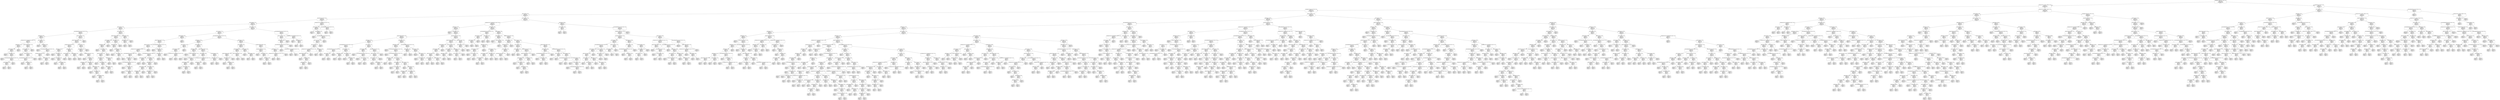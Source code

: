 digraph Tree {
node [shape=box, style="rounded", color="black", fontname="helvetica"] ;
edge [fontname="helvetica"] ;
0 [label="InternetService (DSL-0, FO-1, NO-2) <= 1.5\ngini = 0.4\nsamples = 3558\nvalue = [4100, 1534]\nclass = C"] ;
1 [label="Contract (M to M-0, 1 Year-1, 2 Years-2) <= 0.5\ngini = 0.4\nsamples = 2811\nvalue = [3010, 1421]\nclass = C"] ;
0 -> 1 [labeldistance=2.5, labelangle=45, headlabel="True"] ;
2 [label="InternetService (DSL-0, FO-1, NO-2) <= 0.5\ngini = 0.5\nsamples = 1721\nvalue = [1480, 1255]\nclass = C"] ;
1 -> 2 ;
3 [label="Tenure (Months) <= 5.5\ngini = 0.5\nsamples = 617\nvalue = [637, 333]\nclass = C"] ;
2 -> 3 ;
4 [label="SeniorCitizen (No-0, Yes-1) <= 0.5\ngini = 0.5\nsamples = 236\nvalue = [158, 201]\nclass = h"] ;
3 -> 4 ;
5 [label="MonthlyCharges <= 47.6\ngini = 0.5\nsamples = 204\nvalue = [147, 160]\nclass = h"] ;
4 -> 5 ;
6 [label="Tenure (Months) <= 2.5\ngini = 0.5\nsamples = 92\nvalue = [52, 81]\nclass = h"] ;
5 -> 6 ;
7 [label="PaymentMethod(BT-0, CC-1, EC-2, MC-3) <= 2.5\ngini = 0.5\nsamples = 67\nvalue = [33, 63]\nclass = h"] ;
6 -> 7 ;
8 [label="TotalCharges <= 45.0\ngini = 0.4\nsamples = 41\nvalue = [14, 46]\nclass = h"] ;
7 -> 8 ;
9 [label="MultipleLines (No-0, No PhoneService-1, Yes-1) <= 0.5\ngini = 0.5\nsamples = 20\nvalue = [11, 19]\nclass = h"] ;
8 -> 9 ;
10 [label="TotalCharges <= 44.5\ngini = 0.5\nsamples = 11\nvalue = [8, 10]\nclass = h"] ;
9 -> 10 ;
11 [label="MonthlyCharges <= 43.4\ngini = 0.4\nsamples = 7\nvalue = [3, 10]\nclass = h"] ;
10 -> 11 ;
12 [label="gini = 0.0\nsamples = 1\nvalue = [0, 5]\nclass = h"] ;
11 -> 12 ;
13 [label="TotalCharges <= 44.0\ngini = 0.5\nsamples = 6\nvalue = [3, 5]\nclass = h"] ;
11 -> 13 ;
14 [label="gini = 0.0\nsamples = 2\nvalue = [2, 0]\nclass = C"] ;
13 -> 14 ;
15 [label="PaymentMethod(BT-0, CC-1, EC-2, MC-3) <= 1.0\ngini = 0.3\nsamples = 4\nvalue = [1, 5]\nclass = h"] ;
13 -> 15 ;
16 [label="MonthlyCharges <= 44.2\ngini = 0.5\nsamples = 2\nvalue = [1, 1]\nclass = C"] ;
15 -> 16 ;
17 [label="gini = 0.0\nsamples = 1\nvalue = [1, 0]\nclass = C"] ;
16 -> 17 ;
18 [label="gini = 0.0\nsamples = 1\nvalue = [0, 1]\nclass = h"] ;
16 -> 18 ;
19 [label="gini = 0.0\nsamples = 2\nvalue = [0, 4]\nclass = h"] ;
15 -> 19 ;
20 [label="gini = 0.0\nsamples = 4\nvalue = [5, 0]\nclass = C"] ;
10 -> 20 ;
21 [label="Gender (Female-0, Male-1) <= 0.5\ngini = 0.4\nsamples = 9\nvalue = [3, 9]\nclass = h"] ;
9 -> 21 ;
22 [label="MonthlyCharges <= 25.0\ngini = 0.5\nsamples = 5\nvalue = [3, 4]\nclass = h"] ;
21 -> 22 ;
23 [label="gini = 0.0\nsamples = 1\nvalue = [0, 2]\nclass = h"] ;
22 -> 23 ;
24 [label="Partner (No-0, Yes-1) <= 0.5\ngini = 0.5\nsamples = 4\nvalue = [3, 2]\nclass = C"] ;
22 -> 24 ;
25 [label="PaymentMethod(BT-0, CC-1, EC-2, MC-3) <= 1.0\ngini = 0.4\nsamples = 3\nvalue = [3, 1]\nclass = C"] ;
24 -> 25 ;
26 [label="gini = 0.0\nsamples = 1\nvalue = [2, 0]\nclass = C"] ;
25 -> 26 ;
27 [label="TotalCharges <= 30.0\ngini = 0.5\nsamples = 2\nvalue = [1, 1]\nclass = C"] ;
25 -> 27 ;
28 [label="gini = 0.0\nsamples = 1\nvalue = [1, 0]\nclass = C"] ;
27 -> 28 ;
29 [label="gini = 0.0\nsamples = 1\nvalue = [0, 1]\nclass = h"] ;
27 -> 29 ;
30 [label="gini = 0.0\nsamples = 1\nvalue = [0, 1]\nclass = h"] ;
24 -> 30 ;
31 [label="gini = 0.0\nsamples = 4\nvalue = [0, 5]\nclass = h"] ;
21 -> 31 ;
32 [label="Tenure (Months) <= 1.5\ngini = 0.2\nsamples = 21\nvalue = [3, 27]\nclass = h"] ;
8 -> 32 ;
33 [label="gini = 0.0\nsamples = 8\nvalue = [0, 10]\nclass = h"] ;
32 -> 33 ;
34 [label="TotalCharges <= 53.0\ngini = 0.3\nsamples = 13\nvalue = [3, 17]\nclass = h"] ;
32 -> 34 ;
35 [label="gini = 0.0\nsamples = 2\nvalue = [2, 0]\nclass = C"] ;
34 -> 35 ;
36 [label="PaymentMethod(BT-0, CC-1, EC-2, MC-3) <= 0.5\ngini = 0.1\nsamples = 11\nvalue = [1, 17]\nclass = h"] ;
34 -> 36 ;
37 [label="PhoneService (No-0, Yes-1) <= 0.5\ngini = 0.4\nsamples = 3\nvalue = [1, 3]\nclass = h"] ;
36 -> 37 ;
38 [label="gini = 0.0\nsamples = 1\nvalue = [0, 1]\nclass = h"] ;
37 -> 38 ;
39 [label="MonthlyCharges <= 45.5\ngini = 0.4\nsamples = 2\nvalue = [1, 2]\nclass = h"] ;
37 -> 39 ;
40 [label="gini = 0.0\nsamples = 1\nvalue = [1, 0]\nclass = C"] ;
39 -> 40 ;
41 [label="gini = 0.0\nsamples = 1\nvalue = [0, 2]\nclass = h"] ;
39 -> 41 ;
42 [label="gini = 0.0\nsamples = 8\nvalue = [0, 14]\nclass = h"] ;
36 -> 42 ;
43 [label="Partner (No-0, Yes-1) <= 0.5\ngini = 0.5\nsamples = 26\nvalue = [19, 17]\nclass = C"] ;
7 -> 43 ;
44 [label="Gender (Female-0, Male-1) <= 0.5\ngini = 0.5\nsamples = 25\nvalue = [19, 16]\nclass = C"] ;
43 -> 44 ;
45 [label="PhoneService (No-0, Yes-1) <= 0.5\ngini = 0.4\nsamples = 12\nvalue = [13, 6]\nclass = C"] ;
44 -> 45 ;
46 [label="TotalCharges <= 25.0\ngini = 0.5\nsamples = 5\nvalue = [5, 4]\nclass = C"] ;
45 -> 46 ;
47 [label="gini = 0.0\nsamples = 1\nvalue = [3, 0]\nclass = C"] ;
46 -> 47 ;
48 [label="TotalCharges <= 27.6\ngini = 0.4\nsamples = 4\nvalue = [2, 4]\nclass = h"] ;
46 -> 48 ;
49 [label="gini = 0.0\nsamples = 1\nvalue = [0, 3]\nclass = h"] ;
48 -> 49 ;
50 [label="TotalCharges <= 32.5\ngini = 0.4\nsamples = 3\nvalue = [2, 1]\nclass = C"] ;
48 -> 50 ;
51 [label="gini = 0.0\nsamples = 1\nvalue = [1, 0]\nclass = C"] ;
50 -> 51 ;
52 [label="MonthlyCharges <= 35.5\ngini = 0.5\nsamples = 2\nvalue = [1, 1]\nclass = C"] ;
50 -> 52 ;
53 [label="gini = 0.0\nsamples = 1\nvalue = [0, 1]\nclass = h"] ;
52 -> 53 ;
54 [label="gini = 0.0\nsamples = 1\nvalue = [1, 0]\nclass = C"] ;
52 -> 54 ;
55 [label="TotalCharges <= 44.8\ngini = 0.3\nsamples = 7\nvalue = [8, 2]\nclass = C"] ;
45 -> 55 ;
56 [label="MonthlyCharges <= 44.2\ngini = 0.5\nsamples = 2\nvalue = [1, 1]\nclass = C"] ;
55 -> 56 ;
57 [label="gini = 0.0\nsamples = 1\nvalue = [1, 0]\nclass = C"] ;
56 -> 57 ;
58 [label="gini = 0.0\nsamples = 1\nvalue = [0, 1]\nclass = h"] ;
56 -> 58 ;
59 [label="MonthlyCharges <= 45.4\ngini = 0.2\nsamples = 5\nvalue = [7, 1]\nclass = C"] ;
55 -> 59 ;
60 [label="gini = 0.0\nsamples = 3\nvalue = [6, 0]\nclass = C"] ;
59 -> 60 ;
61 [label="gini = 0.5\nsamples = 2\nvalue = [1, 1]\nclass = C"] ;
59 -> 61 ;
62 [label="Tenure (Months) <= 1.5\ngini = 0.5\nsamples = 13\nvalue = [6, 10]\nclass = h"] ;
44 -> 62 ;
63 [label="TotalCharges <= 27.5\ngini = 0.5\nsamples = 11\nvalue = [6, 7]\nclass = h"] ;
62 -> 63 ;
64 [label="gini = 0.0\nsamples = 2\nvalue = [2, 0]\nclass = C"] ;
63 -> 64 ;
65 [label="PhoneService (No-0, Yes-1) <= 0.5\ngini = 0.5\nsamples = 9\nvalue = [4, 7]\nclass = h"] ;
63 -> 65 ;
66 [label="gini = 0.0\nsamples = 1\nvalue = [0, 1]\nclass = h"] ;
65 -> 66 ;
67 [label="TotalCharges <= 44.8\ngini = 0.5\nsamples = 8\nvalue = [4, 6]\nclass = h"] ;
65 -> 67 ;
68 [label="TotalCharges <= 44.3\ngini = 0.4\nsamples = 3\nvalue = [2, 1]\nclass = C"] ;
67 -> 68 ;
69 [label="gini = 0.0\nsamples = 1\nvalue = [0, 1]\nclass = h"] ;
68 -> 69 ;
70 [label="gini = 0.0\nsamples = 2\nvalue = [2, 0]\nclass = C"] ;
68 -> 70 ;
71 [label="TotalCharges <= 45.3\ngini = 0.4\nsamples = 5\nvalue = [2, 5]\nclass = h"] ;
67 -> 71 ;
72 [label="gini = 0.0\nsamples = 1\nvalue = [0, 3]\nclass = h"] ;
71 -> 72 ;
73 [label="MonthlyCharges <= 45.6\ngini = 0.5\nsamples = 4\nvalue = [2, 2]\nclass = C"] ;
71 -> 73 ;
74 [label="gini = 0.0\nsamples = 1\nvalue = [1, 0]\nclass = C"] ;
73 -> 74 ;
75 [label="TotalCharges <= 45.8\ngini = 0.4\nsamples = 3\nvalue = [1, 2]\nclass = h"] ;
73 -> 75 ;
76 [label="gini = 0.0\nsamples = 1\nvalue = [0, 1]\nclass = h"] ;
75 -> 76 ;
77 [label="MonthlyCharges <= 45.8\ngini = 0.5\nsamples = 2\nvalue = [1, 1]\nclass = C"] ;
75 -> 77 ;
78 [label="gini = 0.0\nsamples = 1\nvalue = [1, 0]\nclass = C"] ;
77 -> 78 ;
79 [label="gini = 0.0\nsamples = 1\nvalue = [0, 1]\nclass = h"] ;
77 -> 79 ;
80 [label="gini = 0.0\nsamples = 2\nvalue = [0, 3]\nclass = h"] ;
62 -> 80 ;
81 [label="gini = 0.0\nsamples = 1\nvalue = [0, 1]\nclass = h"] ;
43 -> 81 ;
82 [label="Tenure (Months) <= 4.5\ngini = 0.5\nsamples = 25\nvalue = [19, 18]\nclass = C"] ;
6 -> 82 ;
83 [label="Gender (Female-0, Male-1) <= 0.5\ngini = 0.5\nsamples = 21\nvalue = [18, 13]\nclass = C"] ;
82 -> 83 ;
84 [label="MonthlyCharges <= 42.8\ngini = 0.5\nsamples = 12\nvalue = [6, 10]\nclass = h"] ;
83 -> 84 ;
85 [label="TotalCharges <= 88.3\ngini = 0.5\nsamples = 10\nvalue = [6, 7]\nclass = h"] ;
84 -> 85 ;
86 [label="gini = 0.0\nsamples = 2\nvalue = [0, 3]\nclass = h"] ;
85 -> 86 ;
87 [label="Tenure (Months) <= 3.5\ngini = 0.5\nsamples = 8\nvalue = [6, 4]\nclass = C"] ;
85 -> 87 ;
88 [label="Partner (No-0, Yes-1) <= 0.5\ngini = 0.5\nsamples = 6\nvalue = [4, 4]\nclass = C"] ;
87 -> 88 ;
89 [label="TotalCharges <= 99.5\ngini = 0.5\nsamples = 4\nvalue = [2, 2]\nclass = C"] ;
88 -> 89 ;
90 [label="gini = 0.0\nsamples = 1\nvalue = [1, 0]\nclass = C"] ;
89 -> 90 ;
91 [label="MonthlyCharges <= 34.5\ngini = 0.4\nsamples = 3\nvalue = [1, 2]\nclass = h"] ;
89 -> 91 ;
92 [label="gini = 0.0\nsamples = 1\nvalue = [0, 1]\nclass = h"] ;
91 -> 92 ;
93 [label="MonthlyCharges <= 35.0\ngini = 0.5\nsamples = 2\nvalue = [1, 1]\nclass = C"] ;
91 -> 93 ;
94 [label="gini = 0.0\nsamples = 1\nvalue = [1, 0]\nclass = C"] ;
93 -> 94 ;
95 [label="gini = 0.0\nsamples = 1\nvalue = [0, 1]\nclass = h"] ;
93 -> 95 ;
96 [label="TotalCharges <= 93.8\ngini = 0.5\nsamples = 2\nvalue = [2, 2]\nclass = C"] ;
88 -> 96 ;
97 [label="gini = 0.0\nsamples = 1\nvalue = [2, 0]\nclass = C"] ;
96 -> 97 ;
98 [label="gini = 0.0\nsamples = 1\nvalue = [0, 2]\nclass = h"] ;
96 -> 98 ;
99 [label="gini = 0.0\nsamples = 2\nvalue = [2, 0]\nclass = C"] ;
87 -> 99 ;
100 [label="gini = 0.0\nsamples = 2\nvalue = [0, 3]\nclass = h"] ;
84 -> 100 ;
101 [label="TotalCharges <= 125.2\ngini = 0.3\nsamples = 9\nvalue = [12, 3]\nclass = C"] ;
83 -> 101 ;
102 [label="TotalCharges <= 88.1\ngini = 0.5\nsamples = 5\nvalue = [3, 3]\nclass = C"] ;
101 -> 102 ;
103 [label="gini = 0.0\nsamples = 1\nvalue = [0, 1]\nclass = h"] ;
102 -> 103 ;
104 [label="MonthlyCharges <= 32.6\ngini = 0.5\nsamples = 4\nvalue = [3, 2]\nclass = C"] ;
102 -> 104 ;
105 [label="gini = 0.0\nsamples = 1\nvalue = [2, 0]\nclass = C"] ;
104 -> 105 ;
106 [label="MonthlyCharges <= 39.1\ngini = 0.4\nsamples = 3\nvalue = [1, 2]\nclass = h"] ;
104 -> 106 ;
107 [label="gini = 0.0\nsamples = 2\nvalue = [0, 2]\nclass = h"] ;
106 -> 107 ;
108 [label="gini = 0.0\nsamples = 1\nvalue = [1, 0]\nclass = C"] ;
106 -> 108 ;
109 [label="gini = 0.0\nsamples = 4\nvalue = [9, 0]\nclass = C"] ;
101 -> 109 ;
110 [label="MonthlyCharges <= 35.0\ngini = 0.3\nsamples = 4\nvalue = [1, 5]\nclass = h"] ;
82 -> 110 ;
111 [label="TotalCharges <= 133.8\ngini = 0.5\nsamples = 2\nvalue = [1, 1]\nclass = C"] ;
110 -> 111 ;
112 [label="gini = 0.0\nsamples = 1\nvalue = [0, 1]\nclass = h"] ;
111 -> 112 ;
113 [label="gini = 0.0\nsamples = 1\nvalue = [1, 0]\nclass = C"] ;
111 -> 113 ;
114 [label="gini = 0.0\nsamples = 2\nvalue = [0, 4]\nclass = h"] ;
110 -> 114 ;
115 [label="Tenure (Months) <= 4.5\ngini = 0.5\nsamples = 112\nvalue = [95, 79]\nclass = C"] ;
5 -> 115 ;
116 [label="Tenure (Months) <= 1.5\ngini = 0.5\nsamples = 98\nvalue = [79, 73]\nclass = C"] ;
115 -> 116 ;
117 [label="MonthlyCharges <= 60.7\ngini = 0.5\nsamples = 41\nvalue = [34, 23]\nclass = C"] ;
116 -> 117 ;
118 [label="Gender (Female-0, Male-1) <= 0.5\ngini = 0.5\nsamples = 39\nvalue = [29, 23]\nclass = C"] ;
117 -> 118 ;
119 [label="Partner (No-0, Yes-1) <= 0.5\ngini = 0.5\nsamples = 16\nvalue = [10, 9]\nclass = C"] ;
118 -> 119 ;
120 [label="MultipleLines (No-0, No PhoneService-1, Yes-1) <= 1.0\ngini = 0.5\nsamples = 14\nvalue = [7, 9]\nclass = h"] ;
119 -> 120 ;
121 [label="PaymentMethod(BT-0, CC-1, EC-2, MC-3) <= 2.5\ngini = 0.5\nsamples = 12\nvalue = [7, 5]\nclass = C"] ;
120 -> 121 ;
122 [label="TotalCharges <= 54.8\ngini = 0.4\nsamples = 10\nvalue = [7, 3]\nclass = C"] ;
121 -> 122 ;
123 [label="gini = 0.0\nsamples = 6\nvalue = [6, 0]\nclass = C"] ;
122 -> 123 ;
124 [label="PaymentMethod(BT-0, CC-1, EC-2, MC-3) <= 1.5\ngini = 0.4\nsamples = 4\nvalue = [1, 3]\nclass = h"] ;
122 -> 124 ;
125 [label="gini = 0.0\nsamples = 1\nvalue = [0, 1]\nclass = h"] ;
124 -> 125 ;
126 [label="TotalCharges <= 55.4\ngini = 0.4\nsamples = 3\nvalue = [1, 2]\nclass = h"] ;
124 -> 126 ;
127 [label="gini = 0.0\nsamples = 1\nvalue = [0, 1]\nclass = h"] ;
126 -> 127 ;
128 [label="MonthlyCharges <= 57.7\ngini = 0.5\nsamples = 2\nvalue = [1, 1]\nclass = C"] ;
126 -> 128 ;
129 [label="gini = 0.0\nsamples = 1\nvalue = [1, 0]\nclass = C"] ;
128 -> 129 ;
130 [label="gini = 0.0\nsamples = 1\nvalue = [0, 1]\nclass = h"] ;
128 -> 130 ;
131 [label="gini = 0.0\nsamples = 2\nvalue = [0, 2]\nclass = h"] ;
121 -> 131 ;
132 [label="gini = 0.0\nsamples = 2\nvalue = [0, 4]\nclass = h"] ;
120 -> 132 ;
133 [label="gini = 0.0\nsamples = 2\nvalue = [3, 0]\nclass = C"] ;
119 -> 133 ;
134 [label="PaymentMethod(BT-0, CC-1, EC-2, MC-3) <= 1.5\ngini = 0.5\nsamples = 23\nvalue = [19, 14]\nclass = C"] ;
118 -> 134 ;
135 [label="gini = 0.0\nsamples = 2\nvalue = [4, 0]\nclass = C"] ;
134 -> 135 ;
136 [label="TotalCharges <= 55.0\ngini = 0.5\nsamples = 21\nvalue = [15, 14]\nclass = C"] ;
134 -> 136 ;
137 [label="PaymentMethod(BT-0, CC-1, EC-2, MC-3) <= 2.5\ngini = 0.5\nsamples = 17\nvalue = [10, 13]\nclass = h"] ;
136 -> 137 ;
138 [label="MonthlyCharges <= 50.2\ngini = 0.5\nsamples = 7\nvalue = [4, 5]\nclass = h"] ;
137 -> 138 ;
139 [label="gini = 0.0\nsamples = 3\nvalue = [4, 0]\nclass = C"] ;
138 -> 139 ;
140 [label="gini = 0.0\nsamples = 4\nvalue = [0, 5]\nclass = h"] ;
138 -> 140 ;
141 [label="MonthlyCharges <= 50.8\ngini = 0.5\nsamples = 10\nvalue = [6, 8]\nclass = h"] ;
137 -> 141 ;
142 [label="TotalCharges <= 50.0\ngini = 0.5\nsamples = 8\nvalue = [6, 5]\nclass = C"] ;
141 -> 142 ;
143 [label="MonthlyCharges <= 49.4\ngini = 0.3\nsamples = 4\nvalue = [1, 4]\nclass = h"] ;
142 -> 143 ;
144 [label="TotalCharges <= 48.8\ngini = 0.5\nsamples = 2\nvalue = [1, 1]\nclass = C"] ;
143 -> 144 ;
145 [label="gini = 0.0\nsamples = 1\nvalue = [0, 1]\nclass = h"] ;
144 -> 145 ;
146 [label="gini = 0.0\nsamples = 1\nvalue = [1, 0]\nclass = C"] ;
144 -> 146 ;
147 [label="gini = 0.0\nsamples = 2\nvalue = [0, 3]\nclass = h"] ;
143 -> 147 ;
148 [label="MonthlyCharges <= 50.7\ngini = 0.3\nsamples = 4\nvalue = [5, 1]\nclass = C"] ;
142 -> 148 ;
149 [label="TotalCharges <= 50.4\ngini = 0.4\nsamples = 2\nvalue = [2, 1]\nclass = C"] ;
148 -> 149 ;
150 [label="gini = 0.0\nsamples = 1\nvalue = [2, 0]\nclass = C"] ;
149 -> 150 ;
151 [label="gini = 0.0\nsamples = 1\nvalue = [0, 1]\nclass = h"] ;
149 -> 151 ;
152 [label="gini = 0.0\nsamples = 2\nvalue = [3, 0]\nclass = C"] ;
148 -> 152 ;
153 [label="gini = 0.0\nsamples = 2\nvalue = [0, 3]\nclass = h"] ;
141 -> 153 ;
154 [label="TotalCharges <= 57.9\ngini = 0.3\nsamples = 4\nvalue = [5, 1]\nclass = C"] ;
136 -> 154 ;
155 [label="gini = 0.0\nsamples = 3\nvalue = [5, 0]\nclass = C"] ;
154 -> 155 ;
156 [label="gini = 0.0\nsamples = 1\nvalue = [0, 1]\nclass = h"] ;
154 -> 156 ;
157 [label="gini = 0.0\nsamples = 2\nvalue = [5, 0]\nclass = C"] ;
117 -> 157 ;
158 [label="PaymentMethod(BT-0, CC-1, EC-2, MC-3) <= 2.5\ngini = 0.5\nsamples = 57\nvalue = [45, 50]\nclass = h"] ;
116 -> 158 ;
159 [label="TotalCharges <= 145.8\ngini = 0.5\nsamples = 31\nvalue = [19, 35]\nclass = h"] ;
158 -> 159 ;
160 [label="Tenure (Months) <= 2.5\ngini = 0.4\nsamples = 9\nvalue = [7, 3]\nclass = C"] ;
159 -> 160 ;
161 [label="MonthlyCharges <= 50.3\ngini = 0.5\nsamples = 7\nvalue = [5, 3]\nclass = C"] ;
160 -> 161 ;
162 [label="gini = 0.0\nsamples = 2\nvalue = [0, 2]\nclass = h"] ;
161 -> 162 ;
163 [label="MultipleLines (No-0, No PhoneService-1, Yes-1) <= 1.5\ngini = 0.3\nsamples = 5\nvalue = [5, 1]\nclass = C"] ;
161 -> 163 ;
164 [label="gini = 0.0\nsamples = 4\nvalue = [5, 0]\nclass = C"] ;
163 -> 164 ;
165 [label="gini = 0.0\nsamples = 1\nvalue = [0, 1]\nclass = h"] ;
163 -> 165 ;
166 [label="gini = 0.0\nsamples = 2\nvalue = [2, 0]\nclass = C"] ;
160 -> 166 ;
167 [label="MonthlyCharges <= 55.6\ngini = 0.4\nsamples = 22\nvalue = [12, 32]\nclass = h"] ;
159 -> 167 ;
168 [label="TotalCharges <= 206.2\ngini = 0.2\nsamples = 10\nvalue = [2, 17]\nclass = h"] ;
167 -> 168 ;
169 [label="gini = 0.0\nsamples = 8\nvalue = [0, 15]\nclass = h"] ;
168 -> 169 ;
170 [label="Gender (Female-0, Male-1) <= 0.5\ngini = 0.5\nsamples = 2\nvalue = [2, 2]\nclass = C"] ;
168 -> 170 ;
171 [label="gini = 0.0\nsamples = 1\nvalue = [2, 0]\nclass = C"] ;
170 -> 171 ;
172 [label="gini = 0.0\nsamples = 1\nvalue = [0, 2]\nclass = h"] ;
170 -> 172 ;
173 [label="Gender (Female-0, Male-1) <= 0.5\ngini = 0.5\nsamples = 12\nvalue = [10, 15]\nclass = h"] ;
167 -> 173 ;
174 [label="MonthlyCharges <= 68.9\ngini = 0.4\nsamples = 7\nvalue = [5, 12]\nclass = h"] ;
173 -> 174 ;
175 [label="TotalCharges <= 217.7\ngini = 0.3\nsamples = 4\nvalue = [2, 10]\nclass = h"] ;
174 -> 175 ;
176 [label="MonthlyCharges <= 60.6\ngini = 0.4\nsamples = 3\nvalue = [2, 4]\nclass = h"] ;
175 -> 176 ;
177 [label="gini = 0.0\nsamples = 1\nvalue = [1, 0]\nclass = C"] ;
176 -> 177 ;
178 [label="MonthlyCharges <= 64.1\ngini = 0.3\nsamples = 2\nvalue = [1, 4]\nclass = h"] ;
176 -> 178 ;
179 [label="gini = 0.0\nsamples = 1\nvalue = [0, 4]\nclass = h"] ;
178 -> 179 ;
180 [label="gini = 0.0\nsamples = 1\nvalue = [1, 0]\nclass = C"] ;
178 -> 180 ;
181 [label="gini = 0.0\nsamples = 1\nvalue = [0, 6]\nclass = h"] ;
175 -> 181 ;
182 [label="MultipleLines (No-0, No PhoneService-1, Yes-1) <= 1.0\ngini = 0.5\nsamples = 3\nvalue = [3, 2]\nclass = C"] ;
174 -> 182 ;
183 [label="TotalCharges <= 202.5\ngini = 0.4\nsamples = 2\nvalue = [1, 2]\nclass = h"] ;
182 -> 183 ;
184 [label="gini = 0.0\nsamples = 1\nvalue = [0, 2]\nclass = h"] ;
183 -> 184 ;
185 [label="gini = 0.0\nsamples = 1\nvalue = [1, 0]\nclass = C"] ;
183 -> 185 ;
186 [label="gini = 0.0\nsamples = 1\nvalue = [2, 0]\nclass = C"] ;
182 -> 186 ;
187 [label="MonthlyCharges <= 67.5\ngini = 0.5\nsamples = 5\nvalue = [5, 3]\nclass = C"] ;
173 -> 187 ;
188 [label="TotalCharges <= 234.0\ngini = 0.3\nsamples = 4\nvalue = [5, 1]\nclass = C"] ;
187 -> 188 ;
189 [label="gini = 0.0\nsamples = 1\nvalue = [0, 1]\nclass = h"] ;
188 -> 189 ;
190 [label="gini = 0.0\nsamples = 3\nvalue = [5, 0]\nclass = C"] ;
188 -> 190 ;
191 [label="gini = 0.0\nsamples = 1\nvalue = [0, 2]\nclass = h"] ;
187 -> 191 ;
192 [label="TotalCharges <= 178.6\ngini = 0.5\nsamples = 26\nvalue = [26, 15]\nclass = C"] ;
158 -> 192 ;
193 [label="MonthlyCharges <= 56.0\ngini = 0.5\nsamples = 12\nvalue = [9, 11]\nclass = h"] ;
192 -> 193 ;
194 [label="MonthlyCharges <= 54.4\ngini = 0.5\nsamples = 8\nvalue = [8, 6]\nclass = C"] ;
193 -> 194 ;
195 [label="Gender (Female-0, Male-1) <= 0.5\ngini = 0.4\nsamples = 4\nvalue = [2, 5]\nclass = h"] ;
194 -> 195 ;
196 [label="TotalCharges <= 109.2\ngini = 0.4\nsamples = 3\nvalue = [2, 1]\nclass = C"] ;
195 -> 196 ;
197 [label="gini = 0.0\nsamples = 1\nvalue = [1, 0]\nclass = C"] ;
196 -> 197 ;
198 [label="TotalCharges <= 118.9\ngini = 0.5\nsamples = 2\nvalue = [1, 1]\nclass = C"] ;
196 -> 198 ;
199 [label="gini = 0.0\nsamples = 1\nvalue = [0, 1]\nclass = h"] ;
198 -> 199 ;
200 [label="gini = 0.0\nsamples = 1\nvalue = [1, 0]\nclass = C"] ;
198 -> 200 ;
201 [label="gini = 0.0\nsamples = 1\nvalue = [0, 4]\nclass = h"] ;
195 -> 201 ;
202 [label="Gender (Female-0, Male-1) <= 0.5\ngini = 0.2\nsamples = 4\nvalue = [6, 1]\nclass = C"] ;
194 -> 202 ;
203 [label="gini = 0.0\nsamples = 1\nvalue = [0, 1]\nclass = h"] ;
202 -> 203 ;
204 [label="gini = 0.0\nsamples = 3\nvalue = [6, 0]\nclass = C"] ;
202 -> 204 ;
205 [label="MonthlyCharges <= 59.4\ngini = 0.3\nsamples = 4\nvalue = [1, 5]\nclass = h"] ;
193 -> 205 ;
206 [label="gini = 0.0\nsamples = 2\nvalue = [0, 4]\nclass = h"] ;
205 -> 206 ;
207 [label="MonthlyCharges <= 63.9\ngini = 0.5\nsamples = 2\nvalue = [1, 1]\nclass = C"] ;
205 -> 207 ;
208 [label="gini = 0.0\nsamples = 1\nvalue = [1, 0]\nclass = C"] ;
207 -> 208 ;
209 [label="gini = 0.0\nsamples = 1\nvalue = [0, 1]\nclass = h"] ;
207 -> 209 ;
210 [label="Gender (Female-0, Male-1) <= 0.5\ngini = 0.3\nsamples = 14\nvalue = [17, 4]\nclass = C"] ;
192 -> 210 ;
211 [label="PhoneService (No-0, Yes-1) <= 0.5\ngini = 0.5\nsamples = 6\nvalue = [4, 3]\nclass = C"] ;
210 -> 211 ;
212 [label="gini = 0.0\nsamples = 2\nvalue = [2, 0]\nclass = C"] ;
211 -> 212 ;
213 [label="MonthlyCharges <= 57.5\ngini = 0.5\nsamples = 4\nvalue = [2, 3]\nclass = h"] ;
211 -> 213 ;
214 [label="gini = 0.0\nsamples = 2\nvalue = [0, 2]\nclass = h"] ;
213 -> 214 ;
215 [label="TotalCharges <= 248.5\ngini = 0.4\nsamples = 2\nvalue = [2, 1]\nclass = C"] ;
213 -> 215 ;
216 [label="gini = 0.0\nsamples = 1\nvalue = [2, 0]\nclass = C"] ;
215 -> 216 ;
217 [label="gini = 0.0\nsamples = 1\nvalue = [0, 1]\nclass = h"] ;
215 -> 217 ;
218 [label="TotalCharges <= 207.5\ngini = 0.1\nsamples = 8\nvalue = [13, 1]\nclass = C"] ;
210 -> 218 ;
219 [label="MultipleLines (No-0, No PhoneService-1, Yes-1) <= 1.0\ngini = 0.3\nsamples = 4\nvalue = [5, 1]\nclass = C"] ;
218 -> 219 ;
220 [label="gini = 0.0\nsamples = 3\nvalue = [5, 0]\nclass = C"] ;
219 -> 220 ;
221 [label="gini = 0.0\nsamples = 1\nvalue = [0, 1]\nclass = h"] ;
219 -> 221 ;
222 [label="gini = 0.0\nsamples = 4\nvalue = [8, 0]\nclass = C"] ;
218 -> 222 ;
223 [label="PaymentMethod(BT-0, CC-1, EC-2, MC-3) <= 2.5\ngini = 0.4\nsamples = 14\nvalue = [16, 6]\nclass = C"] ;
115 -> 223 ;
224 [label="Partner (No-0, Yes-1) <= 0.5\ngini = 0.5\nsamples = 8\nvalue = [8, 5]\nclass = C"] ;
223 -> 224 ;
225 [label="TotalCharges <= 349.5\ngini = 0.4\nsamples = 7\nvalue = [8, 4]\nclass = C"] ;
224 -> 225 ;
226 [label="PaymentMethod(BT-0, CC-1, EC-2, MC-3) <= 0.5\ngini = 0.5\nsamples = 5\nvalue = [4, 4]\nclass = C"] ;
225 -> 226 ;
227 [label="gini = 0.0\nsamples = 1\nvalue = [3, 0]\nclass = C"] ;
226 -> 227 ;
228 [label="MultipleLines (No-0, No PhoneService-1, Yes-1) <= 1.0\ngini = 0.3\nsamples = 4\nvalue = [1, 4]\nclass = h"] ;
226 -> 228 ;
229 [label="gini = 0.0\nsamples = 3\nvalue = [0, 4]\nclass = h"] ;
228 -> 229 ;
230 [label="gini = 0.0\nsamples = 1\nvalue = [1, 0]\nclass = C"] ;
228 -> 230 ;
231 [label="gini = 0.0\nsamples = 2\nvalue = [4, 0]\nclass = C"] ;
225 -> 231 ;
232 [label="gini = 0.0\nsamples = 1\nvalue = [0, 1]\nclass = h"] ;
224 -> 232 ;
233 [label="MultipleLines (No-0, No PhoneService-1, Yes-1) <= 1.0\ngini = 0.2\nsamples = 6\nvalue = [8, 1]\nclass = C"] ;
223 -> 233 ;
234 [label="gini = 0.0\nsamples = 4\nvalue = [7, 0]\nclass = C"] ;
233 -> 234 ;
235 [label="TotalCharges <= 254.7\ngini = 0.5\nsamples = 2\nvalue = [1, 1]\nclass = C"] ;
233 -> 235 ;
236 [label="gini = 0.0\nsamples = 1\nvalue = [0, 1]\nclass = h"] ;
235 -> 236 ;
237 [label="gini = 0.0\nsamples = 1\nvalue = [1, 0]\nclass = C"] ;
235 -> 237 ;
238 [label="MultipleLines (No-0, No PhoneService-1, Yes-1) <= 1.5\ngini = 0.3\nsamples = 32\nvalue = [11, 41]\nclass = h"] ;
4 -> 238 ;
239 [label="MonthlyCharges <= 29.2\ngini = 0.3\nsamples = 30\nvalue = [8, 39]\nclass = h"] ;
238 -> 239 ;
240 [label="gini = 0.0\nsamples = 10\nvalue = [0, 14]\nclass = h"] ;
239 -> 240 ;
241 [label="MonthlyCharges <= 30.1\ngini = 0.4\nsamples = 20\nvalue = [8, 25]\nclass = h"] ;
239 -> 241 ;
242 [label="gini = 0.0\nsamples = 1\nvalue = [1, 0]\nclass = C"] ;
241 -> 242 ;
243 [label="PaymentMethod(BT-0, CC-1, EC-2, MC-3) <= 2.5\ngini = 0.3\nsamples = 19\nvalue = [7, 25]\nclass = h"] ;
241 -> 243 ;
244 [label="Partner (No-0, Yes-1) <= 0.5\ngini = 0.4\nsamples = 16\nvalue = [7, 19]\nclass = h"] ;
243 -> 244 ;
245 [label="Tenure (Months) <= 3.5\ngini = 0.5\nsamples = 12\nvalue = [7, 12]\nclass = h"] ;
244 -> 245 ;
246 [label="MultipleLines (No-0, No PhoneService-1, Yes-1) <= 0.5\ngini = 0.4\nsamples = 10\nvalue = [5, 11]\nclass = h"] ;
245 -> 246 ;
247 [label="Gender (Female-0, Male-1) <= 0.5\ngini = 0.5\nsamples = 6\nvalue = [5, 5]\nclass = C"] ;
246 -> 247 ;
248 [label="gini = 0.0\nsamples = 2\nvalue = [4, 0]\nclass = C"] ;
247 -> 248 ;
249 [label="TotalCharges <= 68.9\ngini = 0.3\nsamples = 4\nvalue = [1, 5]\nclass = h"] ;
247 -> 249 ;
250 [label="TotalCharges <= 45.1\ngini = 0.5\nsamples = 2\nvalue = [1, 1]\nclass = C"] ;
249 -> 250 ;
251 [label="gini = 0.0\nsamples = 1\nvalue = [0, 1]\nclass = h"] ;
250 -> 251 ;
252 [label="gini = 0.0\nsamples = 1\nvalue = [1, 0]\nclass = C"] ;
250 -> 252 ;
253 [label="gini = 0.0\nsamples = 2\nvalue = [0, 4]\nclass = h"] ;
249 -> 253 ;
254 [label="gini = 0.0\nsamples = 4\nvalue = [0, 6]\nclass = h"] ;
246 -> 254 ;
255 [label="TotalCharges <= 222.3\ngini = 0.4\nsamples = 2\nvalue = [2, 1]\nclass = C"] ;
245 -> 255 ;
256 [label="gini = 0.0\nsamples = 1\nvalue = [2, 0]\nclass = C"] ;
255 -> 256 ;
257 [label="gini = 0.0\nsamples = 1\nvalue = [0, 1]\nclass = h"] ;
255 -> 257 ;
258 [label="gini = 0.0\nsamples = 4\nvalue = [0, 7]\nclass = h"] ;
244 -> 258 ;
259 [label="gini = 0.0\nsamples = 3\nvalue = [0, 6]\nclass = h"] ;
243 -> 259 ;
260 [label="PaymentMethod(BT-0, CC-1, EC-2, MC-3) <= 2.0\ngini = 0.5\nsamples = 2\nvalue = [3, 2]\nclass = C"] ;
238 -> 260 ;
261 [label="gini = 0.0\nsamples = 1\nvalue = [3, 0]\nclass = C"] ;
260 -> 261 ;
262 [label="gini = 0.0\nsamples = 1\nvalue = [0, 2]\nclass = h"] ;
260 -> 262 ;
263 [label="Tenure (Months) <= 24.5\ngini = 0.3\nsamples = 381\nvalue = [479, 132]\nclass = C"] ;
3 -> 263 ;
264 [label="MultipleLines (No-0, No PhoneService-1, Yes-1) <= 0.5\ngini = 0.4\nsamples = 239\nvalue = [288, 102]\nclass = C"] ;
263 -> 264 ;
265 [label="TotalCharges <= 273.7\ngini = 0.3\nsamples = 141\nvalue = [180, 49]\nclass = C"] ;
264 -> 265 ;
266 [label="gini = 0.0\nsamples = 4\nvalue = [0, 4]\nclass = h"] ;
265 -> 266 ;
267 [label="TotalCharges <= 972.2\ngini = 0.3\nsamples = 137\nvalue = [180, 45]\nclass = C"] ;
265 -> 267 ;
268 [label="Gender (Female-0, Male-1) <= 0.5\ngini = 0.3\nsamples = 112\nvalue = [156, 27]\nclass = C"] ;
267 -> 268 ;
269 [label="TotalCharges <= 534.6\ngini = 0.2\nsamples = 61\nvalue = [90, 14]\nclass = C"] ;
268 -> 269 ;
270 [label="PaymentMethod(BT-0, CC-1, EC-2, MC-3) <= 1.5\ngini = 0.4\nsamples = 27\nvalue = [29, 9]\nclass = C"] ;
269 -> 270 ;
271 [label="PaymentMethod(BT-0, CC-1, EC-2, MC-3) <= 0.5\ngini = 0.4\nsamples = 6\nvalue = [2, 5]\nclass = h"] ;
270 -> 271 ;
272 [label="Tenure (Months) <= 8.0\ngini = 0.4\nsamples = 3\nvalue = [2, 1]\nclass = C"] ;
271 -> 272 ;
273 [label="gini = 0.0\nsamples = 2\nvalue = [2, 0]\nclass = C"] ;
272 -> 273 ;
274 [label="gini = 0.0\nsamples = 1\nvalue = [0, 1]\nclass = h"] ;
272 -> 274 ;
275 [label="gini = 0.0\nsamples = 3\nvalue = [0, 4]\nclass = h"] ;
271 -> 275 ;
276 [label="MonthlyCharges <= 44.6\ngini = 0.2\nsamples = 21\nvalue = [27, 4]\nclass = C"] ;
270 -> 276 ;
277 [label="TotalCharges <= 443.2\ngini = 0.5\nsamples = 4\nvalue = [2, 3]\nclass = h"] ;
276 -> 277 ;
278 [label="gini = 0.0\nsamples = 2\nvalue = [2, 0]\nclass = C"] ;
277 -> 278 ;
279 [label="gini = 0.0\nsamples = 2\nvalue = [0, 3]\nclass = h"] ;
277 -> 279 ;
280 [label="MonthlyCharges <= 57.3\ngini = 0.1\nsamples = 17\nvalue = [25, 1]\nclass = C"] ;
276 -> 280 ;
281 [label="gini = 0.0\nsamples = 13\nvalue = [21, 0]\nclass = C"] ;
280 -> 281 ;
282 [label="MonthlyCharges <= 59.8\ngini = 0.3\nsamples = 4\nvalue = [4, 1]\nclass = C"] ;
280 -> 282 ;
283 [label="gini = 0.0\nsamples = 1\nvalue = [0, 1]\nclass = h"] ;
282 -> 283 ;
284 [label="gini = 0.0\nsamples = 3\nvalue = [4, 0]\nclass = C"] ;
282 -> 284 ;
285 [label="Tenure (Months) <= 9.5\ngini = 0.1\nsamples = 34\nvalue = [61, 5]\nclass = C"] ;
269 -> 285 ;
286 [label="MonthlyCharges <= 65.5\ngini = 0.4\nsamples = 7\nvalue = [7, 3]\nclass = C"] ;
285 -> 286 ;
287 [label="gini = 0.0\nsamples = 1\nvalue = [0, 1]\nclass = h"] ;
286 -> 287 ;
288 [label="PaymentMethod(BT-0, CC-1, EC-2, MC-3) <= 1.5\ngini = 0.3\nsamples = 6\nvalue = [7, 2]\nclass = C"] ;
286 -> 288 ;
289 [label="gini = 0.0\nsamples = 3\nvalue = [6, 0]\nclass = C"] ;
288 -> 289 ;
290 [label="Partner (No-0, Yes-1) <= 0.5\ngini = 0.4\nsamples = 3\nvalue = [1, 2]\nclass = h"] ;
288 -> 290 ;
291 [label="gini = 0.0\nsamples = 2\nvalue = [0, 2]\nclass = h"] ;
290 -> 291 ;
292 [label="gini = 0.0\nsamples = 1\nvalue = [1, 0]\nclass = C"] ;
290 -> 292 ;
293 [label="SeniorCitizen (No-0, Yes-1) <= 0.5\ngini = 0.1\nsamples = 27\nvalue = [54, 2]\nclass = C"] ;
285 -> 293 ;
294 [label="Partner (No-0, Yes-1) <= 0.5\ngini = 0.1\nsamples = 26\nvalue = [53, 2]\nclass = C"] ;
293 -> 294 ;
295 [label="Tenure (Months) <= 14.5\ngini = 0.1\nsamples = 15\nvalue = [24, 2]\nclass = C"] ;
294 -> 295 ;
296 [label="gini = 0.0\nsamples = 10\nvalue = [20, 0]\nclass = C"] ;
295 -> 296 ;
297 [label="MonthlyCharges <= 51.4\ngini = 0.4\nsamples = 5\nvalue = [4, 2]\nclass = C"] ;
295 -> 297 ;
298 [label="gini = 0.0\nsamples = 3\nvalue = [4, 0]\nclass = C"] ;
297 -> 298 ;
299 [label="gini = 0.0\nsamples = 2\nvalue = [0, 2]\nclass = h"] ;
297 -> 299 ;
300 [label="gini = 0.0\nsamples = 11\nvalue = [29, 0]\nclass = C"] ;
294 -> 300 ;
301 [label="gini = 0.0\nsamples = 1\nvalue = [1, 0]\nclass = C"] ;
293 -> 301 ;
302 [label="TotalCharges <= 462.4\ngini = 0.3\nsamples = 51\nvalue = [66, 13]\nclass = C"] ;
268 -> 302 ;
303 [label="TotalCharges <= 323.4\ngini = 0.5\nsamples = 15\nvalue = [13, 8]\nclass = C"] ;
302 -> 303 ;
304 [label="gini = 0.0\nsamples = 3\nvalue = [6, 0]\nclass = C"] ;
303 -> 304 ;
305 [label="PaymentMethod(BT-0, CC-1, EC-2, MC-3) <= 0.5\ngini = 0.5\nsamples = 12\nvalue = [7, 8]\nclass = h"] ;
303 -> 305 ;
306 [label="gini = 0.0\nsamples = 2\nvalue = [2, 0]\nclass = C"] ;
305 -> 306 ;
307 [label="PaymentMethod(BT-0, CC-1, EC-2, MC-3) <= 1.5\ngini = 0.5\nsamples = 10\nvalue = [5, 8]\nclass = h"] ;
305 -> 307 ;
308 [label="TotalCharges <= 423.5\ngini = 0.5\nsamples = 2\nvalue = [2, 2]\nclass = C"] ;
307 -> 308 ;
309 [label="gini = 0.0\nsamples = 1\nvalue = [2, 0]\nclass = C"] ;
308 -> 309 ;
310 [label="gini = 0.0\nsamples = 1\nvalue = [0, 2]\nclass = h"] ;
308 -> 310 ;
311 [label="Partner (No-0, Yes-1) <= 0.5\ngini = 0.4\nsamples = 8\nvalue = [3, 6]\nclass = h"] ;
307 -> 311 ;
312 [label="MonthlyCharges <= 45.4\ngini = 0.4\nsamples = 3\nvalue = [1, 2]\nclass = h"] ;
311 -> 312 ;
313 [label="gini = 0.0\nsamples = 1\nvalue = [0, 1]\nclass = h"] ;
312 -> 313 ;
314 [label="Tenure (Months) <= 8.0\ngini = 0.5\nsamples = 2\nvalue = [1, 1]\nclass = C"] ;
312 -> 314 ;
315 [label="gini = 0.0\nsamples = 1\nvalue = [1, 0]\nclass = C"] ;
314 -> 315 ;
316 [label="gini = 0.0\nsamples = 1\nvalue = [0, 1]\nclass = h"] ;
314 -> 316 ;
317 [label="Tenure (Months) <= 6.5\ngini = 0.4\nsamples = 5\nvalue = [2, 4]\nclass = h"] ;
311 -> 317 ;
318 [label="gini = 0.0\nsamples = 1\nvalue = [0, 2]\nclass = h"] ;
317 -> 318 ;
319 [label="Tenure (Months) <= 7.5\ngini = 0.5\nsamples = 4\nvalue = [2, 2]\nclass = C"] ;
317 -> 319 ;
320 [label="TotalCharges <= 336.9\ngini = 0.5\nsamples = 2\nvalue = [1, 1]\nclass = C"] ;
319 -> 320 ;
321 [label="gini = 0.0\nsamples = 1\nvalue = [1, 0]\nclass = C"] ;
320 -> 321 ;
322 [label="gini = 0.0\nsamples = 1\nvalue = [0, 1]\nclass = h"] ;
320 -> 322 ;
323 [label="MonthlyCharges <= 52.9\ngini = 0.5\nsamples = 2\nvalue = [1, 1]\nclass = C"] ;
319 -> 323 ;
324 [label="gini = 0.0\nsamples = 1\nvalue = [0, 1]\nclass = h"] ;
323 -> 324 ;
325 [label="gini = 0.0\nsamples = 1\nvalue = [1, 0]\nclass = C"] ;
323 -> 325 ;
326 [label="PaymentMethod(BT-0, CC-1, EC-2, MC-3) <= 0.5\ngini = 0.2\nsamples = 36\nvalue = [53, 5]\nclass = C"] ;
302 -> 326 ;
327 [label="TotalCharges <= 520.4\ngini = 0.2\nsamples = 10\nvalue = [14, 2]\nclass = C"] ;
326 -> 327 ;
328 [label="gini = 0.0\nsamples = 1\nvalue = [0, 2]\nclass = h"] ;
327 -> 328 ;
329 [label="gini = 0.0\nsamples = 9\nvalue = [14, 0]\nclass = C"] ;
327 -> 329 ;
330 [label="TotalCharges <= 860.8\ngini = 0.1\nsamples = 26\nvalue = [39, 3]\nclass = C"] ;
326 -> 330 ;
331 [label="gini = 0.0\nsamples = 21\nvalue = [33, 0]\nclass = C"] ;
330 -> 331 ;
332 [label="Tenure (Months) <= 17.5\ngini = 0.4\nsamples = 5\nvalue = [6, 3]\nclass = C"] ;
330 -> 332 ;
333 [label="gini = 0.0\nsamples = 2\nvalue = [5, 0]\nclass = C"] ;
332 -> 333 ;
334 [label="TotalCharges <= 909.1\ngini = 0.4\nsamples = 3\nvalue = [1, 3]\nclass = h"] ;
332 -> 334 ;
335 [label="gini = 0.0\nsamples = 2\nvalue = [0, 3]\nclass = h"] ;
334 -> 335 ;
336 [label="gini = 0.0\nsamples = 1\nvalue = [1, 0]\nclass = C"] ;
334 -> 336 ;
337 [label="SeniorCitizen (No-0, Yes-1) <= 0.5\ngini = 0.5\nsamples = 25\nvalue = [24, 18]\nclass = C"] ;
267 -> 337 ;
338 [label="Gender (Female-0, Male-1) <= 0.5\ngini = 0.5\nsamples = 22\nvalue = [22, 15]\nclass = C"] ;
337 -> 338 ;
339 [label="MonthlyCharges <= 67.1\ngini = 0.5\nsamples = 11\nvalue = [8, 7]\nclass = C"] ;
338 -> 339 ;
340 [label="MonthlyCharges <= 60.9\ngini = 0.5\nsamples = 9\nvalue = [6, 7]\nclass = h"] ;
339 -> 340 ;
341 [label="Partner (No-0, Yes-1) <= 0.5\ngini = 0.4\nsamples = 7\nvalue = [6, 3]\nclass = C"] ;
340 -> 341 ;
342 [label="MonthlyCharges <= 49.3\ngini = 0.3\nsamples = 5\nvalue = [5, 1]\nclass = C"] ;
341 -> 342 ;
343 [label="gini = 0.0\nsamples = 1\nvalue = [0, 1]\nclass = h"] ;
342 -> 343 ;
344 [label="gini = 0.0\nsamples = 4\nvalue = [5, 0]\nclass = C"] ;
342 -> 344 ;
345 [label="Tenure (Months) <= 20.0\ngini = 0.4\nsamples = 2\nvalue = [1, 2]\nclass = h"] ;
341 -> 345 ;
346 [label="gini = 0.0\nsamples = 1\nvalue = [1, 0]\nclass = C"] ;
345 -> 346 ;
347 [label="gini = 0.0\nsamples = 1\nvalue = [0, 2]\nclass = h"] ;
345 -> 347 ;
348 [label="gini = 0.0\nsamples = 2\nvalue = [0, 4]\nclass = h"] ;
340 -> 348 ;
349 [label="gini = 0.0\nsamples = 2\nvalue = [2, 0]\nclass = C"] ;
339 -> 349 ;
350 [label="Partner (No-0, Yes-1) <= 0.5\ngini = 0.5\nsamples = 11\nvalue = [14, 8]\nclass = C"] ;
338 -> 350 ;
351 [label="MonthlyCharges <= 55.0\ngini = 0.1\nsamples = 8\nvalue = [13, 1]\nclass = C"] ;
350 -> 351 ;
352 [label="TotalCharges <= 1107.2\ngini = 0.2\nsamples = 4\nvalue = [6, 1]\nclass = C"] ;
351 -> 352 ;
353 [label="gini = 0.0\nsamples = 1\nvalue = [0, 1]\nclass = h"] ;
352 -> 353 ;
354 [label="gini = 0.0\nsamples = 3\nvalue = [6, 0]\nclass = C"] ;
352 -> 354 ;
355 [label="gini = 0.0\nsamples = 4\nvalue = [7, 0]\nclass = C"] ;
351 -> 355 ;
356 [label="TotalCharges <= 1112.0\ngini = 0.2\nsamples = 3\nvalue = [1, 7]\nclass = h"] ;
350 -> 356 ;
357 [label="Tenure (Months) <= 16.5\ngini = 0.4\nsamples = 2\nvalue = [1, 2]\nclass = h"] ;
356 -> 357 ;
358 [label="gini = 0.0\nsamples = 1\nvalue = [1, 0]\nclass = C"] ;
357 -> 358 ;
359 [label="gini = 0.0\nsamples = 1\nvalue = [0, 2]\nclass = h"] ;
357 -> 359 ;
360 [label="gini = 0.0\nsamples = 1\nvalue = [0, 5]\nclass = h"] ;
356 -> 360 ;
361 [label="Partner (No-0, Yes-1) <= 0.5\ngini = 0.5\nsamples = 3\nvalue = [2, 3]\nclass = h"] ;
337 -> 361 ;
362 [label="MonthlyCharges <= 64.6\ngini = 0.4\nsamples = 2\nvalue = [1, 3]\nclass = h"] ;
361 -> 362 ;
363 [label="gini = 0.0\nsamples = 1\nvalue = [0, 3]\nclass = h"] ;
362 -> 363 ;
364 [label="gini = 0.0\nsamples = 1\nvalue = [1, 0]\nclass = C"] ;
362 -> 364 ;
365 [label="gini = 0.0\nsamples = 1\nvalue = [1, 0]\nclass = C"] ;
361 -> 365 ;
366 [label="TotalCharges <= 295.1\ngini = 0.4\nsamples = 98\nvalue = [108, 53]\nclass = C"] ;
264 -> 366 ;
367 [label="PaymentMethod(BT-0, CC-1, EC-2, MC-3) <= 2.5\ngini = 0.5\nsamples = 9\nvalue = [6, 9]\nclass = h"] ;
366 -> 367 ;
368 [label="Tenure (Months) <= 8.5\ngini = 0.2\nsamples = 4\nvalue = [1, 7]\nclass = h"] ;
367 -> 368 ;
369 [label="Tenure (Months) <= 7.0\ngini = 0.4\nsamples = 2\nvalue = [1, 2]\nclass = h"] ;
368 -> 369 ;
370 [label="gini = 0.0\nsamples = 1\nvalue = [0, 2]\nclass = h"] ;
369 -> 370 ;
371 [label="gini = 0.0\nsamples = 1\nvalue = [1, 0]\nclass = C"] ;
369 -> 371 ;
372 [label="gini = 0.0\nsamples = 2\nvalue = [0, 5]\nclass = h"] ;
368 -> 372 ;
373 [label="TotalCharges <= 241.1\ngini = 0.4\nsamples = 5\nvalue = [5, 2]\nclass = C"] ;
367 -> 373 ;
374 [label="gini = 0.0\nsamples = 4\nvalue = [5, 0]\nclass = C"] ;
373 -> 374 ;
375 [label="gini = 0.0\nsamples = 1\nvalue = [0, 2]\nclass = h"] ;
373 -> 375 ;
376 [label="MonthlyCharges <= 38.8\ngini = 0.4\nsamples = 89\nvalue = [102, 44]\nclass = C"] ;
366 -> 376 ;
377 [label="MonthlyCharges <= 24.4\ngini = 0.1\nsamples = 25\nvalue = [36, 3]\nclass = C"] ;
376 -> 377 ;
378 [label="gini = 0.0\nsamples = 1\nvalue = [0, 1]\nclass = h"] ;
377 -> 378 ;
379 [label="Partner (No-0, Yes-1) <= 0.5\ngini = 0.1\nsamples = 24\nvalue = [36, 2]\nclass = C"] ;
377 -> 379 ;
380 [label="TotalCharges <= 364.7\ngini = 0.2\nsamples = 15\nvalue = [22, 2]\nclass = C"] ;
379 -> 380 ;
381 [label="MonthlyCharges <= 28.1\ngini = 0.4\nsamples = 4\nvalue = [4, 2]\nclass = C"] ;
380 -> 381 ;
382 [label="gini = 0.0\nsamples = 2\nvalue = [3, 0]\nclass = C"] ;
381 -> 382 ;
383 [label="Tenure (Months) <= 10.5\ngini = 0.4\nsamples = 2\nvalue = [1, 2]\nclass = h"] ;
381 -> 383 ;
384 [label="gini = 0.0\nsamples = 1\nvalue = [1, 0]\nclass = C"] ;
383 -> 384 ;
385 [label="gini = 0.0\nsamples = 1\nvalue = [0, 2]\nclass = h"] ;
383 -> 385 ;
386 [label="gini = 0.0\nsamples = 11\nvalue = [18, 0]\nclass = C"] ;
380 -> 386 ;
387 [label="gini = 0.0\nsamples = 9\nvalue = [14, 0]\nclass = C"] ;
379 -> 387 ;
388 [label="PhoneService (No-0, Yes-1) <= 0.5\ngini = 0.5\nsamples = 64\nvalue = [66, 41]\nclass = C"] ;
376 -> 388 ;
389 [label="MonthlyCharges <= 54.6\ngini = 0.5\nsamples = 23\nvalue = [18, 16]\nclass = C"] ;
388 -> 389 ;
390 [label="TotalCharges <= 711.4\ngini = 0.5\nsamples = 20\nvalue = [13, 16]\nclass = h"] ;
389 -> 390 ;
391 [label="MonthlyCharges <= 47.5\ngini = 0.4\nsamples = 10\nvalue = [9, 4]\nclass = C"] ;
390 -> 391 ;
392 [label="MonthlyCharges <= 40.7\ngini = 0.2\nsamples = 7\nvalue = [8, 1]\nclass = C"] ;
391 -> 392 ;
393 [label="MonthlyCharges <= 40.2\ngini = 0.5\nsamples = 2\nvalue = [1, 1]\nclass = C"] ;
392 -> 393 ;
394 [label="gini = 0.0\nsamples = 1\nvalue = [1, 0]\nclass = C"] ;
393 -> 394 ;
395 [label="gini = 0.0\nsamples = 1\nvalue = [0, 1]\nclass = h"] ;
393 -> 395 ;
396 [label="gini = 0.0\nsamples = 5\nvalue = [7, 0]\nclass = C"] ;
392 -> 396 ;
397 [label="TotalCharges <= 641.4\ngini = 0.4\nsamples = 3\nvalue = [1, 3]\nclass = h"] ;
391 -> 397 ;
398 [label="gini = 0.0\nsamples = 2\nvalue = [0, 3]\nclass = h"] ;
397 -> 398 ;
399 [label="gini = 0.0\nsamples = 1\nvalue = [1, 0]\nclass = C"] ;
397 -> 399 ;
400 [label="MonthlyCharges <= 50.7\ngini = 0.4\nsamples = 10\nvalue = [4, 12]\nclass = h"] ;
390 -> 400 ;
401 [label="SeniorCitizen (No-0, Yes-1) <= 0.5\ngini = 0.5\nsamples = 8\nvalue = [4, 5]\nclass = h"] ;
400 -> 401 ;
402 [label="gini = 0.0\nsamples = 4\nvalue = [4, 0]\nclass = C"] ;
401 -> 402 ;
403 [label="gini = 0.0\nsamples = 4\nvalue = [0, 5]\nclass = h"] ;
401 -> 403 ;
404 [label="gini = 0.0\nsamples = 2\nvalue = [0, 7]\nclass = h"] ;
400 -> 404 ;
405 [label="gini = 0.0\nsamples = 3\nvalue = [5, 0]\nclass = C"] ;
389 -> 405 ;
406 [label="Tenure (Months) <= 15.5\ngini = 0.5\nsamples = 41\nvalue = [48, 25]\nclass = C"] ;
388 -> 406 ;
407 [label="Tenure (Months) <= 8.5\ngini = 0.5\nsamples = 23\nvalue = [22, 19]\nclass = C"] ;
406 -> 407 ;
408 [label="MonthlyCharges <= 67.0\ngini = 0.4\nsamples = 5\nvalue = [8, 3]\nclass = C"] ;
407 -> 408 ;
409 [label="gini = 0.0\nsamples = 4\nvalue = [8, 0]\nclass = C"] ;
408 -> 409 ;
410 [label="gini = 0.0\nsamples = 1\nvalue = [0, 3]\nclass = h"] ;
408 -> 410 ;
411 [label="SeniorCitizen (No-0, Yes-1) <= 0.5\ngini = 0.5\nsamples = 18\nvalue = [14, 16]\nclass = h"] ;
407 -> 411 ;
412 [label="Gender (Female-0, Male-1) <= 0.5\ngini = 0.5\nsamples = 16\nvalue = [14, 12]\nclass = C"] ;
411 -> 412 ;
413 [label="MonthlyCharges <= 49.0\ngini = 0.5\nsamples = 9\nvalue = [6, 8]\nclass = h"] ;
412 -> 413 ;
414 [label="gini = 0.0\nsamples = 2\nvalue = [3, 0]\nclass = C"] ;
413 -> 414 ;
415 [label="Tenure (Months) <= 10.0\ngini = 0.4\nsamples = 7\nvalue = [3, 8]\nclass = h"] ;
413 -> 415 ;
416 [label="gini = 0.0\nsamples = 1\nvalue = [1, 0]\nclass = C"] ;
415 -> 416 ;
417 [label="MonthlyCharges <= 71.3\ngini = 0.3\nsamples = 6\nvalue = [2, 8]\nclass = h"] ;
415 -> 417 ;
418 [label="gini = 0.0\nsamples = 4\nvalue = [0, 8]\nclass = h"] ;
417 -> 418 ;
419 [label="gini = 0.0\nsamples = 2\nvalue = [2, 0]\nclass = C"] ;
417 -> 419 ;
420 [label="MonthlyCharges <= 54.6\ngini = 0.4\nsamples = 7\nvalue = [8, 4]\nclass = C"] ;
412 -> 420 ;
421 [label="gini = 0.0\nsamples = 2\nvalue = [0, 4]\nclass = h"] ;
420 -> 421 ;
422 [label="gini = 0.0\nsamples = 5\nvalue = [8, 0]\nclass = C"] ;
420 -> 422 ;
423 [label="gini = 0.0\nsamples = 2\nvalue = [0, 4]\nclass = h"] ;
411 -> 423 ;
424 [label="Gender (Female-0, Male-1) <= 0.5\ngini = 0.3\nsamples = 18\nvalue = [26, 6]\nclass = C"] ;
406 -> 424 ;
425 [label="TotalCharges <= 1692.8\ngini = 0.3\nsamples = 7\nvalue = [11, 2]\nclass = C"] ;
424 -> 425 ;
426 [label="PaymentMethod(BT-0, CC-1, EC-2, MC-3) <= 2.5\ngini = 0.2\nsamples = 6\nvalue = [11, 1]\nclass = C"] ;
425 -> 426 ;
427 [label="gini = 0.0\nsamples = 4\nvalue = [9, 0]\nclass = C"] ;
426 -> 427 ;
428 [label="TotalCharges <= 1275.0\ngini = 0.4\nsamples = 2\nvalue = [2, 1]\nclass = C"] ;
426 -> 428 ;
429 [label="gini = 0.0\nsamples = 1\nvalue = [0, 1]\nclass = h"] ;
428 -> 429 ;
430 [label="gini = 0.0\nsamples = 1\nvalue = [2, 0]\nclass = C"] ;
428 -> 430 ;
431 [label="gini = 0.0\nsamples = 1\nvalue = [0, 1]\nclass = h"] ;
425 -> 431 ;
432 [label="PaymentMethod(BT-0, CC-1, EC-2, MC-3) <= 0.5\ngini = 0.3\nsamples = 11\nvalue = [15, 4]\nclass = C"] ;
424 -> 432 ;
433 [label="Tenure (Months) <= 20.5\ngini = 0.4\nsamples = 2\nvalue = [1, 2]\nclass = h"] ;
432 -> 433 ;
434 [label="gini = 0.0\nsamples = 1\nvalue = [1, 0]\nclass = C"] ;
433 -> 434 ;
435 [label="gini = 0.0\nsamples = 1\nvalue = [0, 2]\nclass = h"] ;
433 -> 435 ;
436 [label="MonthlyCharges <= 55.0\ngini = 0.2\nsamples = 9\nvalue = [14, 2]\nclass = C"] ;
432 -> 436 ;
437 [label="PaymentMethod(BT-0, CC-1, EC-2, MC-3) <= 1.5\ngini = 0.5\nsamples = 2\nvalue = [1, 1]\nclass = C"] ;
436 -> 437 ;
438 [label="gini = 0.0\nsamples = 1\nvalue = [1, 0]\nclass = C"] ;
437 -> 438 ;
439 [label="gini = 0.0\nsamples = 1\nvalue = [0, 1]\nclass = h"] ;
437 -> 439 ;
440 [label="MonthlyCharges <= 58.7\ngini = 0.1\nsamples = 7\nvalue = [13, 1]\nclass = C"] ;
436 -> 440 ;
441 [label="gini = 0.0\nsamples = 3\nvalue = [7, 0]\nclass = C"] ;
440 -> 441 ;
442 [label="Tenure (Months) <= 20.5\ngini = 0.2\nsamples = 4\nvalue = [6, 1]\nclass = C"] ;
440 -> 442 ;
443 [label="gini = 0.0\nsamples = 2\nvalue = [5, 0]\nclass = C"] ;
442 -> 443 ;
444 [label="PaymentMethod(BT-0, CC-1, EC-2, MC-3) <= 2.5\ngini = 0.5\nsamples = 2\nvalue = [1, 1]\nclass = C"] ;
442 -> 444 ;
445 [label="gini = 0.0\nsamples = 1\nvalue = [0, 1]\nclass = h"] ;
444 -> 445 ;
446 [label="gini = 0.0\nsamples = 1\nvalue = [1, 0]\nclass = C"] ;
444 -> 446 ;
447 [label="TotalCharges <= 828.9\ngini = 0.2\nsamples = 142\nvalue = [191, 30]\nclass = C"] ;
263 -> 447 ;
448 [label="Tenure (Months) <= 30.0\ngini = 0.4\nsamples = 3\nvalue = [1, 3]\nclass = h"] ;
447 -> 448 ;
449 [label="gini = 0.0\nsamples = 2\nvalue = [0, 3]\nclass = h"] ;
448 -> 449 ;
450 [label="gini = 0.0\nsamples = 1\nvalue = [1, 0]\nclass = C"] ;
448 -> 450 ;
451 [label="PaymentMethod(BT-0, CC-1, EC-2, MC-3) <= 2.5\ngini = 0.2\nsamples = 139\nvalue = [190, 27]\nclass = C"] ;
447 -> 451 ;
452 [label="PhoneService (No-0, Yes-1) <= 0.5\ngini = 0.2\nsamples = 122\nvalue = [166, 27]\nclass = C"] ;
451 -> 452 ;
453 [label="SeniorCitizen (No-0, Yes-1) <= 0.5\ngini = 0.4\nsamples = 52\nvalue = [58, 21]\nclass = C"] ;
452 -> 453 ;
454 [label="MonthlyCharges <= 50.7\ngini = 0.4\nsamples = 38\nvalue = [41, 15]\nclass = C"] ;
453 -> 454 ;
455 [label="PaymentMethod(BT-0, CC-1, EC-2, MC-3) <= 0.5\ngini = 0.3\nsamples = 34\nvalue = [40, 9]\nclass = C"] ;
454 -> 455 ;
456 [label="Tenure (Months) <= 48.5\ngini = 0.5\nsamples = 11\nvalue = [11, 7]\nclass = C"] ;
455 -> 456 ;
457 [label="Partner (No-0, Yes-1) <= 0.5\ngini = 0.5\nsamples = 8\nvalue = [4, 7]\nclass = h"] ;
456 -> 457 ;
458 [label="MonthlyCharges <= 27.7\ngini = 0.5\nsamples = 4\nvalue = [3, 3]\nclass = C"] ;
457 -> 458 ;
459 [label="gini = 0.0\nsamples = 1\nvalue = [1, 0]\nclass = C"] ;
458 -> 459 ;
460 [label="Tenure (Months) <= 34.5\ngini = 0.5\nsamples = 3\nvalue = [2, 3]\nclass = h"] ;
458 -> 460 ;
461 [label="gini = 0.0\nsamples = 1\nvalue = [2, 0]\nclass = C"] ;
460 -> 461 ;
462 [label="gini = 0.0\nsamples = 2\nvalue = [0, 3]\nclass = h"] ;
460 -> 462 ;
463 [label="TotalCharges <= 1477.1\ngini = 0.3\nsamples = 4\nvalue = [1, 4]\nclass = h"] ;
457 -> 463 ;
464 [label="gini = 0.0\nsamples = 2\nvalue = [0, 2]\nclass = h"] ;
463 -> 464 ;
465 [label="Tenure (Months) <= 45.5\ngini = 0.4\nsamples = 2\nvalue = [1, 2]\nclass = h"] ;
463 -> 465 ;
466 [label="gini = 0.0\nsamples = 1\nvalue = [1, 0]\nclass = C"] ;
465 -> 466 ;
467 [label="gini = 0.0\nsamples = 1\nvalue = [0, 2]\nclass = h"] ;
465 -> 467 ;
468 [label="gini = 0.0\nsamples = 3\nvalue = [7, 0]\nclass = C"] ;
456 -> 468 ;
469 [label="Partner (No-0, Yes-1) <= 0.5\ngini = 0.1\nsamples = 23\nvalue = [29, 2]\nclass = C"] ;
455 -> 469 ;
470 [label="Tenure (Months) <= 54.0\ngini = 0.2\nsamples = 13\nvalue = [14, 2]\nclass = C"] ;
469 -> 470 ;
471 [label="gini = 0.0\nsamples = 12\nvalue = [14, 0]\nclass = C"] ;
470 -> 471 ;
472 [label="gini = 0.0\nsamples = 1\nvalue = [0, 2]\nclass = h"] ;
470 -> 472 ;
473 [label="gini = 0.0\nsamples = 10\nvalue = [15, 0]\nclass = C"] ;
469 -> 473 ;
474 [label="Partner (No-0, Yes-1) <= 0.5\ngini = 0.2\nsamples = 4\nvalue = [1, 6]\nclass = h"] ;
454 -> 474 ;
475 [label="MonthlyCharges <= 52.1\ngini = 0.5\nsamples = 2\nvalue = [1, 1]\nclass = C"] ;
474 -> 475 ;
476 [label="gini = 0.0\nsamples = 1\nvalue = [0, 1]\nclass = h"] ;
475 -> 476 ;
477 [label="gini = 0.0\nsamples = 1\nvalue = [1, 0]\nclass = C"] ;
475 -> 477 ;
478 [label="gini = 0.0\nsamples = 2\nvalue = [0, 5]\nclass = h"] ;
474 -> 478 ;
479 [label="TotalCharges <= 2278.8\ngini = 0.4\nsamples = 14\nvalue = [17, 6]\nclass = C"] ;
453 -> 479 ;
480 [label="MonthlyCharges <= 33.5\ngini = 0.2\nsamples = 9\nvalue = [14, 2]\nclass = C"] ;
479 -> 480 ;
481 [label="PaymentMethod(BT-0, CC-1, EC-2, MC-3) <= 1.5\ngini = 0.4\nsamples = 4\nvalue = [5, 2]\nclass = C"] ;
480 -> 481 ;
482 [label="gini = 0.0\nsamples = 2\nvalue = [4, 0]\nclass = C"] ;
481 -> 482 ;
483 [label="TotalCharges <= 1157.7\ngini = 0.4\nsamples = 2\nvalue = [1, 2]\nclass = h"] ;
481 -> 483 ;
484 [label="gini = 0.0\nsamples = 1\nvalue = [1, 0]\nclass = C"] ;
483 -> 484 ;
485 [label="gini = 0.0\nsamples = 1\nvalue = [0, 2]\nclass = h"] ;
483 -> 485 ;
486 [label="gini = 0.0\nsamples = 5\nvalue = [9, 0]\nclass = C"] ;
480 -> 486 ;
487 [label="MonthlyCharges <= 52.4\ngini = 0.5\nsamples = 5\nvalue = [3, 4]\nclass = h"] ;
479 -> 487 ;
488 [label="MonthlyCharges <= 47.8\ngini = 0.5\nsamples = 3\nvalue = [3, 2]\nclass = C"] ;
487 -> 488 ;
489 [label="Tenure (Months) <= 61.0\ngini = 0.4\nsamples = 2\nvalue = [1, 2]\nclass = h"] ;
488 -> 489 ;
490 [label="gini = 0.0\nsamples = 1\nvalue = [0, 2]\nclass = h"] ;
489 -> 490 ;
491 [label="gini = 0.0\nsamples = 1\nvalue = [1, 0]\nclass = C"] ;
489 -> 491 ;
492 [label="gini = 0.0\nsamples = 1\nvalue = [2, 0]\nclass = C"] ;
488 -> 492 ;
493 [label="gini = 0.0\nsamples = 2\nvalue = [0, 2]\nclass = h"] ;
487 -> 493 ;
494 [label="Tenure (Months) <= 31.5\ngini = 0.1\nsamples = 70\nvalue = [108, 6]\nclass = C"] ;
452 -> 494 ;
495 [label="MultipleLines (No-0, No PhoneService-1, Yes-1) <= 1.0\ngini = 0.2\nsamples = 25\nvalue = [32, 4]\nclass = C"] ;
494 -> 495 ;
496 [label="Gender (Female-0, Male-1) <= 0.5\ngini = 0.1\nsamples = 10\nvalue = [13, 1]\nclass = C"] ;
495 -> 496 ;
497 [label="gini = 0.0\nsamples = 5\nvalue = [8, 0]\nclass = C"] ;
496 -> 497 ;
498 [label="SeniorCitizen (No-0, Yes-1) <= 0.5\ngini = 0.3\nsamples = 5\nvalue = [5, 1]\nclass = C"] ;
496 -> 498 ;
499 [label="gini = 0.0\nsamples = 3\nvalue = [4, 0]\nclass = C"] ;
498 -> 499 ;
500 [label="MonthlyCharges <= 62.6\ngini = 0.5\nsamples = 2\nvalue = [1, 1]\nclass = C"] ;
498 -> 500 ;
501 [label="gini = 0.0\nsamples = 1\nvalue = [0, 1]\nclass = h"] ;
500 -> 501 ;
502 [label="gini = 0.0\nsamples = 1\nvalue = [1, 0]\nclass = C"] ;
500 -> 502 ;
503 [label="PaymentMethod(BT-0, CC-1, EC-2, MC-3) <= 0.5\ngini = 0.2\nsamples = 15\nvalue = [19, 3]\nclass = C"] ;
495 -> 503 ;
504 [label="gini = 0.0\nsamples = 4\nvalue = [5, 0]\nclass = C"] ;
503 -> 504 ;
505 [label="TotalCharges <= 1634.3\ngini = 0.3\nsamples = 11\nvalue = [14, 3]\nclass = C"] ;
503 -> 505 ;
506 [label="Tenure (Months) <= 25.5\ngini = 0.4\nsamples = 3\nvalue = [4, 2]\nclass = C"] ;
505 -> 506 ;
507 [label="gini = 0.0\nsamples = 1\nvalue = [2, 0]\nclass = C"] ;
506 -> 507 ;
508 [label="Gender (Female-0, Male-1) <= 0.5\ngini = 0.5\nsamples = 2\nvalue = [2, 2]\nclass = C"] ;
506 -> 508 ;
509 [label="gini = 0.0\nsamples = 1\nvalue = [0, 2]\nclass = h"] ;
508 -> 509 ;
510 [label="gini = 0.0\nsamples = 1\nvalue = [2, 0]\nclass = C"] ;
508 -> 510 ;
511 [label="TotalCharges <= 1953.2\ngini = 0.2\nsamples = 8\nvalue = [10, 1]\nclass = C"] ;
505 -> 511 ;
512 [label="gini = 0.0\nsamples = 4\nvalue = [6, 0]\nclass = C"] ;
511 -> 512 ;
513 [label="TotalCharges <= 1997.2\ngini = 0.3\nsamples = 4\nvalue = [4, 1]\nclass = C"] ;
511 -> 513 ;
514 [label="gini = 0.0\nsamples = 1\nvalue = [0, 1]\nclass = h"] ;
513 -> 514 ;
515 [label="gini = 0.0\nsamples = 3\nvalue = [4, 0]\nclass = C"] ;
513 -> 515 ;
516 [label="PaymentMethod(BT-0, CC-1, EC-2, MC-3) <= 1.5\ngini = 0.0\nsamples = 45\nvalue = [76, 2]\nclass = C"] ;
494 -> 516 ;
517 [label="gini = 0.0\nsamples = 31\nvalue = [56, 0]\nclass = C"] ;
516 -> 517 ;
518 [label="Gender (Female-0, Male-1) <= 0.5\ngini = 0.2\nsamples = 14\nvalue = [20, 2]\nclass = C"] ;
516 -> 518 ;
519 [label="MultipleLines (No-0, No PhoneService-1, Yes-1) <= 1.0\ngini = 0.3\nsamples = 5\nvalue = [7, 2]\nclass = C"] ;
518 -> 519 ;
520 [label="gini = 0.0\nsamples = 3\nvalue = [5, 0]\nclass = C"] ;
519 -> 520 ;
521 [label="MonthlyCharges <= 68.2\ngini = 0.5\nsamples = 2\nvalue = [2, 2]\nclass = C"] ;
519 -> 521 ;
522 [label="gini = 0.0\nsamples = 1\nvalue = [0, 2]\nclass = h"] ;
521 -> 522 ;
523 [label="gini = 0.0\nsamples = 1\nvalue = [2, 0]\nclass = C"] ;
521 -> 523 ;
524 [label="gini = 0.0\nsamples = 9\nvalue = [13, 0]\nclass = C"] ;
518 -> 524 ;
525 [label="gini = 0.0\nsamples = 17\nvalue = [24, 0]\nclass = C"] ;
451 -> 525 ;
526 [label="Partner (No-0, Yes-1) <= 0.5\ngini = 0.5\nsamples = 1104\nvalue = [843, 922]\nclass = h"] ;
2 -> 526 ;
527 [label="TotalCharges <= 1997.4\ngini = 0.5\nsamples = 655\nvalue = [475, 571]\nclass = h"] ;
526 -> 527 ;
528 [label="PaymentMethod(BT-0, CC-1, EC-2, MC-3) <= 2.5\ngini = 0.5\nsamples = 454\nvalue = [264, 475]\nclass = h"] ;
527 -> 528 ;
529 [label="TotalCharges <= 121.8\ngini = 0.4\nsamples = 400\nvalue = [224, 433]\nclass = h"] ;
528 -> 529 ;
530 [label="TotalCharges <= 75.7\ngini = 0.3\nsamples = 82\nvalue = [20, 110]\nclass = h"] ;
529 -> 530 ;
531 [label="TotalCharges <= 70.0\ngini = 0.4\nsamples = 39\nvalue = [16, 47]\nclass = h"] ;
530 -> 531 ;
532 [label="gini = 0.0\nsamples = 12\nvalue = [0, 21]\nclass = h"] ;
531 -> 532 ;
533 [label="SeniorCitizen (No-0, Yes-1) <= 0.5\ngini = 0.5\nsamples = 27\nvalue = [16, 26]\nclass = h"] ;
531 -> 533 ;
534 [label="TotalCharges <= 75.5\ngini = 0.5\nsamples = 17\nvalue = [9, 17]\nclass = h"] ;
533 -> 534 ;
535 [label="TotalCharges <= 70.4\ngini = 0.4\nsamples = 16\nvalue = [7, 17]\nclass = h"] ;
534 -> 535 ;
536 [label="TotalCharges <= 70.2\ngini = 0.5\nsamples = 7\nvalue = [6, 7]\nclass = h"] ;
535 -> 536 ;
537 [label="Gender (Female-0, Male-1) <= 0.5\ngini = 0.4\nsamples = 4\nvalue = [2, 5]\nclass = h"] ;
536 -> 537 ;
538 [label="gini = 0.4\nsamples = 3\nvalue = [2, 4]\nclass = h"] ;
537 -> 538 ;
539 [label="gini = 0.0\nsamples = 1\nvalue = [0, 1]\nclass = h"] ;
537 -> 539 ;
540 [label="MonthlyCharges <= 70.3\ngini = 0.4\nsamples = 3\nvalue = [4, 2]\nclass = C"] ;
536 -> 540 ;
541 [label="gini = 0.5\nsamples = 2\nvalue = [3, 2]\nclass = C"] ;
540 -> 541 ;
542 [label="gini = 0.0\nsamples = 1\nvalue = [1, 0]\nclass = C"] ;
540 -> 542 ;
543 [label="PaymentMethod(BT-0, CC-1, EC-2, MC-3) <= 1.0\ngini = 0.2\nsamples = 9\nvalue = [1, 10]\nclass = h"] ;
535 -> 543 ;
544 [label="gini = 0.0\nsamples = 1\nvalue = [0, 1]\nclass = h"] ;
543 -> 544 ;
545 [label="MonthlyCharges <= 75.0\ngini = 0.2\nsamples = 8\nvalue = [1, 9]\nclass = h"] ;
543 -> 545 ;
546 [label="gini = 0.0\nsamples = 6\nvalue = [0, 8]\nclass = h"] ;
545 -> 546 ;
547 [label="MultipleLines (No-0, No PhoneService-1, Yes-1) <= 1.0\ngini = 0.5\nsamples = 2\nvalue = [1, 1]\nclass = C"] ;
545 -> 547 ;
548 [label="gini = 0.0\nsamples = 1\nvalue = [0, 1]\nclass = h"] ;
547 -> 548 ;
549 [label="gini = 0.0\nsamples = 1\nvalue = [1, 0]\nclass = C"] ;
547 -> 549 ;
550 [label="gini = 0.0\nsamples = 1\nvalue = [2, 0]\nclass = C"] ;
534 -> 550 ;
551 [label="PaymentMethod(BT-0, CC-1, EC-2, MC-3) <= 1.0\ngini = 0.5\nsamples = 10\nvalue = [7, 9]\nclass = h"] ;
533 -> 551 ;
552 [label="gini = 0.0\nsamples = 1\nvalue = [0, 2]\nclass = h"] ;
551 -> 552 ;
553 [label="TotalCharges <= 70.6\ngini = 0.5\nsamples = 9\nvalue = [7, 7]\nclass = C"] ;
551 -> 553 ;
554 [label="gini = 0.0\nsamples = 2\nvalue = [4, 0]\nclass = C"] ;
553 -> 554 ;
555 [label="Gender (Female-0, Male-1) <= 0.5\ngini = 0.4\nsamples = 7\nvalue = [3, 7]\nclass = h"] ;
553 -> 555 ;
556 [label="TotalCharges <= 71.1\ngini = 0.4\nsamples = 3\nvalue = [1, 2]\nclass = h"] ;
555 -> 556 ;
557 [label="gini = 0.0\nsamples = 1\nvalue = [0, 1]\nclass = h"] ;
556 -> 557 ;
558 [label="MonthlyCharges <= 72.1\ngini = 0.5\nsamples = 2\nvalue = [1, 1]\nclass = C"] ;
556 -> 558 ;
559 [label="gini = 0.0\nsamples = 1\nvalue = [1, 0]\nclass = C"] ;
558 -> 559 ;
560 [label="gini = 0.0\nsamples = 1\nvalue = [0, 1]\nclass = h"] ;
558 -> 560 ;
561 [label="MonthlyCharges <= 74.5\ngini = 0.4\nsamples = 4\nvalue = [2, 5]\nclass = h"] ;
555 -> 561 ;
562 [label="gini = 0.0\nsamples = 2\nvalue = [0, 3]\nclass = h"] ;
561 -> 562 ;
563 [label="MultipleLines (No-0, No PhoneService-1, Yes-1) <= 1.0\ngini = 0.5\nsamples = 2\nvalue = [2, 2]\nclass = C"] ;
561 -> 563 ;
564 [label="gini = 0.0\nsamples = 1\nvalue = [2, 0]\nclass = C"] ;
563 -> 564 ;
565 [label="gini = 0.0\nsamples = 1\nvalue = [0, 2]\nclass = h"] ;
563 -> 565 ;
566 [label="Gender (Female-0, Male-1) <= 0.5\ngini = 0.1\nsamples = 43\nvalue = [4, 63]\nclass = h"] ;
530 -> 566 ;
567 [label="MultipleLines (No-0, No PhoneService-1, Yes-1) <= 1.0\ngini = 0.1\nsamples = 22\nvalue = [2, 33]\nclass = h"] ;
566 -> 567 ;
568 [label="TotalCharges <= 95.7\ngini = 0.1\nsamples = 18\nvalue = [1, 30]\nclass = h"] ;
567 -> 568 ;
569 [label="gini = 0.0\nsamples = 15\nvalue = [0, 27]\nclass = h"] ;
568 -> 569 ;
570 [label="Tenure (Months) <= 1.5\ngini = 0.4\nsamples = 3\nvalue = [1, 3]\nclass = h"] ;
568 -> 570 ;
571 [label="gini = 0.0\nsamples = 1\nvalue = [1, 0]\nclass = C"] ;
570 -> 571 ;
572 [label="gini = 0.0\nsamples = 2\nvalue = [0, 3]\nclass = h"] ;
570 -> 572 ;
573 [label="MonthlyCharges <= 85.1\ngini = 0.4\nsamples = 4\nvalue = [1, 3]\nclass = h"] ;
567 -> 573 ;
574 [label="gini = 0.0\nsamples = 1\nvalue = [1, 0]\nclass = C"] ;
573 -> 574 ;
575 [label="gini = 0.0\nsamples = 3\nvalue = [0, 3]\nclass = h"] ;
573 -> 575 ;
576 [label="MultipleLines (No-0, No PhoneService-1, Yes-1) <= 1.0\ngini = 0.1\nsamples = 21\nvalue = [2, 30]\nclass = h"] ;
566 -> 576 ;
577 [label="MonthlyCharges <= 80.2\ngini = 0.2\nsamples = 15\nvalue = [2, 21]\nclass = h"] ;
576 -> 577 ;
578 [label="gini = 0.0\nsamples = 7\nvalue = [0, 10]\nclass = h"] ;
577 -> 578 ;
579 [label="TotalCharges <= 80.7\ngini = 0.3\nsamples = 8\nvalue = [2, 11]\nclass = h"] ;
577 -> 579 ;
580 [label="gini = 0.0\nsamples = 1\nvalue = [1, 0]\nclass = C"] ;
579 -> 580 ;
581 [label="TotalCharges <= 86.7\ngini = 0.2\nsamples = 7\nvalue = [1, 11]\nclass = h"] ;
579 -> 581 ;
582 [label="MonthlyCharges <= 82.9\ngini = 0.4\nsamples = 2\nvalue = [1, 3]\nclass = h"] ;
581 -> 582 ;
583 [label="gini = 0.0\nsamples = 1\nvalue = [0, 3]\nclass = h"] ;
582 -> 583 ;
584 [label="gini = 0.0\nsamples = 1\nvalue = [1, 0]\nclass = C"] ;
582 -> 584 ;
585 [label="gini = 0.0\nsamples = 5\nvalue = [0, 8]\nclass = h"] ;
581 -> 585 ;
586 [label="gini = 0.0\nsamples = 6\nvalue = [0, 9]\nclass = h"] ;
576 -> 586 ;
587 [label="Tenure (Months) <= 10.5\ngini = 0.5\nsamples = 318\nvalue = [204, 323]\nclass = h"] ;
529 -> 587 ;
588 [label="TotalCharges <= 149.1\ngini = 0.5\nsamples = 187\nvalue = [106, 202]\nclass = h"] ;
587 -> 588 ;
589 [label="MultipleLines (No-0, No PhoneService-1, Yes-1) <= 1.0\ngini = 0.5\nsamples = 14\nvalue = [19, 10]\nclass = C"] ;
588 -> 589 ;
590 [label="SeniorCitizen (No-0, Yes-1) <= 0.5\ngini = 0.5\nsamples = 13\nvalue = [16, 10]\nclass = C"] ;
589 -> 590 ;
591 [label="TotalCharges <= 144.7\ngini = 0.4\nsamples = 11\nvalue = [16, 6]\nclass = C"] ;
590 -> 591 ;
592 [label="TotalCharges <= 140.0\ngini = 0.5\nsamples = 9\nvalue = [9, 6]\nclass = C"] ;
591 -> 592 ;
593 [label="MonthlyCharges <= 69.8\ngini = 0.3\nsamples = 6\nvalue = [9, 2]\nclass = C"] ;
592 -> 593 ;
594 [label="gini = 0.0\nsamples = 1\nvalue = [4, 0]\nclass = C"] ;
593 -> 594 ;
595 [label="PaymentMethod(BT-0, CC-1, EC-2, MC-3) <= 1.5\ngini = 0.4\nsamples = 5\nvalue = [5, 2]\nclass = C"] ;
593 -> 595 ;
596 [label="gini = 0.0\nsamples = 1\nvalue = [0, 1]\nclass = h"] ;
595 -> 596 ;
597 [label="TotalCharges <= 137.5\ngini = 0.3\nsamples = 4\nvalue = [5, 1]\nclass = C"] ;
595 -> 597 ;
598 [label="gini = 0.0\nsamples = 2\nvalue = [4, 0]\nclass = C"] ;
597 -> 598 ;
599 [label="TotalCharges <= 138.6\ngini = 0.5\nsamples = 2\nvalue = [1, 1]\nclass = C"] ;
597 -> 599 ;
600 [label="gini = 0.0\nsamples = 1\nvalue = [0, 1]\nclass = h"] ;
599 -> 600 ;
601 [label="gini = 0.0\nsamples = 1\nvalue = [1, 0]\nclass = C"] ;
599 -> 601 ;
602 [label="gini = 0.0\nsamples = 3\nvalue = [0, 4]\nclass = h"] ;
592 -> 602 ;
603 [label="gini = 0.0\nsamples = 2\nvalue = [7, 0]\nclass = C"] ;
591 -> 603 ;
604 [label="gini = 0.0\nsamples = 2\nvalue = [0, 4]\nclass = h"] ;
590 -> 604 ;
605 [label="gini = 0.0\nsamples = 1\nvalue = [3, 0]\nclass = C"] ;
589 -> 605 ;
606 [label="Gender (Female-0, Male-1) <= 0.5\ngini = 0.4\nsamples = 173\nvalue = [87, 192]\nclass = h"] ;
588 -> 606 ;
607 [label="PaymentMethod(BT-0, CC-1, EC-2, MC-3) <= 0.5\ngini = 0.4\nsamples = 103\nvalue = [55, 106]\nclass = h"] ;
606 -> 607 ;
608 [label="TotalCharges <= 858.1\ngini = 0.1\nsamples = 12\nvalue = [1, 15]\nclass = h"] ;
607 -> 608 ;
609 [label="gini = 0.0\nsamples = 11\nvalue = [0, 15]\nclass = h"] ;
608 -> 609 ;
610 [label="gini = 0.0\nsamples = 1\nvalue = [1, 0]\nclass = C"] ;
608 -> 610 ;
611 [label="TotalCharges <= 195.7\ngini = 0.5\nsamples = 91\nvalue = [54, 91]\nclass = h"] ;
607 -> 611 ;
612 [label="gini = 0.0\nsamples = 14\nvalue = [0, 21]\nclass = h"] ;
611 -> 612 ;
613 [label="PaymentMethod(BT-0, CC-1, EC-2, MC-3) <= 1.5\ngini = 0.5\nsamples = 77\nvalue = [54, 70]\nclass = h"] ;
611 -> 613 ;
614 [label="TotalCharges <= 727.7\ngini = 0.5\nsamples = 9\nvalue = [7, 10]\nclass = h"] ;
613 -> 614 ;
615 [label="MonthlyCharges <= 83.0\ngini = 0.5\nsamples = 6\nvalue = [7, 4]\nclass = C"] ;
614 -> 615 ;
616 [label="gini = 0.0\nsamples = 4\nvalue = [7, 0]\nclass = C"] ;
615 -> 616 ;
617 [label="gini = 0.0\nsamples = 2\nvalue = [0, 4]\nclass = h"] ;
615 -> 617 ;
618 [label="gini = 0.0\nsamples = 3\nvalue = [0, 6]\nclass = h"] ;
614 -> 618 ;
619 [label="MonthlyCharges <= 91.1\ngini = 0.5\nsamples = 68\nvalue = [47, 60]\nclass = h"] ;
613 -> 619 ;
620 [label="TotalCharges <= 237.0\ngini = 0.5\nsamples = 54\nvalue = [47, 42]\nclass = C"] ;
619 -> 620 ;
621 [label="SeniorCitizen (No-0, Yes-1) <= 0.5\ngini = 0.4\nsamples = 8\nvalue = [12, 4]\nclass = C"] ;
620 -> 621 ;
622 [label="TotalCharges <= 211.3\ngini = 0.4\nsamples = 7\nvalue = [11, 4]\nclass = C"] ;
621 -> 622 ;
623 [label="TotalCharges <= 205.1\ngini = 0.5\nsamples = 2\nvalue = [3, 3]\nclass = C"] ;
622 -> 623 ;
624 [label="gini = 0.0\nsamples = 1\nvalue = [3, 0]\nclass = C"] ;
623 -> 624 ;
625 [label="gini = 0.0\nsamples = 1\nvalue = [0, 3]\nclass = h"] ;
623 -> 625 ;
626 [label="MultipleLines (No-0, No PhoneService-1, Yes-1) <= 1.0\ngini = 0.2\nsamples = 5\nvalue = [8, 1]\nclass = C"] ;
622 -> 626 ;
627 [label="gini = 0.0\nsamples = 3\nvalue = [5, 0]\nclass = C"] ;
626 -> 627 ;
628 [label="TotalCharges <= 216.5\ngini = 0.4\nsamples = 2\nvalue = [3, 1]\nclass = C"] ;
626 -> 628 ;
629 [label="gini = 0.0\nsamples = 1\nvalue = [3, 0]\nclass = C"] ;
628 -> 629 ;
630 [label="gini = 0.0\nsamples = 1\nvalue = [0, 1]\nclass = h"] ;
628 -> 630 ;
631 [label="gini = 0.0\nsamples = 1\nvalue = [1, 0]\nclass = C"] ;
621 -> 631 ;
632 [label="MonthlyCharges <= 80.1\ngini = 0.5\nsamples = 46\nvalue = [35, 38]\nclass = h"] ;
620 -> 632 ;
633 [label="MultipleLines (No-0, No PhoneService-1, Yes-1) <= 1.0\ngini = 0.4\nsamples = 23\nvalue = [10, 23]\nclass = h"] ;
632 -> 633 ;
634 [label="Tenure (Months) <= 5.5\ngini = 0.5\nsamples = 12\nvalue = [6, 10]\nclass = h"] ;
633 -> 634 ;
635 [label="SeniorCitizen (No-0, Yes-1) <= 0.5\ngini = 0.3\nsamples = 6\nvalue = [2, 7]\nclass = h"] ;
634 -> 635 ;
636 [label="gini = 0.0\nsamples = 5\nvalue = [0, 7]\nclass = h"] ;
635 -> 636 ;
637 [label="gini = 0.0\nsamples = 1\nvalue = [2, 0]\nclass = C"] ;
635 -> 637 ;
638 [label="TotalCharges <= 715.8\ngini = 0.5\nsamples = 6\nvalue = [4, 3]\nclass = C"] ;
634 -> 638 ;
639 [label="TotalCharges <= 524.1\ngini = 0.4\nsamples = 5\nvalue = [4, 2]\nclass = C"] ;
638 -> 639 ;
640 [label="MonthlyCharges <= 76.5\ngini = 0.4\nsamples = 3\nvalue = [1, 2]\nclass = h"] ;
639 -> 640 ;
641 [label="gini = 0.0\nsamples = 1\nvalue = [1, 0]\nclass = C"] ;
640 -> 641 ;
642 [label="gini = 0.0\nsamples = 2\nvalue = [0, 2]\nclass = h"] ;
640 -> 642 ;
643 [label="gini = 0.0\nsamples = 2\nvalue = [3, 0]\nclass = C"] ;
639 -> 643 ;
644 [label="gini = 0.0\nsamples = 1\nvalue = [0, 1]\nclass = h"] ;
638 -> 644 ;
645 [label="MonthlyCharges <= 75.1\ngini = 0.4\nsamples = 11\nvalue = [4, 13]\nclass = h"] ;
633 -> 645 ;
646 [label="TotalCharges <= 308.1\ngini = 0.2\nsamples = 5\nvalue = [1, 8]\nclass = h"] ;
645 -> 646 ;
647 [label="gini = 0.0\nsamples = 1\nvalue = [1, 0]\nclass = C"] ;
646 -> 647 ;
648 [label="gini = 0.0\nsamples = 4\nvalue = [0, 8]\nclass = h"] ;
646 -> 648 ;
649 [label="TotalCharges <= 320.2\ngini = 0.5\nsamples = 6\nvalue = [3, 5]\nclass = h"] ;
645 -> 649 ;
650 [label="gini = 0.0\nsamples = 1\nvalue = [1, 0]\nclass = C"] ;
649 -> 650 ;
651 [label="MonthlyCharges <= 75.3\ngini = 0.4\nsamples = 5\nvalue = [2, 5]\nclass = h"] ;
649 -> 651 ;
652 [label="gini = 0.0\nsamples = 1\nvalue = [1, 0]\nclass = C"] ;
651 -> 652 ;
653 [label="Tenure (Months) <= 6.0\ngini = 0.3\nsamples = 4\nvalue = [1, 5]\nclass = h"] ;
651 -> 653 ;
654 [label="gini = 0.0\nsamples = 2\nvalue = [0, 3]\nclass = h"] ;
653 -> 654 ;
655 [label="SeniorCitizen (No-0, Yes-1) <= 0.5\ngini = 0.4\nsamples = 2\nvalue = [1, 2]\nclass = h"] ;
653 -> 655 ;
656 [label="gini = 0.0\nsamples = 1\nvalue = [1, 0]\nclass = C"] ;
655 -> 656 ;
657 [label="gini = 0.0\nsamples = 1\nvalue = [0, 2]\nclass = h"] ;
655 -> 657 ;
658 [label="MultipleLines (No-0, No PhoneService-1, Yes-1) <= 1.0\ngini = 0.5\nsamples = 23\nvalue = [25, 15]\nclass = C"] ;
632 -> 658 ;
659 [label="SeniorCitizen (No-0, Yes-1) <= 0.5\ngini = 0.5\nsamples = 9\nvalue = [8, 6]\nclass = C"] ;
658 -> 659 ;
660 [label="gini = 0.0\nsamples = 5\nvalue = [0, 6]\nclass = h"] ;
659 -> 660 ;
661 [label="gini = 0.0\nsamples = 4\nvalue = [8, 0]\nclass = C"] ;
659 -> 661 ;
662 [label="SeniorCitizen (No-0, Yes-1) <= 0.5\ngini = 0.5\nsamples = 14\nvalue = [17, 9]\nclass = C"] ;
658 -> 662 ;
663 [label="Tenure (Months) <= 7.0\ngini = 0.4\nsamples = 8\nvalue = [11, 5]\nclass = C"] ;
662 -> 663 ;
664 [label="MonthlyCharges <= 84.6\ngini = 0.3\nsamples = 6\nvalue = [11, 3]\nclass = C"] ;
663 -> 664 ;
665 [label="gini = 0.0\nsamples = 3\nvalue = [8, 0]\nclass = C"] ;
664 -> 665 ;
666 [label="MonthlyCharges <= 87.7\ngini = 0.5\nsamples = 3\nvalue = [3, 3]\nclass = C"] ;
664 -> 666 ;
667 [label="gini = 0.0\nsamples = 2\nvalue = [0, 3]\nclass = h"] ;
666 -> 667 ;
668 [label="gini = 0.0\nsamples = 1\nvalue = [3, 0]\nclass = C"] ;
666 -> 668 ;
669 [label="gini = 0.0\nsamples = 2\nvalue = [0, 2]\nclass = h"] ;
663 -> 669 ;
670 [label="MonthlyCharges <= 89.6\ngini = 0.5\nsamples = 6\nvalue = [6, 4]\nclass = C"] ;
662 -> 670 ;
671 [label="MonthlyCharges <= 87.0\ngini = 0.5\nsamples = 5\nvalue = [3, 4]\nclass = h"] ;
670 -> 671 ;
672 [label="Tenure (Months) <= 6.0\ngini = 0.4\nsamples = 3\nvalue = [3, 1]\nclass = C"] ;
671 -> 672 ;
673 [label="TotalCharges <= 331.9\ngini = 0.5\nsamples = 2\nvalue = [1, 1]\nclass = C"] ;
672 -> 673 ;
674 [label="gini = 0.0\nsamples = 1\nvalue = [1, 0]\nclass = C"] ;
673 -> 674 ;
675 [label="gini = 0.0\nsamples = 1\nvalue = [0, 1]\nclass = h"] ;
673 -> 675 ;
676 [label="gini = 0.0\nsamples = 1\nvalue = [2, 0]\nclass = C"] ;
672 -> 676 ;
677 [label="gini = 0.0\nsamples = 2\nvalue = [0, 3]\nclass = h"] ;
671 -> 677 ;
678 [label="gini = 0.0\nsamples = 1\nvalue = [3, 0]\nclass = C"] ;
670 -> 678 ;
679 [label="gini = 0.0\nsamples = 14\nvalue = [0, 18]\nclass = h"] ;
619 -> 679 ;
680 [label="PaymentMethod(BT-0, CC-1, EC-2, MC-3) <= 1.5\ngini = 0.4\nsamples = 70\nvalue = [32, 86]\nclass = h"] ;
606 -> 680 ;
681 [label="MonthlyCharges <= 77.1\ngini = 0.5\nsamples = 14\nvalue = [10, 15]\nclass = h"] ;
680 -> 681 ;
682 [label="gini = 0.0\nsamples = 2\nvalue = [4, 0]\nclass = C"] ;
681 -> 682 ;
683 [label="Tenure (Months) <= 8.5\ngini = 0.4\nsamples = 12\nvalue = [6, 15]\nclass = h"] ;
681 -> 683 ;
684 [label="SeniorCitizen (No-0, Yes-1) <= 0.5\ngini = 0.1\nsamples = 7\nvalue = [1, 12]\nclass = h"] ;
683 -> 684 ;
685 [label="MonthlyCharges <= 85.1\ngini = 0.2\nsamples = 5\nvalue = [1, 9]\nclass = h"] ;
684 -> 685 ;
686 [label="gini = 0.0\nsamples = 2\nvalue = [0, 5]\nclass = h"] ;
685 -> 686 ;
687 [label="MultipleLines (No-0, No PhoneService-1, Yes-1) <= 1.0\ngini = 0.3\nsamples = 3\nvalue = [1, 4]\nclass = h"] ;
685 -> 687 ;
688 [label="gini = 0.0\nsamples = 1\nvalue = [1, 0]\nclass = C"] ;
687 -> 688 ;
689 [label="gini = 0.0\nsamples = 2\nvalue = [0, 4]\nclass = h"] ;
687 -> 689 ;
690 [label="gini = 0.0\nsamples = 2\nvalue = [0, 3]\nclass = h"] ;
684 -> 690 ;
691 [label="MonthlyCharges <= 90.6\ngini = 0.5\nsamples = 5\nvalue = [5, 3]\nclass = C"] ;
683 -> 691 ;
692 [label="gini = 0.0\nsamples = 2\nvalue = [0, 2]\nclass = h"] ;
691 -> 692 ;
693 [label="Tenure (Months) <= 9.5\ngini = 0.3\nsamples = 3\nvalue = [5, 1]\nclass = C"] ;
691 -> 693 ;
694 [label="PaymentMethod(BT-0, CC-1, EC-2, MC-3) <= 0.5\ngini = 0.4\nsamples = 2\nvalue = [3, 1]\nclass = C"] ;
693 -> 694 ;
695 [label="gini = 0.0\nsamples = 1\nvalue = [3, 0]\nclass = C"] ;
694 -> 695 ;
696 [label="gini = 0.0\nsamples = 1\nvalue = [0, 1]\nclass = h"] ;
694 -> 696 ;
697 [label="gini = 0.0\nsamples = 1\nvalue = [2, 0]\nclass = C"] ;
693 -> 697 ;
698 [label="Tenure (Months) <= 8.5\ngini = 0.4\nsamples = 56\nvalue = [22, 71]\nclass = h"] ;
680 -> 698 ;
699 [label="Tenure (Months) <= 4.5\ngini = 0.3\nsamples = 40\nvalue = [13, 57]\nclass = h"] ;
698 -> 699 ;
700 [label="MonthlyCharges <= 91.9\ngini = 0.4\nsamples = 25\nvalue = [11, 33]\nclass = h"] ;
699 -> 700 ;
701 [label="MultipleLines (No-0, No PhoneService-1, Yes-1) <= 1.0\ngini = 0.2\nsamples = 20\nvalue = [5, 31]\nclass = h"] ;
700 -> 701 ;
702 [label="SeniorCitizen (No-0, Yes-1) <= 0.5\ngini = 0.3\nsamples = 13\nvalue = [4, 18]\nclass = h"] ;
701 -> 702 ;
703 [label="MonthlyCharges <= 79.9\ngini = 0.2\nsamples = 12\nvalue = [3, 18]\nclass = h"] ;
702 -> 703 ;
704 [label="gini = 0.0\nsamples = 5\nvalue = [0, 10]\nclass = h"] ;
703 -> 704 ;
705 [label="Tenure (Months) <= 3.5\ngini = 0.4\nsamples = 7\nvalue = [3, 8]\nclass = h"] ;
703 -> 705 ;
706 [label="MonthlyCharges <= 85.1\ngini = 0.5\nsamples = 5\nvalue = [3, 4]\nclass = h"] ;
705 -> 706 ;
707 [label="TotalCharges <= 172.8\ngini = 0.4\nsamples = 4\nvalue = [3, 1]\nclass = C"] ;
706 -> 707 ;
708 [label="gini = 0.0\nsamples = 1\nvalue = [0, 1]\nclass = h"] ;
707 -> 708 ;
709 [label="gini = 0.0\nsamples = 3\nvalue = [3, 0]\nclass = C"] ;
707 -> 709 ;
710 [label="gini = 0.0\nsamples = 1\nvalue = [0, 3]\nclass = h"] ;
706 -> 710 ;
711 [label="gini = 0.0\nsamples = 2\nvalue = [0, 4]\nclass = h"] ;
705 -> 711 ;
712 [label="gini = 0.0\nsamples = 1\nvalue = [1, 0]\nclass = C"] ;
702 -> 712 ;
713 [label="MonthlyCharges <= 88.2\ngini = 0.1\nsamples = 7\nvalue = [1, 13]\nclass = h"] ;
701 -> 713 ;
714 [label="gini = 0.0\nsamples = 5\nvalue = [0, 10]\nclass = h"] ;
713 -> 714 ;
715 [label="Tenure (Months) <= 3.5\ngini = 0.4\nsamples = 2\nvalue = [1, 3]\nclass = h"] ;
713 -> 715 ;
716 [label="gini = 0.0\nsamples = 1\nvalue = [0, 3]\nclass = h"] ;
715 -> 716 ;
717 [label="gini = 0.0\nsamples = 1\nvalue = [1, 0]\nclass = C"] ;
715 -> 717 ;
718 [label="TotalCharges <= 217.0\ngini = 0.4\nsamples = 5\nvalue = [6, 2]\nclass = C"] ;
700 -> 718 ;
719 [label="gini = 0.0\nsamples = 1\nvalue = [0, 1]\nclass = h"] ;
718 -> 719 ;
720 [label="MultipleLines (No-0, No PhoneService-1, Yes-1) <= 1.0\ngini = 0.2\nsamples = 4\nvalue = [6, 1]\nclass = C"] ;
718 -> 720 ;
721 [label="gini = 0.0\nsamples = 3\nvalue = [6, 0]\nclass = C"] ;
720 -> 721 ;
722 [label="gini = 0.0\nsamples = 1\nvalue = [0, 1]\nclass = h"] ;
720 -> 722 ;
723 [label="MonthlyCharges <= 79.9\ngini = 0.1\nsamples = 15\nvalue = [2, 24]\nclass = h"] ;
699 -> 723 ;
724 [label="Tenure (Months) <= 6.0\ngini = 0.5\nsamples = 2\nvalue = [1, 1]\nclass = C"] ;
723 -> 724 ;
725 [label="gini = 0.0\nsamples = 1\nvalue = [0, 1]\nclass = h"] ;
724 -> 725 ;
726 [label="gini = 0.0\nsamples = 1\nvalue = [1, 0]\nclass = C"] ;
724 -> 726 ;
727 [label="Tenure (Months) <= 5.5\ngini = 0.1\nsamples = 13\nvalue = [1, 23]\nclass = h"] ;
723 -> 727 ;
728 [label="TotalCharges <= 488.9\ngini = 0.2\nsamples = 6\nvalue = [1, 11]\nclass = h"] ;
727 -> 728 ;
729 [label="gini = 0.0\nsamples = 4\nvalue = [0, 8]\nclass = h"] ;
728 -> 729 ;
730 [label="SeniorCitizen (No-0, Yes-1) <= 0.5\ngini = 0.4\nsamples = 2\nvalue = [1, 3]\nclass = h"] ;
728 -> 730 ;
731 [label="gini = 0.0\nsamples = 1\nvalue = [1, 0]\nclass = C"] ;
730 -> 731 ;
732 [label="gini = 0.0\nsamples = 1\nvalue = [0, 3]\nclass = h"] ;
730 -> 732 ;
733 [label="gini = 0.0\nsamples = 7\nvalue = [0, 12]\nclass = h"] ;
727 -> 733 ;
734 [label="MultipleLines (No-0, No PhoneService-1, Yes-1) <= 1.0\ngini = 0.5\nsamples = 16\nvalue = [9, 14]\nclass = h"] ;
698 -> 734 ;
735 [label="TotalCharges <= 782.0\ngini = 0.5\nsamples = 9\nvalue = [4, 6]\nclass = h"] ;
734 -> 735 ;
736 [label="SeniorCitizen (No-0, Yes-1) <= 0.5\ngini = 0.3\nsamples = 4\nvalue = [4, 1]\nclass = C"] ;
735 -> 736 ;
737 [label="MonthlyCharges <= 72.8\ngini = 0.4\nsamples = 3\nvalue = [2, 1]\nclass = C"] ;
736 -> 737 ;
738 [label="gini = 0.0\nsamples = 1\nvalue = [0, 1]\nclass = h"] ;
737 -> 738 ;
739 [label="gini = 0.0\nsamples = 2\nvalue = [2, 0]\nclass = C"] ;
737 -> 739 ;
740 [label="gini = 0.0\nsamples = 1\nvalue = [2, 0]\nclass = C"] ;
736 -> 740 ;
741 [label="gini = 0.0\nsamples = 5\nvalue = [0, 5]\nclass = h"] ;
735 -> 741 ;
742 [label="TotalCharges <= 813.2\ngini = 0.5\nsamples = 7\nvalue = [5, 8]\nclass = h"] ;
734 -> 742 ;
743 [label="SeniorCitizen (No-0, Yes-1) <= 0.5\ngini = 0.4\nsamples = 4\nvalue = [5, 2]\nclass = C"] ;
742 -> 743 ;
744 [label="TotalCharges <= 771.5\ngini = 0.3\nsamples = 3\nvalue = [5, 1]\nclass = C"] ;
743 -> 744 ;
745 [label="gini = 0.0\nsamples = 1\nvalue = [0, 1]\nclass = h"] ;
744 -> 745 ;
746 [label="gini = 0.0\nsamples = 2\nvalue = [5, 0]\nclass = C"] ;
744 -> 746 ;
747 [label="gini = 0.0\nsamples = 1\nvalue = [0, 1]\nclass = h"] ;
743 -> 747 ;
748 [label="gini = 0.0\nsamples = 3\nvalue = [0, 6]\nclass = h"] ;
742 -> 748 ;
749 [label="MonthlyCharges <= 89.6\ngini = 0.5\nsamples = 131\nvalue = [98, 121]\nclass = h"] ;
587 -> 749 ;
750 [label="Tenure (Months) <= 12.5\ngini = 0.5\nsamples = 83\nvalue = [82, 62]\nclass = C"] ;
749 -> 750 ;
751 [label="MultipleLines (No-0, No PhoneService-1, Yes-1) <= 1.0\ngini = 0.4\nsamples = 17\nvalue = [23, 7]\nclass = C"] ;
750 -> 751 ;
752 [label="MonthlyCharges <= 75.1\ngini = 0.4\nsamples = 10\nvalue = [12, 4]\nclass = C"] ;
751 -> 752 ;
753 [label="TotalCharges <= 775.9\ngini = 0.4\nsamples = 3\nvalue = [1, 3]\nclass = h"] ;
752 -> 753 ;
754 [label="gini = 0.0\nsamples = 1\nvalue = [1, 0]\nclass = C"] ;
753 -> 754 ;
755 [label="gini = 0.0\nsamples = 2\nvalue = [0, 3]\nclass = h"] ;
753 -> 755 ;
756 [label="Gender (Female-0, Male-1) <= 0.5\ngini = 0.2\nsamples = 7\nvalue = [11, 1]\nclass = C"] ;
752 -> 756 ;
757 [label="TotalCharges <= 1056.5\ngini = 0.3\nsamples = 3\nvalue = [5, 1]\nclass = C"] ;
756 -> 757 ;
758 [label="gini = 0.0\nsamples = 2\nvalue = [5, 0]\nclass = C"] ;
757 -> 758 ;
759 [label="gini = 0.0\nsamples = 1\nvalue = [0, 1]\nclass = h"] ;
757 -> 759 ;
760 [label="gini = 0.0\nsamples = 4\nvalue = [6, 0]\nclass = C"] ;
756 -> 760 ;
761 [label="Tenure (Months) <= 11.5\ngini = 0.3\nsamples = 7\nvalue = [11, 3]\nclass = C"] ;
751 -> 761 ;
762 [label="gini = 0.0\nsamples = 2\nvalue = [4, 0]\nclass = C"] ;
761 -> 762 ;
763 [label="TotalCharges <= 882.2\ngini = 0.4\nsamples = 5\nvalue = [7, 3]\nclass = C"] ;
761 -> 763 ;
764 [label="gini = 0.0\nsamples = 1\nvalue = [0, 3]\nclass = h"] ;
763 -> 764 ;
765 [label="gini = 0.0\nsamples = 4\nvalue = [7, 0]\nclass = C"] ;
763 -> 765 ;
766 [label="TotalCharges <= 1199.9\ngini = 0.5\nsamples = 66\nvalue = [59, 55]\nclass = C"] ;
750 -> 766 ;
767 [label="TotalCharges <= 1059.3\ngini = 0.5\nsamples = 19\nvalue = [12, 23]\nclass = h"] ;
766 -> 767 ;
768 [label="Tenure (Months) <= 13.5\ngini = 0.4\nsamples = 6\nvalue = [9, 3]\nclass = C"] ;
767 -> 768 ;
769 [label="SeniorCitizen (No-0, Yes-1) <= 0.5\ngini = 0.5\nsamples = 4\nvalue = [5, 3]\nclass = C"] ;
768 -> 769 ;
770 [label="Gender (Female-0, Male-1) <= 0.5\ngini = 0.3\nsamples = 3\nvalue = [5, 1]\nclass = C"] ;
769 -> 770 ;
771 [label="TotalCharges <= 982.0\ngini = 0.3\nsamples = 2\nvalue = [4, 1]\nclass = C"] ;
770 -> 771 ;
772 [label="gini = 0.0\nsamples = 1\nvalue = [0, 1]\nclass = h"] ;
771 -> 772 ;
773 [label="gini = 0.0\nsamples = 1\nvalue = [4, 0]\nclass = C"] ;
771 -> 773 ;
774 [label="gini = 0.0\nsamples = 1\nvalue = [1, 0]\nclass = C"] ;
770 -> 774 ;
775 [label="gini = 0.0\nsamples = 1\nvalue = [0, 2]\nclass = h"] ;
769 -> 775 ;
776 [label="gini = 0.0\nsamples = 2\nvalue = [4, 0]\nclass = C"] ;
768 -> 776 ;
777 [label="Gender (Female-0, Male-1) <= 0.5\ngini = 0.2\nsamples = 13\nvalue = [3, 20]\nclass = h"] ;
767 -> 777 ;
778 [label="SeniorCitizen (No-0, Yes-1) <= 0.5\ngini = 0.1\nsamples = 9\nvalue = [1, 18]\nclass = h"] ;
777 -> 778 ;
779 [label="Tenure (Months) <= 15.0\ngini = 0.2\nsamples = 5\nvalue = [1, 10]\nclass = h"] ;
778 -> 779 ;
780 [label="gini = 0.0\nsamples = 3\nvalue = [0, 9]\nclass = h"] ;
779 -> 780 ;
781 [label="PaymentMethod(BT-0, CC-1, EC-2, MC-3) <= 1.5\ngini = 0.5\nsamples = 2\nvalue = [1, 1]\nclass = C"] ;
779 -> 781 ;
782 [label="gini = 0.0\nsamples = 1\nvalue = [1, 0]\nclass = C"] ;
781 -> 782 ;
783 [label="gini = 0.0\nsamples = 1\nvalue = [0, 1]\nclass = h"] ;
781 -> 783 ;
784 [label="gini = 0.0\nsamples = 4\nvalue = [0, 8]\nclass = h"] ;
778 -> 784 ;
785 [label="MultipleLines (No-0, No PhoneService-1, Yes-1) <= 1.0\ngini = 0.5\nsamples = 4\nvalue = [2, 2]\nclass = C"] ;
777 -> 785 ;
786 [label="TotalCharges <= 1089.1\ngini = 0.4\nsamples = 3\nvalue = [2, 1]\nclass = C"] ;
785 -> 786 ;
787 [label="gini = 0.0\nsamples = 1\nvalue = [0, 1]\nclass = h"] ;
786 -> 787 ;
788 [label="gini = 0.0\nsamples = 2\nvalue = [2, 0]\nclass = C"] ;
786 -> 788 ;
789 [label="gini = 0.0\nsamples = 1\nvalue = [0, 1]\nclass = h"] ;
785 -> 789 ;
790 [label="Tenure (Months) <= 18.5\ngini = 0.5\nsamples = 47\nvalue = [47, 32]\nclass = C"] ;
766 -> 790 ;
791 [label="SeniorCitizen (No-0, Yes-1) <= 0.5\ngini = 0.4\nsamples = 22\nvalue = [28, 12]\nclass = C"] ;
790 -> 791 ;
792 [label="TotalCharges <= 1414.4\ngini = 0.4\nsamples = 16\nvalue = [20, 8]\nclass = C"] ;
791 -> 792 ;
793 [label="MultipleLines (No-0, No PhoneService-1, Yes-1) <= 1.0\ngini = 0.4\nsamples = 14\nvalue = [20, 6]\nclass = C"] ;
792 -> 793 ;
794 [label="MonthlyCharges <= 76.0\ngini = 0.4\nsamples = 10\nvalue = [13, 6]\nclass = C"] ;
793 -> 794 ;
795 [label="gini = 0.0\nsamples = 3\nvalue = [9, 0]\nclass = C"] ;
794 -> 795 ;
796 [label="Tenure (Months) <= 15.5\ngini = 0.5\nsamples = 7\nvalue = [4, 6]\nclass = h"] ;
794 -> 796 ;
797 [label="gini = 0.0\nsamples = 2\nvalue = [0, 4]\nclass = h"] ;
796 -> 797 ;
798 [label="MonthlyCharges <= 82.3\ngini = 0.4\nsamples = 5\nvalue = [4, 2]\nclass = C"] ;
796 -> 798 ;
799 [label="TotalCharges <= 1336.1\ngini = 0.4\nsamples = 3\nvalue = [1, 2]\nclass = h"] ;
798 -> 799 ;
800 [label="gini = 0.0\nsamples = 2\nvalue = [0, 2]\nclass = h"] ;
799 -> 800 ;
801 [label="gini = 0.0\nsamples = 1\nvalue = [1, 0]\nclass = C"] ;
799 -> 801 ;
802 [label="gini = 0.0\nsamples = 2\nvalue = [3, 0]\nclass = C"] ;
798 -> 802 ;
803 [label="gini = 0.0\nsamples = 4\nvalue = [7, 0]\nclass = C"] ;
793 -> 803 ;
804 [label="gini = 0.0\nsamples = 2\nvalue = [0, 2]\nclass = h"] ;
792 -> 804 ;
805 [label="PaymentMethod(BT-0, CC-1, EC-2, MC-3) <= 1.5\ngini = 0.4\nsamples = 6\nvalue = [8, 4]\nclass = C"] ;
791 -> 805 ;
806 [label="gini = 0.0\nsamples = 3\nvalue = [6, 0]\nclass = C"] ;
805 -> 806 ;
807 [label="MultipleLines (No-0, No PhoneService-1, Yes-1) <= 1.0\ngini = 0.4\nsamples = 3\nvalue = [2, 4]\nclass = h"] ;
805 -> 807 ;
808 [label="TotalCharges <= 1357.6\ngini = 0.5\nsamples = 2\nvalue = [2, 3]\nclass = h"] ;
807 -> 808 ;
809 [label="gini = 0.0\nsamples = 1\nvalue = [2, 0]\nclass = C"] ;
808 -> 809 ;
810 [label="gini = 0.0\nsamples = 1\nvalue = [0, 3]\nclass = h"] ;
808 -> 810 ;
811 [label="gini = 0.0\nsamples = 1\nvalue = [0, 1]\nclass = h"] ;
807 -> 811 ;
812 [label="Gender (Female-0, Male-1) <= 0.5\ngini = 0.5\nsamples = 25\nvalue = [19, 20]\nclass = h"] ;
790 -> 812 ;
813 [label="TotalCharges <= 1787.1\ngini = 0.4\nsamples = 12\nvalue = [13, 4]\nclass = C"] ;
812 -> 813 ;
814 [label="TotalCharges <= 1682.1\ngini = 0.5\nsamples = 6\nvalue = [5, 4]\nclass = C"] ;
813 -> 814 ;
815 [label="gini = 0.0\nsamples = 3\nvalue = [5, 0]\nclass = C"] ;
814 -> 815 ;
816 [label="gini = 0.0\nsamples = 3\nvalue = [0, 4]\nclass = h"] ;
814 -> 816 ;
817 [label="gini = 0.0\nsamples = 6\nvalue = [8, 0]\nclass = C"] ;
813 -> 817 ;
818 [label="TotalCharges <= 1933.2\ngini = 0.4\nsamples = 13\nvalue = [6, 16]\nclass = h"] ;
812 -> 818 ;
819 [label="SeniorCitizen (No-0, Yes-1) <= 0.5\ngini = 0.3\nsamples = 12\nvalue = [4, 16]\nclass = h"] ;
818 -> 819 ;
820 [label="TotalCharges <= 1800.0\ngini = 0.1\nsamples = 7\nvalue = [1, 13]\nclass = h"] ;
819 -> 820 ;
821 [label="TotalCharges <= 1639.8\ngini = 0.2\nsamples = 4\nvalue = [1, 6]\nclass = h"] ;
820 -> 821 ;
822 [label="gini = 0.0\nsamples = 3\nvalue = [0, 6]\nclass = h"] ;
821 -> 822 ;
823 [label="gini = 0.0\nsamples = 1\nvalue = [1, 0]\nclass = C"] ;
821 -> 823 ;
824 [label="gini = 0.0\nsamples = 3\nvalue = [0, 7]\nclass = h"] ;
820 -> 824 ;
825 [label="MonthlyCharges <= 82.1\ngini = 0.5\nsamples = 5\nvalue = [3, 3]\nclass = C"] ;
819 -> 825 ;
826 [label="PaymentMethod(BT-0, CC-1, EC-2, MC-3) <= 1.5\ngini = 0.4\nsamples = 3\nvalue = [1, 3]\nclass = h"] ;
825 -> 826 ;
827 [label="gini = 0.0\nsamples = 1\nvalue = [1, 0]\nclass = C"] ;
826 -> 827 ;
828 [label="gini = 0.0\nsamples = 2\nvalue = [0, 3]\nclass = h"] ;
826 -> 828 ;
829 [label="gini = 0.0\nsamples = 2\nvalue = [2, 0]\nclass = C"] ;
825 -> 829 ;
830 [label="gini = 0.0\nsamples = 1\nvalue = [2, 0]\nclass = C"] ;
818 -> 830 ;
831 [label="TotalCharges <= 1752.5\ngini = 0.3\nsamples = 48\nvalue = [16, 59]\nclass = h"] ;
749 -> 831 ;
832 [label="TotalCharges <= 1270.9\ngini = 0.4\nsamples = 40\nvalue = [16, 43]\nclass = h"] ;
831 -> 832 ;
833 [label="PaymentMethod(BT-0, CC-1, EC-2, MC-3) <= 1.5\ngini = 0.1\nsamples = 16\nvalue = [2, 24]\nclass = h"] ;
832 -> 833 ;
834 [label="gini = 0.0\nsamples = 5\nvalue = [0, 10]\nclass = h"] ;
833 -> 834 ;
835 [label="MonthlyCharges <= 106.1\ngini = 0.2\nsamples = 11\nvalue = [2, 14]\nclass = h"] ;
833 -> 835 ;
836 [label="gini = 0.0\nsamples = 10\nvalue = [0, 14]\nclass = h"] ;
835 -> 836 ;
837 [label="gini = 0.0\nsamples = 1\nvalue = [2, 0]\nclass = C"] ;
835 -> 837 ;
838 [label="TotalCharges <= 1415.3\ngini = 0.5\nsamples = 24\nvalue = [14, 19]\nclass = h"] ;
832 -> 838 ;
839 [label="gini = 0.0\nsamples = 4\nvalue = [7, 0]\nclass = C"] ;
838 -> 839 ;
840 [label="Gender (Female-0, Male-1) <= 0.5\ngini = 0.4\nsamples = 20\nvalue = [7, 19]\nclass = h"] ;
838 -> 840 ;
841 [label="PaymentMethod(BT-0, CC-1, EC-2, MC-3) <= 0.5\ngini = 0.3\nsamples = 12\nvalue = [3, 12]\nclass = h"] ;
840 -> 841 ;
842 [label="gini = 0.0\nsamples = 1\nvalue = [1, 0]\nclass = C"] ;
841 -> 842 ;
843 [label="Tenure (Months) <= 16.5\ngini = 0.2\nsamples = 11\nvalue = [2, 12]\nclass = h"] ;
841 -> 843 ;
844 [label="gini = 0.0\nsamples = 5\nvalue = [0, 7]\nclass = h"] ;
843 -> 844 ;
845 [label="MonthlyCharges <= 94.3\ngini = 0.4\nsamples = 6\nvalue = [2, 5]\nclass = h"] ;
843 -> 845 ;
846 [label="Tenure (Months) <= 17.5\ngini = 0.5\nsamples = 4\nvalue = [2, 2]\nclass = C"] ;
845 -> 846 ;
847 [label="gini = 0.0\nsamples = 2\nvalue = [2, 0]\nclass = C"] ;
846 -> 847 ;
848 [label="gini = 0.0\nsamples = 2\nvalue = [0, 2]\nclass = h"] ;
846 -> 848 ;
849 [label="gini = 0.0\nsamples = 2\nvalue = [0, 3]\nclass = h"] ;
845 -> 849 ;
850 [label="MonthlyCharges <= 101.2\ngini = 0.5\nsamples = 8\nvalue = [4, 7]\nclass = h"] ;
840 -> 850 ;
851 [label="Tenure (Months) <= 16.0\ngini = 0.3\nsamples = 6\nvalue = [2, 7]\nclass = h"] ;
850 -> 851 ;
852 [label="MonthlyCharges <= 92.2\ngini = 0.5\nsamples = 4\nvalue = [2, 2]\nclass = C"] ;
851 -> 852 ;
853 [label="gini = 0.0\nsamples = 1\nvalue = [1, 0]\nclass = C"] ;
852 -> 853 ;
854 [label="Tenure (Months) <= 14.5\ngini = 0.4\nsamples = 3\nvalue = [1, 2]\nclass = h"] ;
852 -> 854 ;
855 [label="gini = 0.0\nsamples = 1\nvalue = [0, 1]\nclass = h"] ;
854 -> 855 ;
856 [label="TotalCharges <= 1505.7\ngini = 0.5\nsamples = 2\nvalue = [1, 1]\nclass = C"] ;
854 -> 856 ;
857 [label="gini = 0.0\nsamples = 1\nvalue = [0, 1]\nclass = h"] ;
856 -> 857 ;
858 [label="gini = 0.0\nsamples = 1\nvalue = [1, 0]\nclass = C"] ;
856 -> 858 ;
859 [label="gini = 0.0\nsamples = 2\nvalue = [0, 5]\nclass = h"] ;
851 -> 859 ;
860 [label="gini = 0.0\nsamples = 2\nvalue = [2, 0]\nclass = C"] ;
850 -> 860 ;
861 [label="gini = 0.0\nsamples = 8\nvalue = [0, 16]\nclass = h"] ;
831 -> 861 ;
862 [label="Tenure (Months) <= 1.5\ngini = 0.5\nsamples = 54\nvalue = [40, 42]\nclass = h"] ;
528 -> 862 ;
863 [label="TotalCharges <= 82.1\ngini = 0.3\nsamples = 15\nvalue = [4, 19]\nclass = h"] ;
862 -> 863 ;
864 [label="MultipleLines (No-0, No PhoneService-1, Yes-1) <= 1.0\ngini = 0.2\nsamples = 13\nvalue = [2, 18]\nclass = h"] ;
863 -> 864 ;
865 [label="MonthlyCharges <= 70.5\ngini = 0.3\nsamples = 10\nvalue = [2, 11]\nclass = h"] ;
864 -> 865 ;
866 [label="gini = 0.0\nsamples = 4\nvalue = [0, 4]\nclass = h"] ;
865 -> 866 ;
867 [label="TotalCharges <= 70.8\ngini = 0.3\nsamples = 6\nvalue = [2, 7]\nclass = h"] ;
865 -> 867 ;
868 [label="gini = 0.0\nsamples = 1\nvalue = [1, 0]\nclass = C"] ;
867 -> 868 ;
869 [label="MonthlyCharges <= 72.8\ngini = 0.2\nsamples = 5\nvalue = [1, 7]\nclass = h"] ;
867 -> 869 ;
870 [label="gini = 0.0\nsamples = 2\nvalue = [0, 4]\nclass = h"] ;
869 -> 870 ;
871 [label="Gender (Female-0, Male-1) <= 0.5\ngini = 0.4\nsamples = 3\nvalue = [1, 3]\nclass = h"] ;
869 -> 871 ;
872 [label="gini = 0.0\nsamples = 1\nvalue = [0, 1]\nclass = h"] ;
871 -> 872 ;
873 [label="TotalCharges <= 77.6\ngini = 0.4\nsamples = 2\nvalue = [1, 2]\nclass = h"] ;
871 -> 873 ;
874 [label="gini = 0.0\nsamples = 1\nvalue = [1, 0]\nclass = C"] ;
873 -> 874 ;
875 [label="gini = 0.0\nsamples = 1\nvalue = [0, 2]\nclass = h"] ;
873 -> 875 ;
876 [label="gini = 0.0\nsamples = 3\nvalue = [0, 7]\nclass = h"] ;
864 -> 876 ;
877 [label="MonthlyCharges <= 84.4\ngini = 0.4\nsamples = 2\nvalue = [2, 1]\nclass = C"] ;
863 -> 877 ;
878 [label="gini = 0.0\nsamples = 1\nvalue = [2, 0]\nclass = C"] ;
877 -> 878 ;
879 [label="gini = 0.0\nsamples = 1\nvalue = [0, 1]\nclass = h"] ;
877 -> 879 ;
880 [label="Tenure (Months) <= 16.5\ngini = 0.5\nsamples = 39\nvalue = [36, 23]\nclass = C"] ;
862 -> 880 ;
881 [label="MonthlyCharges <= 92.9\ngini = 0.5\nsamples = 35\nvalue = [31, 23]\nclass = C"] ;
880 -> 881 ;
882 [label="TotalCharges <= 794.5\ngini = 0.5\nsamples = 29\nvalue = [29, 16]\nclass = C"] ;
881 -> 882 ;
883 [label="Tenure (Months) <= 8.0\ngini = 0.4\nsamples = 25\nvalue = [28, 11]\nclass = C"] ;
882 -> 883 ;
884 [label="MultipleLines (No-0, No PhoneService-1, Yes-1) <= 1.0\ngini = 0.5\nsamples = 22\nvalue = [20, 11]\nclass = C"] ;
883 -> 884 ;
885 [label="TotalCharges <= 520.6\ngini = 0.2\nsamples = 12\nvalue = [16, 2]\nclass = C"] ;
884 -> 885 ;
886 [label="TotalCharges <= 331.6\ngini = 0.1\nsamples = 11\nvalue = [16, 1]\nclass = C"] ;
885 -> 886 ;
887 [label="gini = 0.0\nsamples = 7\nvalue = [12, 0]\nclass = C"] ;
886 -> 887 ;
888 [label="Tenure (Months) <= 5.5\ngini = 0.3\nsamples = 4\nvalue = [4, 1]\nclass = C"] ;
886 -> 888 ;
889 [label="gini = 0.0\nsamples = 1\nvalue = [1, 0]\nclass = C"] ;
888 -> 889 ;
890 [label="MonthlyCharges <= 69.6\ngini = 0.4\nsamples = 3\nvalue = [3, 1]\nclass = C"] ;
888 -> 890 ;
891 [label="gini = 0.0\nsamples = 1\nvalue = [0, 1]\nclass = h"] ;
890 -> 891 ;
892 [label="gini = 0.0\nsamples = 2\nvalue = [3, 0]\nclass = C"] ;
890 -> 892 ;
893 [label="gini = 0.0\nsamples = 1\nvalue = [0, 1]\nclass = h"] ;
885 -> 893 ;
894 [label="MonthlyCharges <= 88.9\ngini = 0.4\nsamples = 10\nvalue = [4, 9]\nclass = h"] ;
884 -> 894 ;
895 [label="SeniorCitizen (No-0, Yes-1) <= 0.5\ngini = 0.4\nsamples = 9\nvalue = [3, 9]\nclass = h"] ;
894 -> 895 ;
896 [label="Gender (Female-0, Male-1) <= 0.5\ngini = 0.4\nsamples = 7\nvalue = [3, 7]\nclass = h"] ;
895 -> 896 ;
897 [label="MonthlyCharges <= 76.8\ngini = 0.5\nsamples = 5\nvalue = [3, 5]\nclass = h"] ;
896 -> 897 ;
898 [label="gini = 0.0\nsamples = 1\nvalue = [2, 0]\nclass = C"] ;
897 -> 898 ;
899 [label="TotalCharges <= 332.8\ngini = 0.3\nsamples = 4\nvalue = [1, 5]\nclass = h"] ;
897 -> 899 ;
900 [label="MonthlyCharges <= 80.5\ngini = 0.4\nsamples = 2\nvalue = [1, 2]\nclass = h"] ;
899 -> 900 ;
901 [label="gini = 0.0\nsamples = 1\nvalue = [1, 0]\nclass = C"] ;
900 -> 901 ;
902 [label="gini = 0.0\nsamples = 1\nvalue = [0, 2]\nclass = h"] ;
900 -> 902 ;
903 [label="gini = 0.0\nsamples = 2\nvalue = [0, 3]\nclass = h"] ;
899 -> 903 ;
904 [label="gini = 0.0\nsamples = 2\nvalue = [0, 2]\nclass = h"] ;
896 -> 904 ;
905 [label="gini = 0.0\nsamples = 2\nvalue = [0, 2]\nclass = h"] ;
895 -> 905 ;
906 [label="gini = 0.0\nsamples = 1\nvalue = [1, 0]\nclass = C"] ;
894 -> 906 ;
907 [label="gini = 0.0\nsamples = 3\nvalue = [8, 0]\nclass = C"] ;
883 -> 907 ;
908 [label="MultipleLines (No-0, No PhoneService-1, Yes-1) <= 1.0\ngini = 0.3\nsamples = 4\nvalue = [1, 5]\nclass = h"] ;
882 -> 908 ;
909 [label="gini = 0.0\nsamples = 1\nvalue = [0, 2]\nclass = h"] ;
908 -> 909 ;
910 [label="Tenure (Months) <= 12.0\ngini = 0.4\nsamples = 3\nvalue = [1, 3]\nclass = h"] ;
908 -> 910 ;
911 [label="gini = 0.0\nsamples = 1\nvalue = [0, 2]\nclass = h"] ;
910 -> 911 ;
912 [label="SeniorCitizen (No-0, Yes-1) <= 0.5\ngini = 0.5\nsamples = 2\nvalue = [1, 1]\nclass = C"] ;
910 -> 912 ;
913 [label="gini = 0.0\nsamples = 1\nvalue = [1, 0]\nclass = C"] ;
912 -> 913 ;
914 [label="gini = 0.0\nsamples = 1\nvalue = [0, 1]\nclass = h"] ;
912 -> 914 ;
915 [label="MonthlyCharges <= 100.4\ngini = 0.3\nsamples = 6\nvalue = [2, 7]\nclass = h"] ;
881 -> 915 ;
916 [label="gini = 0.0\nsamples = 4\nvalue = [0, 5]\nclass = h"] ;
915 -> 916 ;
917 [label="Tenure (Months) <= 4.5\ngini = 0.5\nsamples = 2\nvalue = [2, 2]\nclass = C"] ;
915 -> 917 ;
918 [label="gini = 0.0\nsamples = 1\nvalue = [2, 0]\nclass = C"] ;
917 -> 918 ;
919 [label="gini = 0.0\nsamples = 1\nvalue = [0, 2]\nclass = h"] ;
917 -> 919 ;
920 [label="gini = 0.0\nsamples = 4\nvalue = [5, 0]\nclass = C"] ;
880 -> 920 ;
921 [label="SeniorCitizen (No-0, Yes-1) <= 0.5\ngini = 0.4\nsamples = 201\nvalue = [211, 96]\nclass = C"] ;
527 -> 921 ;
922 [label="MultipleLines (No-0, No PhoneService-1, Yes-1) <= 1.0\ngini = 0.4\nsamples = 144\nvalue = [161, 65]\nclass = C"] ;
921 -> 922 ;
923 [label="Tenure (Months) <= 41.0\ngini = 0.4\nsamples = 36\nvalue = [39, 18]\nclass = C"] ;
922 -> 923 ;
924 [label="TotalCharges <= 2215.7\ngini = 0.5\nsamples = 30\nvalue = [30, 17]\nclass = C"] ;
923 -> 924 ;
925 [label="gini = 0.0\nsamples = 6\nvalue = [8, 0]\nclass = C"] ;
924 -> 925 ;
926 [label="Gender (Female-0, Male-1) <= 0.5\ngini = 0.5\nsamples = 24\nvalue = [22, 17]\nclass = C"] ;
924 -> 926 ;
927 [label="Tenure (Months) <= 31.5\ngini = 0.4\nsamples = 9\nvalue = [4, 10]\nclass = h"] ;
926 -> 927 ;
928 [label="gini = 0.0\nsamples = 3\nvalue = [0, 4]\nclass = h"] ;
927 -> 928 ;
929 [label="MonthlyCharges <= 89.5\ngini = 0.5\nsamples = 6\nvalue = [4, 6]\nclass = h"] ;
927 -> 929 ;
930 [label="PaymentMethod(BT-0, CC-1, EC-2, MC-3) <= 0.5\ngini = 0.2\nsamples = 4\nvalue = [1, 6]\nclass = h"] ;
929 -> 930 ;
931 [label="gini = 0.0\nsamples = 1\nvalue = [1, 0]\nclass = C"] ;
930 -> 931 ;
932 [label="gini = 0.0\nsamples = 3\nvalue = [0, 6]\nclass = h"] ;
930 -> 932 ;
933 [label="gini = 0.0\nsamples = 2\nvalue = [3, 0]\nclass = C"] ;
929 -> 933 ;
934 [label="PaymentMethod(BT-0, CC-1, EC-2, MC-3) <= 1.5\ngini = 0.4\nsamples = 15\nvalue = [18, 7]\nclass = C"] ;
926 -> 934 ;
935 [label="gini = 0.0\nsamples = 4\nvalue = [8, 0]\nclass = C"] ;
934 -> 935 ;
936 [label="PaymentMethod(BT-0, CC-1, EC-2, MC-3) <= 2.5\ngini = 0.5\nsamples = 11\nvalue = [10, 7]\nclass = C"] ;
934 -> 936 ;
937 [label="MonthlyCharges <= 90.7\ngini = 0.5\nsamples = 9\nvalue = [8, 7]\nclass = C"] ;
936 -> 937 ;
938 [label="gini = 0.0\nsamples = 3\nvalue = [0, 5]\nclass = h"] ;
937 -> 938 ;
939 [label="TotalCharges <= 3081.3\ngini = 0.3\nsamples = 6\nvalue = [8, 2]\nclass = C"] ;
937 -> 939 ;
940 [label="gini = 0.0\nsamples = 4\nvalue = [7, 0]\nclass = C"] ;
939 -> 940 ;
941 [label="TotalCharges <= 3347.9\ngini = 0.4\nsamples = 2\nvalue = [1, 2]\nclass = h"] ;
939 -> 941 ;
942 [label="gini = 0.0\nsamples = 1\nvalue = [0, 2]\nclass = h"] ;
941 -> 942 ;
943 [label="gini = 0.0\nsamples = 1\nvalue = [1, 0]\nclass = C"] ;
941 -> 943 ;
944 [label="gini = 0.0\nsamples = 2\nvalue = [2, 0]\nclass = C"] ;
936 -> 944 ;
945 [label="Tenure (Months) <= 53.0\ngini = 0.2\nsamples = 6\nvalue = [9, 1]\nclass = C"] ;
923 -> 945 ;
946 [label="gini = 0.0\nsamples = 5\nvalue = [9, 0]\nclass = C"] ;
945 -> 946 ;
947 [label="gini = 0.0\nsamples = 1\nvalue = [0, 1]\nclass = h"] ;
945 -> 947 ;
948 [label="PaymentMethod(BT-0, CC-1, EC-2, MC-3) <= 2.5\ngini = 0.4\nsamples = 108\nvalue = [122, 47]\nclass = C"] ;
922 -> 948 ;
949 [label="PaymentMethod(BT-0, CC-1, EC-2, MC-3) <= 1.5\ngini = 0.4\nsamples = 99\nvalue = [110, 46]\nclass = C"] ;
948 -> 949 ;
950 [label="PaymentMethod(BT-0, CC-1, EC-2, MC-3) <= 0.5\ngini = 0.4\nsamples = 53\nvalue = [57, 23]\nclass = C"] ;
949 -> 950 ;
951 [label="Tenure (Months) <= 23.5\ngini = 0.4\nsamples = 27\nvalue = [29, 12]\nclass = C"] ;
950 -> 951 ;
952 [label="gini = 0.0\nsamples = 2\nvalue = [0, 3]\nclass = h"] ;
951 -> 952 ;
953 [label="MonthlyCharges <= 105.1\ngini = 0.4\nsamples = 25\nvalue = [29, 9]\nclass = C"] ;
951 -> 953 ;
954 [label="Tenure (Months) <= 55.5\ngini = 0.4\nsamples = 23\nvalue = [25, 9]\nclass = C"] ;
953 -> 954 ;
955 [label="Tenure (Months) <= 51.0\ngini = 0.5\nsamples = 18\nvalue = [17, 9]\nclass = C"] ;
954 -> 955 ;
956 [label="TotalCharges <= 3538.8\ngini = 0.4\nsamples = 17\nvalue = [17, 6]\nclass = C"] ;
955 -> 956 ;
957 [label="Tenure (Months) <= 31.0\ngini = 0.1\nsamples = 10\nvalue = [12, 1]\nclass = C"] ;
956 -> 957 ;
958 [label="gini = 0.0\nsamples = 5\nvalue = [6, 0]\nclass = C"] ;
957 -> 958 ;
959 [label="Tenure (Months) <= 32.5\ngini = 0.2\nsamples = 5\nvalue = [6, 1]\nclass = C"] ;
957 -> 959 ;
960 [label="gini = 0.0\nsamples = 1\nvalue = [0, 1]\nclass = h"] ;
959 -> 960 ;
961 [label="gini = 0.0\nsamples = 4\nvalue = [6, 0]\nclass = C"] ;
959 -> 961 ;
962 [label="Tenure (Months) <= 40.5\ngini = 0.5\nsamples = 7\nvalue = [5, 5]\nclass = C"] ;
956 -> 962 ;
963 [label="gini = 0.0\nsamples = 3\nvalue = [0, 5]\nclass = h"] ;
962 -> 963 ;
964 [label="gini = 0.0\nsamples = 4\nvalue = [5, 0]\nclass = C"] ;
962 -> 964 ;
965 [label="gini = 0.0\nsamples = 1\nvalue = [0, 3]\nclass = h"] ;
955 -> 965 ;
966 [label="gini = 0.0\nsamples = 5\nvalue = [8, 0]\nclass = C"] ;
954 -> 966 ;
967 [label="gini = 0.0\nsamples = 2\nvalue = [4, 0]\nclass = C"] ;
953 -> 967 ;
968 [label="MonthlyCharges <= 83.2\ngini = 0.4\nsamples = 26\nvalue = [28, 11]\nclass = C"] ;
950 -> 968 ;
969 [label="Gender (Female-0, Male-1) <= 0.5\ngini = 0.4\nsamples = 5\nvalue = [2, 5]\nclass = h"] ;
968 -> 969 ;
970 [label="Tenure (Months) <= 30.0\ngini = 0.4\nsamples = 2\nvalue = [1, 2]\nclass = h"] ;
969 -> 970 ;
971 [label="gini = 0.0\nsamples = 1\nvalue = [1, 0]\nclass = C"] ;
970 -> 971 ;
972 [label="gini = 0.0\nsamples = 1\nvalue = [0, 2]\nclass = h"] ;
970 -> 972 ;
973 [label="MonthlyCharges <= 75.3\ngini = 0.4\nsamples = 3\nvalue = [1, 3]\nclass = h"] ;
969 -> 973 ;
974 [label="gini = 0.0\nsamples = 1\nvalue = [0, 2]\nclass = h"] ;
973 -> 974 ;
975 [label="Tenure (Months) <= 39.0\ngini = 0.5\nsamples = 2\nvalue = [1, 1]\nclass = C"] ;
973 -> 975 ;
976 [label="gini = 0.0\nsamples = 1\nvalue = [0, 1]\nclass = h"] ;
975 -> 976 ;
977 [label="gini = 0.0\nsamples = 1\nvalue = [1, 0]\nclass = C"] ;
975 -> 977 ;
978 [label="Tenure (Months) <= 66.5\ngini = 0.3\nsamples = 21\nvalue = [26, 6]\nclass = C"] ;
968 -> 978 ;
979 [label="Tenure (Months) <= 49.5\ngini = 0.3\nsamples = 20\nvalue = [26, 5]\nclass = C"] ;
978 -> 979 ;
980 [label="TotalCharges <= 2892.8\ngini = 0.3\nsamples = 15\nvalue = [18, 5]\nclass = C"] ;
979 -> 980 ;
981 [label="Tenure (Months) <= 25.0\ngini = 0.1\nsamples = 9\nvalue = [12, 1]\nclass = C"] ;
980 -> 981 ;
982 [label="TotalCharges <= 2265.8\ngini = 0.3\nsamples = 4\nvalue = [5, 1]\nclass = C"] ;
981 -> 982 ;
983 [label="gini = 0.0\nsamples = 3\nvalue = [5, 0]\nclass = C"] ;
982 -> 983 ;
984 [label="gini = 0.0\nsamples = 1\nvalue = [0, 1]\nclass = h"] ;
982 -> 984 ;
985 [label="gini = 0.0\nsamples = 5\nvalue = [7, 0]\nclass = C"] ;
981 -> 985 ;
986 [label="TotalCharges <= 4114.5\ngini = 0.5\nsamples = 6\nvalue = [6, 4]\nclass = C"] ;
980 -> 986 ;
987 [label="TotalCharges <= 3854.0\ngini = 0.4\nsamples = 4\nvalue = [2, 4]\nclass = h"] ;
986 -> 987 ;
988 [label="Gender (Female-0, Male-1) <= 0.5\ngini = 0.4\nsamples = 2\nvalue = [2, 1]\nclass = C"] ;
987 -> 988 ;
989 [label="gini = 0.0\nsamples = 1\nvalue = [0, 1]\nclass = h"] ;
988 -> 989 ;
990 [label="gini = 0.0\nsamples = 1\nvalue = [2, 0]\nclass = C"] ;
988 -> 990 ;
991 [label="gini = 0.0\nsamples = 2\nvalue = [0, 3]\nclass = h"] ;
987 -> 991 ;
992 [label="gini = 0.0\nsamples = 2\nvalue = [4, 0]\nclass = C"] ;
986 -> 992 ;
993 [label="gini = 0.0\nsamples = 5\nvalue = [8, 0]\nclass = C"] ;
979 -> 993 ;
994 [label="gini = 0.0\nsamples = 1\nvalue = [0, 1]\nclass = h"] ;
978 -> 994 ;
995 [label="Tenure (Months) <= 46.5\ngini = 0.4\nsamples = 46\nvalue = [53, 23]\nclass = C"] ;
949 -> 995 ;
996 [label="Tenure (Months) <= 40.5\ngini = 0.5\nsamples = 35\nvalue = [37, 21]\nclass = C"] ;
995 -> 996 ;
997 [label="MonthlyCharges <= 96.9\ngini = 0.4\nsamples = 29\nvalue = [34, 12]\nclass = C"] ;
996 -> 997 ;
998 [label="MonthlyCharges <= 90.3\ngini = 0.3\nsamples = 16\nvalue = [22, 4]\nclass = C"] ;
997 -> 998 ;
999 [label="MonthlyCharges <= 89.7\ngini = 0.4\nsamples = 11\nvalue = [13, 4]\nclass = C"] ;
998 -> 999 ;
1000 [label="MonthlyCharges <= 83.2\ngini = 0.2\nsamples = 10\nvalue = [13, 2]\nclass = C"] ;
999 -> 1000 ;
1001 [label="gini = 0.0\nsamples = 5\nvalue = [8, 0]\nclass = C"] ;
1000 -> 1001 ;
1002 [label="Gender (Female-0, Male-1) <= 0.5\ngini = 0.4\nsamples = 5\nvalue = [5, 2]\nclass = C"] ;
1000 -> 1002 ;
1003 [label="TotalCharges <= 2508.6\ngini = 0.3\nsamples = 3\nvalue = [4, 1]\nclass = C"] ;
1002 -> 1003 ;
1004 [label="gini = 0.0\nsamples = 1\nvalue = [2, 0]\nclass = C"] ;
1003 -> 1004 ;
1005 [label="TotalCharges <= 2827.2\ngini = 0.4\nsamples = 2\nvalue = [2, 1]\nclass = C"] ;
1003 -> 1005 ;
1006 [label="gini = 0.0\nsamples = 1\nvalue = [0, 1]\nclass = h"] ;
1005 -> 1006 ;
1007 [label="gini = 0.0\nsamples = 1\nvalue = [2, 0]\nclass = C"] ;
1005 -> 1007 ;
1008 [label="Tenure (Months) <= 38.0\ngini = 0.5\nsamples = 2\nvalue = [1, 1]\nclass = C"] ;
1002 -> 1008 ;
1009 [label="gini = 0.0\nsamples = 1\nvalue = [0, 1]\nclass = h"] ;
1008 -> 1009 ;
1010 [label="gini = 0.0\nsamples = 1\nvalue = [1, 0]\nclass = C"] ;
1008 -> 1010 ;
1011 [label="gini = 0.0\nsamples = 1\nvalue = [0, 2]\nclass = h"] ;
999 -> 1011 ;
1012 [label="gini = 0.0\nsamples = 5\nvalue = [9, 0]\nclass = C"] ;
998 -> 1012 ;
1013 [label="TotalCharges <= 3040.3\ngini = 0.5\nsamples = 13\nvalue = [12, 8]\nclass = C"] ;
997 -> 1013 ;
1014 [label="MonthlyCharges <= 102.2\ngini = 0.3\nsamples = 5\nvalue = [1, 5]\nclass = h"] ;
1013 -> 1014 ;
1015 [label="gini = 0.0\nsamples = 3\nvalue = [0, 4]\nclass = h"] ;
1014 -> 1015 ;
1016 [label="Tenure (Months) <= 26.0\ngini = 0.5\nsamples = 2\nvalue = [1, 1]\nclass = C"] ;
1014 -> 1016 ;
1017 [label="gini = 0.0\nsamples = 1\nvalue = [1, 0]\nclass = C"] ;
1016 -> 1017 ;
1018 [label="gini = 0.0\nsamples = 1\nvalue = [0, 1]\nclass = h"] ;
1016 -> 1018 ;
1019 [label="Tenure (Months) <= 33.5\ngini = 0.3\nsamples = 8\nvalue = [11, 3]\nclass = C"] ;
1013 -> 1019 ;
1020 [label="gini = 0.0\nsamples = 3\nvalue = [6, 0]\nclass = C"] ;
1019 -> 1020 ;
1021 [label="Tenure (Months) <= 36.5\ngini = 0.5\nsamples = 5\nvalue = [5, 3]\nclass = C"] ;
1019 -> 1021 ;
1022 [label="TotalCharges <= 3544.9\ngini = 0.5\nsamples = 3\nvalue = [2, 3]\nclass = h"] ;
1021 -> 1022 ;
1023 [label="gini = 0.0\nsamples = 1\nvalue = [2, 0]\nclass = C"] ;
1022 -> 1023 ;
1024 [label="gini = 0.0\nsamples = 2\nvalue = [0, 3]\nclass = h"] ;
1022 -> 1024 ;
1025 [label="gini = 0.0\nsamples = 2\nvalue = [3, 0]\nclass = C"] ;
1021 -> 1025 ;
1026 [label="Gender (Female-0, Male-1) <= 0.5\ngini = 0.4\nsamples = 6\nvalue = [3, 9]\nclass = h"] ;
996 -> 1026 ;
1027 [label="gini = 0.0\nsamples = 3\nvalue = [0, 6]\nclass = h"] ;
1026 -> 1027 ;
1028 [label="Tenure (Months) <= 44.0\ngini = 0.5\nsamples = 3\nvalue = [3, 3]\nclass = C"] ;
1026 -> 1028 ;
1029 [label="MonthlyCharges <= 101.0\ngini = 0.4\nsamples = 2\nvalue = [3, 1]\nclass = C"] ;
1028 -> 1029 ;
1030 [label="gini = 0.0\nsamples = 1\nvalue = [3, 0]\nclass = C"] ;
1029 -> 1030 ;
1031 [label="gini = 0.0\nsamples = 1\nvalue = [0, 1]\nclass = h"] ;
1029 -> 1031 ;
1032 [label="gini = 0.0\nsamples = 1\nvalue = [0, 2]\nclass = h"] ;
1028 -> 1032 ;
1033 [label="Gender (Female-0, Male-1) <= 0.5\ngini = 0.2\nsamples = 11\nvalue = [16, 2]\nclass = C"] ;
995 -> 1033 ;
1034 [label="TotalCharges <= 5482.0\ngini = 0.2\nsamples = 6\nvalue = [11, 1]\nclass = C"] ;
1033 -> 1034 ;
1035 [label="gini = 0.0\nsamples = 5\nvalue = [11, 0]\nclass = C"] ;
1034 -> 1035 ;
1036 [label="gini = 0.0\nsamples = 1\nvalue = [0, 1]\nclass = h"] ;
1034 -> 1036 ;
1037 [label="MonthlyCharges <= 107.8\ngini = 0.3\nsamples = 5\nvalue = [5, 1]\nclass = C"] ;
1033 -> 1037 ;
1038 [label="gini = 0.0\nsamples = 3\nvalue = [4, 0]\nclass = C"] ;
1037 -> 1038 ;
1039 [label="Tenure (Months) <= 62.0\ngini = 0.5\nsamples = 2\nvalue = [1, 1]\nclass = C"] ;
1037 -> 1039 ;
1040 [label="gini = 0.0\nsamples = 1\nvalue = [1, 0]\nclass = C"] ;
1039 -> 1040 ;
1041 [label="gini = 0.0\nsamples = 1\nvalue = [0, 1]\nclass = h"] ;
1039 -> 1041 ;
1042 [label="MonthlyCharges <= 92.5\ngini = 0.1\nsamples = 9\nvalue = [12, 1]\nclass = C"] ;
948 -> 1042 ;
1043 [label="gini = 0.0\nsamples = 3\nvalue = [6, 0]\nclass = C"] ;
1042 -> 1043 ;
1044 [label="Gender (Female-0, Male-1) <= 0.5\ngini = 0.2\nsamples = 6\nvalue = [6, 1]\nclass = C"] ;
1042 -> 1044 ;
1045 [label="gini = 0.0\nsamples = 1\nvalue = [0, 1]\nclass = h"] ;
1044 -> 1045 ;
1046 [label="gini = 0.0\nsamples = 5\nvalue = [6, 0]\nclass = C"] ;
1044 -> 1046 ;
1047 [label="PaymentMethod(BT-0, CC-1, EC-2, MC-3) <= 2.5\ngini = 0.5\nsamples = 57\nvalue = [50, 31]\nclass = C"] ;
921 -> 1047 ;
1048 [label="MultipleLines (No-0, No PhoneService-1, Yes-1) <= 1.0\ngini = 0.4\nsamples = 51\nvalue = [48, 24]\nclass = C"] ;
1047 -> 1048 ;
1049 [label="TotalCharges <= 2508.4\ngini = 0.4\nsamples = 12\nvalue = [12, 5]\nclass = C"] ;
1048 -> 1049 ;
1050 [label="PaymentMethod(BT-0, CC-1, EC-2, MC-3) <= 0.5\ngini = 0.5\nsamples = 6\nvalue = [4, 4]\nclass = C"] ;
1049 -> 1050 ;
1051 [label="gini = 0.0\nsamples = 1\nvalue = [0, 1]\nclass = h"] ;
1050 -> 1051 ;
1052 [label="MonthlyCharges <= 88.5\ngini = 0.5\nsamples = 5\nvalue = [4, 3]\nclass = C"] ;
1050 -> 1052 ;
1053 [label="gini = 0.0\nsamples = 3\nvalue = [4, 0]\nclass = C"] ;
1052 -> 1053 ;
1054 [label="gini = 0.0\nsamples = 2\nvalue = [0, 3]\nclass = h"] ;
1052 -> 1054 ;
1055 [label="MonthlyCharges <= 103.6\ngini = 0.2\nsamples = 6\nvalue = [8, 1]\nclass = C"] ;
1049 -> 1055 ;
1056 [label="gini = 0.0\nsamples = 5\nvalue = [8, 0]\nclass = C"] ;
1055 -> 1056 ;
1057 [label="gini = 0.0\nsamples = 1\nvalue = [0, 1]\nclass = h"] ;
1055 -> 1057 ;
1058 [label="MonthlyCharges <= 74.4\ngini = 0.5\nsamples = 39\nvalue = [36, 19]\nclass = C"] ;
1048 -> 1058 ;
1059 [label="gini = 0.0\nsamples = 1\nvalue = [0, 2]\nclass = h"] ;
1058 -> 1059 ;
1060 [label="Tenure (Months) <= 33.5\ngini = 0.4\nsamples = 38\nvalue = [36, 17]\nclass = C"] ;
1058 -> 1060 ;
1061 [label="Gender (Female-0, Male-1) <= 0.5\ngini = 0.4\nsamples = 8\nvalue = [3, 8]\nclass = h"] ;
1060 -> 1061 ;
1062 [label="gini = 0.0\nsamples = 4\nvalue = [0, 5]\nclass = h"] ;
1061 -> 1062 ;
1063 [label="Tenure (Months) <= 31.5\ngini = 0.5\nsamples = 4\nvalue = [3, 3]\nclass = C"] ;
1061 -> 1063 ;
1064 [label="MonthlyCharges <= 91.5\ngini = 0.4\nsamples = 3\nvalue = [3, 1]\nclass = C"] ;
1063 -> 1064 ;
1065 [label="gini = 0.0\nsamples = 1\nvalue = [0, 1]\nclass = h"] ;
1064 -> 1065 ;
1066 [label="gini = 0.0\nsamples = 2\nvalue = [3, 0]\nclass = C"] ;
1064 -> 1066 ;
1067 [label="gini = 0.0\nsamples = 1\nvalue = [0, 2]\nclass = h"] ;
1063 -> 1067 ;
1068 [label="Gender (Female-0, Male-1) <= 0.5\ngini = 0.3\nsamples = 30\nvalue = [33, 9]\nclass = C"] ;
1060 -> 1068 ;
1069 [label="Tenure (Months) <= 65.5\ngini = 0.3\nsamples = 17\nvalue = [21, 4]\nclass = C"] ;
1068 -> 1069 ;
1070 [label="MonthlyCharges <= 110.6\ngini = 0.2\nsamples = 16\nvalue = [21, 3]\nclass = C"] ;
1069 -> 1070 ;
1071 [label="TotalCharges <= 4377.6\ngini = 0.2\nsamples = 15\nvalue = [21, 2]\nclass = C"] ;
1070 -> 1071 ;
1072 [label="Tenure (Months) <= 52.0\ngini = 0.3\nsamples = 8\nvalue = [10, 2]\nclass = C"] ;
1071 -> 1072 ;
1073 [label="Tenure (Months) <= 36.5\ngini = 0.2\nsamples = 7\nvalue = [10, 1]\nclass = C"] ;
1072 -> 1073 ;
1074 [label="gini = 0.0\nsamples = 3\nvalue = [5, 0]\nclass = C"] ;
1073 -> 1074 ;
1075 [label="TotalCharges <= 3808.2\ngini = 0.3\nsamples = 4\nvalue = [5, 1]\nclass = C"] ;
1073 -> 1075 ;
1076 [label="gini = 0.0\nsamples = 1\nvalue = [0, 1]\nclass = h"] ;
1075 -> 1076 ;
1077 [label="gini = 0.0\nsamples = 3\nvalue = [5, 0]\nclass = C"] ;
1075 -> 1077 ;
1078 [label="gini = 0.0\nsamples = 1\nvalue = [0, 1]\nclass = h"] ;
1072 -> 1078 ;
1079 [label="gini = 0.0\nsamples = 7\nvalue = [11, 0]\nclass = C"] ;
1071 -> 1079 ;
1080 [label="gini = 0.0\nsamples = 1\nvalue = [0, 1]\nclass = h"] ;
1070 -> 1080 ;
1081 [label="gini = 0.0\nsamples = 1\nvalue = [0, 1]\nclass = h"] ;
1069 -> 1081 ;
1082 [label="Tenure (Months) <= 52.5\ngini = 0.4\nsamples = 13\nvalue = [12, 5]\nclass = C"] ;
1068 -> 1082 ;
1083 [label="MonthlyCharges <= 93.2\ngini = 0.5\nsamples = 8\nvalue = [6, 5]\nclass = C"] ;
1082 -> 1083 ;
1084 [label="gini = 0.0\nsamples = 4\nvalue = [6, 0]\nclass = C"] ;
1083 -> 1084 ;
1085 [label="gini = 0.0\nsamples = 4\nvalue = [0, 5]\nclass = h"] ;
1083 -> 1085 ;
1086 [label="gini = 0.0\nsamples = 5\nvalue = [6, 0]\nclass = C"] ;
1082 -> 1086 ;
1087 [label="Gender (Female-0, Male-1) <= 0.5\ngini = 0.3\nsamples = 6\nvalue = [2, 7]\nclass = h"] ;
1047 -> 1087 ;
1088 [label="gini = 0.0\nsamples = 1\nvalue = [0, 2]\nclass = h"] ;
1087 -> 1088 ;
1089 [label="TotalCharges <= 4551.6\ngini = 0.4\nsamples = 5\nvalue = [2, 5]\nclass = h"] ;
1087 -> 1089 ;
1090 [label="MultipleLines (No-0, No PhoneService-1, Yes-1) <= 1.0\ngini = 0.3\nsamples = 4\nvalue = [1, 5]\nclass = h"] ;
1089 -> 1090 ;
1091 [label="gini = 0.0\nsamples = 2\nvalue = [0, 3]\nclass = h"] ;
1090 -> 1091 ;
1092 [label="Tenure (Months) <= 31.5\ngini = 0.4\nsamples = 2\nvalue = [1, 2]\nclass = h"] ;
1090 -> 1092 ;
1093 [label="gini = 0.0\nsamples = 1\nvalue = [0, 2]\nclass = h"] ;
1092 -> 1093 ;
1094 [label="gini = 0.0\nsamples = 1\nvalue = [1, 0]\nclass = C"] ;
1092 -> 1094 ;
1095 [label="gini = 0.0\nsamples = 1\nvalue = [1, 0]\nclass = C"] ;
1089 -> 1095 ;
1096 [label="Tenure (Months) <= 21.5\ngini = 0.5\nsamples = 449\nvalue = [368, 351]\nclass = C"] ;
526 -> 1096 ;
1097 [label="Gender (Female-0, Male-1) <= 0.5\ngini = 0.5\nsamples = 195\nvalue = [117, 214]\nclass = h"] ;
1096 -> 1097 ;
1098 [label="TotalCharges <= 117.4\ngini = 0.5\nsamples = 89\nvalue = [57, 105]\nclass = h"] ;
1097 -> 1098 ;
1099 [label="gini = 0.0\nsamples = 10\nvalue = [0, 17]\nclass = h"] ;
1098 -> 1099 ;
1100 [label="TotalCharges <= 137.6\ngini = 0.5\nsamples = 79\nvalue = [57, 88]\nclass = h"] ;
1098 -> 1100 ;
1101 [label="gini = 0.0\nsamples = 2\nvalue = [4, 0]\nclass = C"] ;
1100 -> 1101 ;
1102 [label="PaymentMethod(BT-0, CC-1, EC-2, MC-3) <= 2.5\ngini = 0.5\nsamples = 77\nvalue = [53, 88]\nclass = h"] ;
1100 -> 1102 ;
1103 [label="SeniorCitizen (No-0, Yes-1) <= 0.5\ngini = 0.5\nsamples = 72\nvalue = [51, 77]\nclass = h"] ;
1102 -> 1103 ;
1104 [label="PaymentMethod(BT-0, CC-1, EC-2, MC-3) <= 1.5\ngini = 0.5\nsamples = 58\nvalue = [44, 63]\nclass = h"] ;
1103 -> 1104 ;
1105 [label="TotalCharges <= 759.9\ngini = 0.4\nsamples = 20\nvalue = [11, 24]\nclass = h"] ;
1104 -> 1105 ;
1106 [label="MonthlyCharges <= 72.0\ngini = 0.2\nsamples = 9\nvalue = [2, 17]\nclass = h"] ;
1105 -> 1106 ;
1107 [label="gini = 0.0\nsamples = 1\nvalue = [2, 0]\nclass = C"] ;
1106 -> 1107 ;
1108 [label="gini = 0.0\nsamples = 8\nvalue = [0, 17]\nclass = h"] ;
1106 -> 1108 ;
1109 [label="PaymentMethod(BT-0, CC-1, EC-2, MC-3) <= 0.5\ngini = 0.5\nsamples = 11\nvalue = [9, 7]\nclass = C"] ;
1105 -> 1109 ;
1110 [label="Tenure (Months) <= 18.0\ngini = 0.3\nsamples = 6\nvalue = [7, 2]\nclass = C"] ;
1109 -> 1110 ;
1111 [label="gini = 0.0\nsamples = 3\nvalue = [6, 0]\nclass = C"] ;
1110 -> 1111 ;
1112 [label="MultipleLines (No-0, No PhoneService-1, Yes-1) <= 1.0\ngini = 0.4\nsamples = 3\nvalue = [1, 2]\nclass = h"] ;
1110 -> 1112 ;
1113 [label="gini = 0.0\nsamples = 1\nvalue = [0, 1]\nclass = h"] ;
1112 -> 1113 ;
1114 [label="TotalCharges <= 2077.9\ngini = 0.5\nsamples = 2\nvalue = [1, 1]\nclass = C"] ;
1112 -> 1114 ;
1115 [label="gini = 0.0\nsamples = 1\nvalue = [1, 0]\nclass = C"] ;
1114 -> 1115 ;
1116 [label="gini = 0.0\nsamples = 1\nvalue = [0, 1]\nclass = h"] ;
1114 -> 1116 ;
1117 [label="Tenure (Months) <= 12.0\ngini = 0.4\nsamples = 5\nvalue = [2, 5]\nclass = h"] ;
1109 -> 1117 ;
1118 [label="TotalCharges <= 917.0\ngini = 0.5\nsamples = 2\nvalue = [1, 1]\nclass = C"] ;
1117 -> 1118 ;
1119 [label="gini = 0.0\nsamples = 1\nvalue = [1, 0]\nclass = C"] ;
1118 -> 1119 ;
1120 [label="gini = 0.0\nsamples = 1\nvalue = [0, 1]\nclass = h"] ;
1118 -> 1120 ;
1121 [label="TotalCharges <= 1349.1\ngini = 0.3\nsamples = 3\nvalue = [1, 4]\nclass = h"] ;
1117 -> 1121 ;
1122 [label="MultipleLines (No-0, No PhoneService-1, Yes-1) <= 1.0\ngini = 0.5\nsamples = 2\nvalue = [1, 1]\nclass = C"] ;
1121 -> 1122 ;
1123 [label="gini = 0.0\nsamples = 1\nvalue = [0, 1]\nclass = h"] ;
1122 -> 1123 ;
1124 [label="gini = 0.0\nsamples = 1\nvalue = [1, 0]\nclass = C"] ;
1122 -> 1124 ;
1125 [label="gini = 0.0\nsamples = 1\nvalue = [0, 3]\nclass = h"] ;
1121 -> 1125 ;
1126 [label="MonthlyCharges <= 69.8\ngini = 0.5\nsamples = 38\nvalue = [33, 39]\nclass = h"] ;
1104 -> 1126 ;
1127 [label="gini = 0.0\nsamples = 2\nvalue = [6, 0]\nclass = C"] ;
1126 -> 1127 ;
1128 [label="TotalCharges <= 1593.5\ngini = 0.5\nsamples = 36\nvalue = [27, 39]\nclass = h"] ;
1126 -> 1128 ;
1129 [label="TotalCharges <= 288.0\ngini = 0.4\nsamples = 30\nvalue = [19, 37]\nclass = h"] ;
1128 -> 1129 ;
1130 [label="MonthlyCharges <= 77.2\ngini = 0.5\nsamples = 4\nvalue = [7, 4]\nclass = C"] ;
1129 -> 1130 ;
1131 [label="gini = 0.0\nsamples = 2\nvalue = [0, 4]\nclass = h"] ;
1130 -> 1131 ;
1132 [label="gini = 0.0\nsamples = 2\nvalue = [7, 0]\nclass = C"] ;
1130 -> 1132 ;
1133 [label="MultipleLines (No-0, No PhoneService-1, Yes-1) <= 1.0\ngini = 0.4\nsamples = 26\nvalue = [12, 33]\nclass = h"] ;
1129 -> 1133 ;
1134 [label="TotalCharges <= 525.9\ngini = 0.4\nsamples = 13\nvalue = [8, 16]\nclass = h"] ;
1133 -> 1134 ;
1135 [label="gini = 0.0\nsamples = 4\nvalue = [0, 7]\nclass = h"] ;
1134 -> 1135 ;
1136 [label="TotalCharges <= 1215.4\ngini = 0.5\nsamples = 9\nvalue = [8, 9]\nclass = h"] ;
1134 -> 1136 ;
1137 [label="Tenure (Months) <= 8.5\ngini = 0.3\nsamples = 5\nvalue = [8, 2]\nclass = C"] ;
1136 -> 1137 ;
1138 [label="gini = 0.0\nsamples = 1\nvalue = [0, 1]\nclass = h"] ;
1137 -> 1138 ;
1139 [label="TotalCharges <= 811.1\ngini = 0.2\nsamples = 4\nvalue = [8, 1]\nclass = C"] ;
1137 -> 1139 ;
1140 [label="gini = 0.0\nsamples = 2\nvalue = [6, 0]\nclass = C"] ;
1139 -> 1140 ;
1141 [label="TotalCharges <= 987.8\ngini = 0.4\nsamples = 2\nvalue = [2, 1]\nclass = C"] ;
1139 -> 1141 ;
1142 [label="gini = 0.0\nsamples = 1\nvalue = [0, 1]\nclass = h"] ;
1141 -> 1142 ;
1143 [label="gini = 0.0\nsamples = 1\nvalue = [2, 0]\nclass = C"] ;
1141 -> 1143 ;
1144 [label="gini = 0.0\nsamples = 4\nvalue = [0, 7]\nclass = h"] ;
1136 -> 1144 ;
1145 [label="TotalCharges <= 1549.6\ngini = 0.3\nsamples = 13\nvalue = [4, 17]\nclass = h"] ;
1133 -> 1145 ;
1146 [label="MonthlyCharges <= 85.1\ngini = 0.2\nsamples = 10\nvalue = [2, 15]\nclass = h"] ;
1145 -> 1146 ;
1147 [label="Tenure (Months) <= 13.0\ngini = 0.5\nsamples = 2\nvalue = [1, 1]\nclass = C"] ;
1146 -> 1147 ;
1148 [label="gini = 0.0\nsamples = 1\nvalue = [0, 1]\nclass = h"] ;
1147 -> 1148 ;
1149 [label="gini = 0.0\nsamples = 1\nvalue = [1, 0]\nclass = C"] ;
1147 -> 1149 ;
1150 [label="Tenure (Months) <= 9.5\ngini = 0.1\nsamples = 8\nvalue = [1, 14]\nclass = h"] ;
1146 -> 1150 ;
1151 [label="TotalCharges <= 564.1\ngini = 0.3\nsamples = 3\nvalue = [1, 4]\nclass = h"] ;
1150 -> 1151 ;
1152 [label="gini = 0.0\nsamples = 2\nvalue = [0, 4]\nclass = h"] ;
1151 -> 1152 ;
1153 [label="gini = 0.0\nsamples = 1\nvalue = [1, 0]\nclass = C"] ;
1151 -> 1153 ;
1154 [label="gini = 0.0\nsamples = 5\nvalue = [0, 10]\nclass = h"] ;
1150 -> 1154 ;
1155 [label="TotalCharges <= 1586.0\ngini = 0.5\nsamples = 3\nvalue = [2, 2]\nclass = C"] ;
1145 -> 1155 ;
1156 [label="gini = 0.0\nsamples = 2\nvalue = [2, 0]\nclass = C"] ;
1155 -> 1156 ;
1157 [label="gini = 0.0\nsamples = 1\nvalue = [0, 2]\nclass = h"] ;
1155 -> 1157 ;
1158 [label="MonthlyCharges <= 91.6\ngini = 0.3\nsamples = 6\nvalue = [8, 2]\nclass = C"] ;
1128 -> 1158 ;
1159 [label="gini = 0.0\nsamples = 2\nvalue = [4, 0]\nclass = C"] ;
1158 -> 1159 ;
1160 [label="Tenure (Months) <= 16.5\ngini = 0.4\nsamples = 4\nvalue = [4, 2]\nclass = C"] ;
1158 -> 1160 ;
1161 [label="gini = 0.0\nsamples = 1\nvalue = [3, 0]\nclass = C"] ;
1160 -> 1161 ;
1162 [label="MonthlyCharges <= 95.6\ngini = 0.4\nsamples = 3\nvalue = [1, 2]\nclass = h"] ;
1160 -> 1162 ;
1163 [label="gini = 0.0\nsamples = 1\nvalue = [0, 1]\nclass = h"] ;
1162 -> 1163 ;
1164 [label="TotalCharges <= 1926.6\ngini = 0.5\nsamples = 2\nvalue = [1, 1]\nclass = C"] ;
1162 -> 1164 ;
1165 [label="gini = 0.0\nsamples = 1\nvalue = [1, 0]\nclass = C"] ;
1164 -> 1165 ;
1166 [label="gini = 0.0\nsamples = 1\nvalue = [0, 1]\nclass = h"] ;
1164 -> 1166 ;
1167 [label="Tenure (Months) <= 3.0\ngini = 0.4\nsamples = 14\nvalue = [7, 14]\nclass = h"] ;
1103 -> 1167 ;
1168 [label="gini = 0.0\nsamples = 1\nvalue = [2, 0]\nclass = C"] ;
1167 -> 1168 ;
1169 [label="Tenure (Months) <= 13.0\ngini = 0.4\nsamples = 13\nvalue = [5, 14]\nclass = h"] ;
1167 -> 1169 ;
1170 [label="MonthlyCharges <= 75.2\ngini = 0.2\nsamples = 9\nvalue = [1, 11]\nclass = h"] ;
1169 -> 1170 ;
1171 [label="gini = 0.0\nsamples = 1\nvalue = [1, 0]\nclass = C"] ;
1170 -> 1171 ;
1172 [label="gini = 0.0\nsamples = 8\nvalue = [0, 11]\nclass = h"] ;
1170 -> 1172 ;
1173 [label="TotalCharges <= 1591.3\ngini = 0.5\nsamples = 4\nvalue = [4, 3]\nclass = C"] ;
1169 -> 1173 ;
1174 [label="gini = 0.0\nsamples = 2\nvalue = [4, 0]\nclass = C"] ;
1173 -> 1174 ;
1175 [label="gini = 0.0\nsamples = 2\nvalue = [0, 3]\nclass = h"] ;
1173 -> 1175 ;
1176 [label="Tenure (Months) <= 19.5\ngini = 0.3\nsamples = 5\nvalue = [2, 11]\nclass = h"] ;
1102 -> 1176 ;
1177 [label="gini = 0.0\nsamples = 4\nvalue = [0, 11]\nclass = h"] ;
1176 -> 1177 ;
1178 [label="gini = 0.0\nsamples = 1\nvalue = [2, 0]\nclass = C"] ;
1176 -> 1178 ;
1179 [label="MonthlyCharges <= 70.2\ngini = 0.5\nsamples = 106\nvalue = [60, 109]\nclass = h"] ;
1097 -> 1179 ;
1180 [label="TotalCharges <= 69.9\ngini = 0.5\nsamples = 12\nvalue = [10, 7]\nclass = C"] ;
1179 -> 1180 ;
1181 [label="gini = 0.0\nsamples = 2\nvalue = [0, 3]\nclass = h"] ;
1180 -> 1181 ;
1182 [label="PaymentMethod(BT-0, CC-1, EC-2, MC-3) <= 1.5\ngini = 0.4\nsamples = 10\nvalue = [10, 4]\nclass = C"] ;
1180 -> 1182 ;
1183 [label="gini = 0.0\nsamples = 2\nvalue = [3, 0]\nclass = C"] ;
1182 -> 1183 ;
1184 [label="MonthlyCharges <= 69.3\ngini = 0.5\nsamples = 8\nvalue = [7, 4]\nclass = C"] ;
1182 -> 1184 ;
1185 [label="gini = 0.0\nsamples = 2\nvalue = [0, 2]\nclass = h"] ;
1184 -> 1185 ;
1186 [label="SeniorCitizen (No-0, Yes-1) <= 0.5\ngini = 0.3\nsamples = 6\nvalue = [7, 2]\nclass = C"] ;
1184 -> 1186 ;
1187 [label="MonthlyCharges <= 69.9\ngini = 0.5\nsamples = 4\nvalue = [3, 2]\nclass = C"] ;
1186 -> 1187 ;
1188 [label="gini = 0.0\nsamples = 2\nvalue = [3, 0]\nclass = C"] ;
1187 -> 1188 ;
1189 [label="gini = 0.0\nsamples = 2\nvalue = [0, 2]\nclass = h"] ;
1187 -> 1189 ;
1190 [label="gini = 0.0\nsamples = 2\nvalue = [4, 0]\nclass = C"] ;
1186 -> 1190 ;
1191 [label="PaymentMethod(BT-0, CC-1, EC-2, MC-3) <= 0.5\ngini = 0.4\nsamples = 94\nvalue = [50, 102]\nclass = h"] ;
1179 -> 1191 ;
1192 [label="Tenure (Months) <= 19.0\ngini = 0.4\nsamples = 13\nvalue = [6, 18]\nclass = h"] ;
1191 -> 1192 ;
1193 [label="TotalCharges <= 857.8\ngini = 0.2\nsamples = 12\nvalue = [3, 18]\nclass = h"] ;
1192 -> 1193 ;
1194 [label="SeniorCitizen (No-0, Yes-1) <= 0.5\ngini = 0.5\nsamples = 2\nvalue = [1, 1]\nclass = C"] ;
1193 -> 1194 ;
1195 [label="gini = 0.0\nsamples = 1\nvalue = [0, 1]\nclass = h"] ;
1194 -> 1195 ;
1196 [label="gini = 0.0\nsamples = 1\nvalue = [1, 0]\nclass = C"] ;
1194 -> 1196 ;
1197 [label="MonthlyCharges <= 80.6\ngini = 0.2\nsamples = 10\nvalue = [2, 17]\nclass = h"] ;
1193 -> 1197 ;
1198 [label="gini = 0.0\nsamples = 5\nvalue = [0, 9]\nclass = h"] ;
1197 -> 1198 ;
1199 [label="SeniorCitizen (No-0, Yes-1) <= 0.5\ngini = 0.3\nsamples = 5\nvalue = [2, 8]\nclass = h"] ;
1197 -> 1199 ;
1200 [label="Tenure (Months) <= 14.0\ngini = 0.5\nsamples = 2\nvalue = [2, 2]\nclass = C"] ;
1199 -> 1200 ;
1201 [label="gini = 0.0\nsamples = 1\nvalue = [0, 2]\nclass = h"] ;
1200 -> 1201 ;
1202 [label="gini = 0.0\nsamples = 1\nvalue = [2, 0]\nclass = C"] ;
1200 -> 1202 ;
1203 [label="gini = 0.0\nsamples = 3\nvalue = [0, 6]\nclass = h"] ;
1199 -> 1203 ;
1204 [label="gini = 0.0\nsamples = 1\nvalue = [3, 0]\nclass = C"] ;
1192 -> 1204 ;
1205 [label="SeniorCitizen (No-0, Yes-1) <= 0.5\ngini = 0.5\nsamples = 81\nvalue = [44, 84]\nclass = h"] ;
1191 -> 1205 ;
1206 [label="Tenure (Months) <= 14.5\ngini = 0.4\nsamples = 50\nvalue = [27, 55]\nclass = h"] ;
1205 -> 1206 ;
1207 [label="TotalCharges <= 1018.8\ngini = 0.3\nsamples = 33\nvalue = [11, 40]\nclass = h"] ;
1206 -> 1207 ;
1208 [label="PaymentMethod(BT-0, CC-1, EC-2, MC-3) <= 1.5\ngini = 0.4\nsamples = 30\nvalue = [11, 32]\nclass = h"] ;
1207 -> 1208 ;
1209 [label="MonthlyCharges <= 74.5\ngini = 0.5\nsamples = 4\nvalue = [2, 2]\nclass = C"] ;
1208 -> 1209 ;
1210 [label="gini = 0.0\nsamples = 1\nvalue = [0, 1]\nclass = h"] ;
1209 -> 1210 ;
1211 [label="Tenure (Months) <= 3.5\ngini = 0.4\nsamples = 3\nvalue = [2, 1]\nclass = C"] ;
1209 -> 1211 ;
1212 [label="gini = 0.0\nsamples = 1\nvalue = [1, 0]\nclass = C"] ;
1211 -> 1212 ;
1213 [label="Tenure (Months) <= 9.0\ngini = 0.5\nsamples = 2\nvalue = [1, 1]\nclass = C"] ;
1211 -> 1213 ;
1214 [label="gini = 0.0\nsamples = 1\nvalue = [0, 1]\nclass = h"] ;
1213 -> 1214 ;
1215 [label="gini = 0.0\nsamples = 1\nvalue = [1, 0]\nclass = C"] ;
1213 -> 1215 ;
1216 [label="TotalCharges <= 898.7\ngini = 0.4\nsamples = 26\nvalue = [9, 30]\nclass = h"] ;
1208 -> 1216 ;
1217 [label="PaymentMethod(BT-0, CC-1, EC-2, MC-3) <= 2.5\ngini = 0.3\nsamples = 24\nvalue = [7, 30]\nclass = h"] ;
1216 -> 1217 ;
1218 [label="Tenure (Months) <= 1.5\ngini = 0.2\nsamples = 20\nvalue = [4, 25]\nclass = h"] ;
1217 -> 1218 ;
1219 [label="MultipleLines (No-0, No PhoneService-1, Yes-1) <= 1.0\ngini = 0.5\nsamples = 4\nvalue = [2, 3]\nclass = h"] ;
1218 -> 1219 ;
1220 [label="TotalCharges <= 80.5\ngini = 0.5\nsamples = 3\nvalue = [2, 2]\nclass = C"] ;
1219 -> 1220 ;
1221 [label="gini = 0.0\nsamples = 2\nvalue = [0, 2]\nclass = h"] ;
1220 -> 1221 ;
1222 [label="gini = 0.0\nsamples = 1\nvalue = [2, 0]\nclass = C"] ;
1220 -> 1222 ;
1223 [label="gini = 0.0\nsamples = 1\nvalue = [0, 1]\nclass = h"] ;
1219 -> 1223 ;
1224 [label="MultipleLines (No-0, No PhoneService-1, Yes-1) <= 1.0\ngini = 0.2\nsamples = 16\nvalue = [2, 22]\nclass = h"] ;
1218 -> 1224 ;
1225 [label="MonthlyCharges <= 92.2\ngini = 0.3\nsamples = 9\nvalue = [2, 10]\nclass = h"] ;
1224 -> 1225 ;
1226 [label="Tenure (Months) <= 5.5\ngini = 0.2\nsamples = 8\nvalue = [1, 10]\nclass = h"] ;
1225 -> 1226 ;
1227 [label="Tenure (Months) <= 3.5\ngini = 0.4\nsamples = 3\nvalue = [1, 2]\nclass = h"] ;
1226 -> 1227 ;
1228 [label="gini = 0.0\nsamples = 2\nvalue = [0, 2]\nclass = h"] ;
1227 -> 1228 ;
1229 [label="gini = 0.0\nsamples = 1\nvalue = [1, 0]\nclass = C"] ;
1227 -> 1229 ;
1230 [label="gini = 0.0\nsamples = 5\nvalue = [0, 8]\nclass = h"] ;
1226 -> 1230 ;
1231 [label="gini = 0.0\nsamples = 1\nvalue = [1, 0]\nclass = C"] ;
1225 -> 1231 ;
1232 [label="gini = 0.0\nsamples = 7\nvalue = [0, 12]\nclass = h"] ;
1224 -> 1232 ;
1233 [label="TotalCharges <= 774.3\ngini = 0.5\nsamples = 4\nvalue = [3, 5]\nclass = h"] ;
1217 -> 1233 ;
1234 [label="MonthlyCharges <= 72.8\ngini = 0.5\nsamples = 3\nvalue = [3, 2]\nclass = C"] ;
1233 -> 1234 ;
1235 [label="gini = 0.0\nsamples = 1\nvalue = [0, 2]\nclass = h"] ;
1234 -> 1235 ;
1236 [label="gini = 0.0\nsamples = 2\nvalue = [3, 0]\nclass = C"] ;
1234 -> 1236 ;
1237 [label="gini = 0.0\nsamples = 1\nvalue = [0, 3]\nclass = h"] ;
1233 -> 1237 ;
1238 [label="gini = 0.0\nsamples = 2\nvalue = [2, 0]\nclass = C"] ;
1216 -> 1238 ;
1239 [label="gini = 0.0\nsamples = 3\nvalue = [0, 8]\nclass = h"] ;
1207 -> 1239 ;
1240 [label="PaymentMethod(BT-0, CC-1, EC-2, MC-3) <= 1.5\ngini = 0.5\nsamples = 17\nvalue = [16, 15]\nclass = C"] ;
1206 -> 1240 ;
1241 [label="gini = 0.0\nsamples = 1\nvalue = [0, 1]\nclass = h"] ;
1240 -> 1241 ;
1242 [label="MonthlyCharges <= 103.9\ngini = 0.5\nsamples = 16\nvalue = [16, 14]\nclass = C"] ;
1240 -> 1242 ;
1243 [label="MonthlyCharges <= 94.7\ngini = 0.5\nsamples = 13\nvalue = [16, 9]\nclass = C"] ;
1242 -> 1243 ;
1244 [label="TotalCharges <= 1644.7\ngini = 0.5\nsamples = 9\nvalue = [7, 9]\nclass = h"] ;
1243 -> 1244 ;
1245 [label="MultipleLines (No-0, No PhoneService-1, Yes-1) <= 1.0\ngini = 0.5\nsamples = 7\nvalue = [7, 5]\nclass = C"] ;
1244 -> 1245 ;
1246 [label="TotalCharges <= 1570.5\ngini = 0.5\nsamples = 5\nvalue = [5, 3]\nclass = C"] ;
1245 -> 1246 ;
1247 [label="PaymentMethod(BT-0, CC-1, EC-2, MC-3) <= 2.5\ngini = 0.4\nsamples = 4\nvalue = [1, 3]\nclass = h"] ;
1246 -> 1247 ;
1248 [label="gini = 0.0\nsamples = 3\nvalue = [0, 3]\nclass = h"] ;
1247 -> 1248 ;
1249 [label="gini = 0.0\nsamples = 1\nvalue = [1, 0]\nclass = C"] ;
1247 -> 1249 ;
1250 [label="gini = 0.0\nsamples = 1\nvalue = [4, 0]\nclass = C"] ;
1246 -> 1250 ;
1251 [label="MonthlyCharges <= 79.5\ngini = 0.5\nsamples = 2\nvalue = [2, 2]\nclass = C"] ;
1245 -> 1251 ;
1252 [label="gini = 0.0\nsamples = 1\nvalue = [2, 0]\nclass = C"] ;
1251 -> 1252 ;
1253 [label="gini = 0.0\nsamples = 1\nvalue = [0, 2]\nclass = h"] ;
1251 -> 1253 ;
1254 [label="gini = 0.0\nsamples = 2\nvalue = [0, 4]\nclass = h"] ;
1244 -> 1254 ;
1255 [label="gini = 0.0\nsamples = 4\nvalue = [9, 0]\nclass = C"] ;
1243 -> 1255 ;
1256 [label="gini = 0.0\nsamples = 3\nvalue = [0, 5]\nclass = h"] ;
1242 -> 1256 ;
1257 [label="TotalCharges <= 981.8\ngini = 0.5\nsamples = 31\nvalue = [17, 29]\nclass = h"] ;
1205 -> 1257 ;
1258 [label="TotalCharges <= 813.5\ngini = 0.4\nsamples = 21\nvalue = [8, 24]\nclass = h"] ;
1257 -> 1258 ;
1259 [label="PaymentMethod(BT-0, CC-1, EC-2, MC-3) <= 2.5\ngini = 0.4\nsamples = 17\nvalue = [8, 18]\nclass = h"] ;
1258 -> 1259 ;
1260 [label="TotalCharges <= 395.9\ngini = 0.5\nsamples = 14\nvalue = [8, 13]\nclass = h"] ;
1259 -> 1260 ;
1261 [label="MonthlyCharges <= 100.7\ngini = 0.3\nsamples = 8\nvalue = [2, 9]\nclass = h"] ;
1260 -> 1261 ;
1262 [label="MultipleLines (No-0, No PhoneService-1, Yes-1) <= 1.0\ngini = 0.4\nsamples = 7\nvalue = [2, 6]\nclass = h"] ;
1261 -> 1262 ;
1263 [label="Tenure (Months) <= 1.5\ngini = 0.4\nsamples = 3\nvalue = [2, 1]\nclass = C"] ;
1262 -> 1263 ;
1264 [label="gini = 0.0\nsamples = 1\nvalue = [0, 1]\nclass = h"] ;
1263 -> 1264 ;
1265 [label="gini = 0.0\nsamples = 2\nvalue = [2, 0]\nclass = C"] ;
1263 -> 1265 ;
1266 [label="gini = 0.0\nsamples = 4\nvalue = [0, 5]\nclass = h"] ;
1262 -> 1266 ;
1267 [label="gini = 0.0\nsamples = 1\nvalue = [0, 3]\nclass = h"] ;
1261 -> 1267 ;
1268 [label="MonthlyCharges <= 91.8\ngini = 0.5\nsamples = 6\nvalue = [6, 4]\nclass = C"] ;
1260 -> 1268 ;
1269 [label="PaymentMethod(BT-0, CC-1, EC-2, MC-3) <= 1.5\ngini = 0.4\nsamples = 4\nvalue = [6, 2]\nclass = C"] ;
1268 -> 1269 ;
1270 [label="MonthlyCharges <= 77.8\ngini = 0.5\nsamples = 2\nvalue = [2, 2]\nclass = C"] ;
1269 -> 1270 ;
1271 [label="gini = 0.0\nsamples = 1\nvalue = [2, 0]\nclass = C"] ;
1270 -> 1271 ;
1272 [label="gini = 0.0\nsamples = 1\nvalue = [0, 2]\nclass = h"] ;
1270 -> 1272 ;
1273 [label="gini = 0.0\nsamples = 2\nvalue = [4, 0]\nclass = C"] ;
1269 -> 1273 ;
1274 [label="gini = 0.0\nsamples = 2\nvalue = [0, 2]\nclass = h"] ;
1268 -> 1274 ;
1275 [label="gini = 0.0\nsamples = 3\nvalue = [0, 5]\nclass = h"] ;
1259 -> 1275 ;
1276 [label="gini = 0.0\nsamples = 4\nvalue = [0, 6]\nclass = h"] ;
1258 -> 1276 ;
1277 [label="MultipleLines (No-0, No PhoneService-1, Yes-1) <= 1.0\ngini = 0.5\nsamples = 10\nvalue = [9, 5]\nclass = C"] ;
1257 -> 1277 ;
1278 [label="Tenure (Months) <= 17.0\ngini = 0.4\nsamples = 3\nvalue = [1, 3]\nclass = h"] ;
1277 -> 1278 ;
1279 [label="TotalCharges <= 1359.2\ngini = 0.4\nsamples = 2\nvalue = [1, 2]\nclass = h"] ;
1278 -> 1279 ;
1280 [label="gini = 0.0\nsamples = 1\nvalue = [0, 2]\nclass = h"] ;
1279 -> 1280 ;
1281 [label="gini = 0.0\nsamples = 1\nvalue = [1, 0]\nclass = C"] ;
1279 -> 1281 ;
1282 [label="gini = 0.0\nsamples = 1\nvalue = [0, 1]\nclass = h"] ;
1278 -> 1282 ;
1283 [label="Tenure (Months) <= 16.5\ngini = 0.3\nsamples = 7\nvalue = [8, 2]\nclass = C"] ;
1277 -> 1283 ;
1284 [label="gini = 0.0\nsamples = 3\nvalue = [5, 0]\nclass = C"] ;
1283 -> 1284 ;
1285 [label="TotalCharges <= 1593.2\ngini = 0.5\nsamples = 4\nvalue = [3, 2]\nclass = C"] ;
1283 -> 1285 ;
1286 [label="gini = 0.0\nsamples = 1\nvalue = [2, 0]\nclass = C"] ;
1285 -> 1286 ;
1287 [label="MonthlyCharges <= 103.8\ngini = 0.4\nsamples = 3\nvalue = [1, 2]\nclass = h"] ;
1285 -> 1287 ;
1288 [label="gini = 0.0\nsamples = 2\nvalue = [0, 2]\nclass = h"] ;
1287 -> 1288 ;
1289 [label="gini = 0.0\nsamples = 1\nvalue = [1, 0]\nclass = C"] ;
1287 -> 1289 ;
1290 [label="TotalCharges <= 3324.9\ngini = 0.5\nsamples = 254\nvalue = [251, 137]\nclass = C"] ;
1096 -> 1290 ;
1291 [label="Tenure (Months) <= 40.5\ngini = 0.5\nsamples = 108\nvalue = [94, 77]\nclass = C"] ;
1290 -> 1291 ;
1292 [label="MonthlyCharges <= 92.1\ngini = 0.5\nsamples = 105\nvalue = [94, 73]\nclass = C"] ;
1291 -> 1292 ;
1293 [label="MonthlyCharges <= 89.2\ngini = 0.5\nsamples = 64\nvalue = [69, 36]\nclass = C"] ;
1292 -> 1293 ;
1294 [label="MonthlyCharges <= 88.9\ngini = 0.5\nsamples = 53\nvalue = [51, 36]\nclass = C"] ;
1293 -> 1294 ;
1295 [label="TotalCharges <= 2575.8\ngini = 0.5\nsamples = 50\nvalue = [51, 31]\nclass = C"] ;
1294 -> 1295 ;
1296 [label="SeniorCitizen (No-0, Yes-1) <= 0.5\ngini = 0.3\nsamples = 36\nvalue = [42, 12]\nclass = C"] ;
1295 -> 1296 ;
1297 [label="TotalCharges <= 1564.0\ngini = 0.4\nsamples = 26\nvalue = [27, 12]\nclass = C"] ;
1296 -> 1297 ;
1298 [label="gini = 0.0\nsamples = 1\nvalue = [0, 1]\nclass = h"] ;
1297 -> 1298 ;
1299 [label="Tenure (Months) <= 31.0\ngini = 0.4\nsamples = 25\nvalue = [27, 11]\nclass = C"] ;
1297 -> 1299 ;
1300 [label="MonthlyCharges <= 85.1\ngini = 0.4\nsamples = 23\nvalue = [27, 8]\nclass = C"] ;
1299 -> 1300 ;
1301 [label="MonthlyCharges <= 80.1\ngini = 0.4\nsamples = 17\nvalue = [16, 8]\nclass = C"] ;
1300 -> 1301 ;
1302 [label="Tenure (Months) <= 23.0\ngini = 0.3\nsamples = 9\nvalue = [11, 2]\nclass = C"] ;
1301 -> 1302 ;
1303 [label="gini = 0.0\nsamples = 3\nvalue = [5, 0]\nclass = C"] ;
1302 -> 1303 ;
1304 [label="MonthlyCharges <= 72.8\ngini = 0.4\nsamples = 6\nvalue = [6, 2]\nclass = C"] ;
1302 -> 1304 ;
1305 [label="gini = 0.0\nsamples = 1\nvalue = [0, 1]\nclass = h"] ;
1304 -> 1305 ;
1306 [label="TotalCharges <= 1881.8\ngini = 0.2\nsamples = 5\nvalue = [6, 1]\nclass = C"] ;
1304 -> 1306 ;
1307 [label="gini = 0.0\nsamples = 1\nvalue = [0, 1]\nclass = h"] ;
1306 -> 1307 ;
1308 [label="gini = 0.0\nsamples = 4\nvalue = [6, 0]\nclass = C"] ;
1306 -> 1308 ;
1309 [label="TotalCharges <= 1847.9\ngini = 0.5\nsamples = 8\nvalue = [5, 6]\nclass = h"] ;
1301 -> 1309 ;
1310 [label="gini = 0.0\nsamples = 1\nvalue = [0, 2]\nclass = h"] ;
1309 -> 1310 ;
1311 [label="TotalCharges <= 2070.3\ngini = 0.5\nsamples = 7\nvalue = [5, 4]\nclass = C"] ;
1309 -> 1311 ;
1312 [label="Tenure (Months) <= 22.5\ngini = 0.4\nsamples = 5\nvalue = [5, 2]\nclass = C"] ;
1311 -> 1312 ;
1313 [label="gini = 0.0\nsamples = 1\nvalue = [0, 1]\nclass = h"] ;
1312 -> 1313 ;
1314 [label="MonthlyCharges <= 83.8\ngini = 0.3\nsamples = 4\nvalue = [5, 1]\nclass = C"] ;
1312 -> 1314 ;
1315 [label="gini = 0.0\nsamples = 2\nvalue = [3, 0]\nclass = C"] ;
1314 -> 1315 ;
1316 [label="MultipleLines (No-0, No PhoneService-1, Yes-1) <= 1.0\ngini = 0.4\nsamples = 2\nvalue = [2, 1]\nclass = C"] ;
1314 -> 1316 ;
1317 [label="gini = 0.0\nsamples = 1\nvalue = [0, 1]\nclass = h"] ;
1316 -> 1317 ;
1318 [label="gini = 0.0\nsamples = 1\nvalue = [2, 0]\nclass = C"] ;
1316 -> 1318 ;
1319 [label="gini = 0.0\nsamples = 2\nvalue = [0, 2]\nclass = h"] ;
1311 -> 1319 ;
1320 [label="gini = 0.0\nsamples = 6\nvalue = [11, 0]\nclass = C"] ;
1300 -> 1320 ;
1321 [label="gini = 0.0\nsamples = 2\nvalue = [0, 3]\nclass = h"] ;
1299 -> 1321 ;
1322 [label="gini = 0.0\nsamples = 10\nvalue = [15, 0]\nclass = C"] ;
1296 -> 1322 ;
1323 [label="SeniorCitizen (No-0, Yes-1) <= 0.5\ngini = 0.4\nsamples = 14\nvalue = [9, 19]\nclass = h"] ;
1295 -> 1323 ;
1324 [label="Tenure (Months) <= 33.5\ngini = 0.5\nsamples = 9\nvalue = [9, 7]\nclass = C"] ;
1323 -> 1324 ;
1325 [label="MonthlyCharges <= 85.5\ngini = 0.3\nsamples = 4\nvalue = [5, 1]\nclass = C"] ;
1324 -> 1325 ;
1326 [label="gini = 0.0\nsamples = 1\nvalue = [0, 1]\nclass = h"] ;
1325 -> 1326 ;
1327 [label="gini = 0.0\nsamples = 3\nvalue = [5, 0]\nclass = C"] ;
1325 -> 1327 ;
1328 [label="Tenure (Months) <= 39.5\ngini = 0.5\nsamples = 5\nvalue = [4, 6]\nclass = h"] ;
1324 -> 1328 ;
1329 [label="gini = 0.0\nsamples = 2\nvalue = [0, 5]\nclass = h"] ;
1328 -> 1329 ;
1330 [label="MonthlyCharges <= 82.4\ngini = 0.3\nsamples = 3\nvalue = [4, 1]\nclass = C"] ;
1328 -> 1330 ;
1331 [label="gini = 0.0\nsamples = 2\nvalue = [4, 0]\nclass = C"] ;
1330 -> 1331 ;
1332 [label="gini = 0.0\nsamples = 1\nvalue = [0, 1]\nclass = h"] ;
1330 -> 1332 ;
1333 [label="gini = 0.0\nsamples = 5\nvalue = [0, 12]\nclass = h"] ;
1323 -> 1333 ;
1334 [label="gini = 0.0\nsamples = 3\nvalue = [0, 5]\nclass = h"] ;
1294 -> 1334 ;
1335 [label="gini = 0.0\nsamples = 11\nvalue = [18, 0]\nclass = C"] ;
1293 -> 1335 ;
1336 [label="TotalCharges <= 2938.1\ngini = 0.5\nsamples = 41\nvalue = [25, 37]\nclass = h"] ;
1292 -> 1336 ;
1337 [label="Tenure (Months) <= 31.5\ngini = 0.4\nsamples = 26\nvalue = [11, 29]\nclass = h"] ;
1336 -> 1337 ;
1338 [label="MonthlyCharges <= 94.8\ngini = 0.4\nsamples = 25\nvalue = [9, 29]\nclass = h"] ;
1337 -> 1338 ;
1339 [label="gini = 0.0\nsamples = 8\nvalue = [0, 13]\nclass = h"] ;
1338 -> 1339 ;
1340 [label="MonthlyCharges <= 98.3\ngini = 0.5\nsamples = 17\nvalue = [9, 16]\nclass = h"] ;
1338 -> 1340 ;
1341 [label="SeniorCitizen (No-0, Yes-1) <= 0.5\ngini = 0.2\nsamples = 5\nvalue = [7, 1]\nclass = C"] ;
1340 -> 1341 ;
1342 [label="gini = 0.0\nsamples = 3\nvalue = [6, 0]\nclass = C"] ;
1341 -> 1342 ;
1343 [label="MonthlyCharges <= 96.8\ngini = 0.5\nsamples = 2\nvalue = [1, 1]\nclass = C"] ;
1341 -> 1343 ;
1344 [label="gini = 0.0\nsamples = 1\nvalue = [0, 1]\nclass = h"] ;
1343 -> 1344 ;
1345 [label="gini = 0.0\nsamples = 1\nvalue = [1, 0]\nclass = C"] ;
1343 -> 1345 ;
1346 [label="MonthlyCharges <= 100.9\ngini = 0.2\nsamples = 12\nvalue = [2, 15]\nclass = h"] ;
1340 -> 1346 ;
1347 [label="SeniorCitizen (No-0, Yes-1) <= 0.5\ngini = 0.4\nsamples = 4\nvalue = [1, 3]\nclass = h"] ;
1346 -> 1347 ;
1348 [label="MonthlyCharges <= 100.0\ngini = 0.5\nsamples = 2\nvalue = [1, 1]\nclass = C"] ;
1347 -> 1348 ;
1349 [label="gini = 0.0\nsamples = 1\nvalue = [0, 1]\nclass = h"] ;
1348 -> 1349 ;
1350 [label="gini = 0.0\nsamples = 1\nvalue = [1, 0]\nclass = C"] ;
1348 -> 1350 ;
1351 [label="gini = 0.0\nsamples = 2\nvalue = [0, 2]\nclass = h"] ;
1347 -> 1351 ;
1352 [label="Gender (Female-0, Male-1) <= 0.5\ngini = 0.1\nsamples = 8\nvalue = [1, 12]\nclass = h"] ;
1346 -> 1352 ;
1353 [label="gini = 0.0\nsamples = 3\nvalue = [0, 5]\nclass = h"] ;
1352 -> 1353 ;
1354 [label="Tenure (Months) <= 23.5\ngini = 0.2\nsamples = 5\nvalue = [1, 7]\nclass = h"] ;
1352 -> 1354 ;
1355 [label="gini = 0.0\nsamples = 1\nvalue = [1, 0]\nclass = C"] ;
1354 -> 1355 ;
1356 [label="gini = 0.0\nsamples = 4\nvalue = [0, 7]\nclass = h"] ;
1354 -> 1356 ;
1357 [label="gini = 0.0\nsamples = 1\nvalue = [2, 0]\nclass = C"] ;
1337 -> 1357 ;
1358 [label="SeniorCitizen (No-0, Yes-1) <= 0.5\ngini = 0.5\nsamples = 15\nvalue = [14, 8]\nclass = C"] ;
1336 -> 1358 ;
1359 [label="TotalCharges <= 3148.3\ngini = 0.5\nsamples = 7\nvalue = [5, 5]\nclass = C"] ;
1358 -> 1359 ;
1360 [label="MonthlyCharges <= 101.8\ngini = 0.4\nsamples = 5\nvalue = [5, 2]\nclass = C"] ;
1359 -> 1360 ;
1361 [label="Tenure (Months) <= 31.5\ngini = 0.3\nsamples = 4\nvalue = [5, 1]\nclass = C"] ;
1360 -> 1361 ;
1362 [label="gini = 0.0\nsamples = 1\nvalue = [0, 1]\nclass = h"] ;
1361 -> 1362 ;
1363 [label="gini = 0.0\nsamples = 3\nvalue = [5, 0]\nclass = C"] ;
1361 -> 1363 ;
1364 [label="gini = 0.0\nsamples = 1\nvalue = [0, 1]\nclass = h"] ;
1360 -> 1364 ;
1365 [label="gini = 0.0\nsamples = 2\nvalue = [0, 3]\nclass = h"] ;
1359 -> 1365 ;
1366 [label="Tenure (Months) <= 32.5\ngini = 0.4\nsamples = 8\nvalue = [9, 3]\nclass = C"] ;
1358 -> 1366 ;
1367 [label="gini = 0.0\nsamples = 5\nvalue = [7, 0]\nclass = C"] ;
1366 -> 1367 ;
1368 [label="TotalCharges <= 3243.9\ngini = 0.5\nsamples = 3\nvalue = [2, 3]\nclass = h"] ;
1366 -> 1368 ;
1369 [label="gini = 0.0\nsamples = 2\nvalue = [0, 3]\nclass = h"] ;
1368 -> 1369 ;
1370 [label="gini = 0.0\nsamples = 1\nvalue = [2, 0]\nclass = C"] ;
1368 -> 1370 ;
1371 [label="gini = 0.0\nsamples = 3\nvalue = [0, 4]\nclass = h"] ;
1291 -> 1371 ;
1372 [label="TotalCharges <= 4110.2\ngini = 0.4\nsamples = 146\nvalue = [157, 60]\nclass = C"] ;
1290 -> 1372 ;
1373 [label="MonthlyCharges <= 85.7\ngini = 0.2\nsamples = 42\nvalue = [51, 7]\nclass = C"] ;
1372 -> 1373 ;
1374 [label="MonthlyCharges <= 75.8\ngini = 0.4\nsamples = 11\nvalue = [11, 5]\nclass = C"] ;
1373 -> 1374 ;
1375 [label="gini = 0.0\nsamples = 3\nvalue = [5, 0]\nclass = C"] ;
1374 -> 1375 ;
1376 [label="PaymentMethod(BT-0, CC-1, EC-2, MC-3) <= 0.5\ngini = 0.5\nsamples = 8\nvalue = [6, 5]\nclass = C"] ;
1374 -> 1376 ;
1377 [label="gini = 0.0\nsamples = 2\nvalue = [4, 0]\nclass = C"] ;
1376 -> 1377 ;
1378 [label="MonthlyCharges <= 82.6\ngini = 0.4\nsamples = 6\nvalue = [2, 5]\nclass = h"] ;
1376 -> 1378 ;
1379 [label="gini = 0.0\nsamples = 3\nvalue = [0, 4]\nclass = h"] ;
1378 -> 1379 ;
1380 [label="MonthlyCharges <= 85.2\ngini = 0.4\nsamples = 3\nvalue = [2, 1]\nclass = C"] ;
1378 -> 1380 ;
1381 [label="gini = 0.0\nsamples = 2\nvalue = [2, 0]\nclass = C"] ;
1380 -> 1381 ;
1382 [label="gini = 0.0\nsamples = 1\nvalue = [0, 1]\nclass = h"] ;
1380 -> 1382 ;
1383 [label="Tenure (Months) <= 37.5\ngini = 0.1\nsamples = 31\nvalue = [40, 2]\nclass = C"] ;
1373 -> 1383 ;
1384 [label="PaymentMethod(BT-0, CC-1, EC-2, MC-3) <= 1.0\ngini = 0.2\nsamples = 14\nvalue = [14, 2]\nclass = C"] ;
1383 -> 1384 ;
1385 [label="gini = 0.0\nsamples = 3\nvalue = [5, 0]\nclass = C"] ;
1384 -> 1385 ;
1386 [label="Tenure (Months) <= 35.5\ngini = 0.3\nsamples = 11\nvalue = [9, 2]\nclass = C"] ;
1384 -> 1386 ;
1387 [label="gini = 0.0\nsamples = 4\nvalue = [4, 0]\nclass = C"] ;
1386 -> 1387 ;
1388 [label="SeniorCitizen (No-0, Yes-1) <= 0.5\ngini = 0.4\nsamples = 7\nvalue = [5, 2]\nclass = C"] ;
1386 -> 1388 ;
1389 [label="Tenure (Months) <= 36.5\ngini = 0.3\nsamples = 6\nvalue = [5, 1]\nclass = C"] ;
1388 -> 1389 ;
1390 [label="gini = 0.0\nsamples = 2\nvalue = [2, 0]\nclass = C"] ;
1389 -> 1390 ;
1391 [label="Gender (Female-0, Male-1) <= 0.5\ngini = 0.4\nsamples = 4\nvalue = [3, 1]\nclass = C"] ;
1389 -> 1391 ;
1392 [label="MonthlyCharges <= 97.3\ngini = 0.4\nsamples = 3\nvalue = [2, 1]\nclass = C"] ;
1391 -> 1392 ;
1393 [label="gini = 0.0\nsamples = 2\nvalue = [2, 0]\nclass = C"] ;
1392 -> 1393 ;
1394 [label="gini = 0.0\nsamples = 1\nvalue = [0, 1]\nclass = h"] ;
1392 -> 1394 ;
1395 [label="gini = 0.0\nsamples = 1\nvalue = [1, 0]\nclass = C"] ;
1391 -> 1395 ;
1396 [label="gini = 0.0\nsamples = 1\nvalue = [0, 1]\nclass = h"] ;
1388 -> 1396 ;
1397 [label="gini = 0.0\nsamples = 17\nvalue = [26, 0]\nclass = C"] ;
1383 -> 1397 ;
1398 [label="TotalCharges <= 4877.6\ngini = 0.4\nsamples = 104\nvalue = [106, 53]\nclass = C"] ;
1372 -> 1398 ;
1399 [label="Tenure (Months) <= 42.5\ngini = 0.5\nsamples = 34\nvalue = [29, 26]\nclass = C"] ;
1398 -> 1399 ;
1400 [label="MonthlyCharges <= 108.1\ngini = 0.2\nsamples = 6\nvalue = [1, 10]\nclass = h"] ;
1399 -> 1400 ;
1401 [label="gini = 0.0\nsamples = 4\nvalue = [0, 9]\nclass = h"] ;
1400 -> 1401 ;
1402 [label="MonthlyCharges <= 111.8\ngini = 0.5\nsamples = 2\nvalue = [1, 1]\nclass = C"] ;
1400 -> 1402 ;
1403 [label="gini = 0.0\nsamples = 1\nvalue = [1, 0]\nclass = C"] ;
1402 -> 1403 ;
1404 [label="gini = 0.0\nsamples = 1\nvalue = [0, 1]\nclass = h"] ;
1402 -> 1404 ;
1405 [label="TotalCharges <= 4749.1\ngini = 0.5\nsamples = 28\nvalue = [28, 16]\nclass = C"] ;
1399 -> 1405 ;
1406 [label="Gender (Female-0, Male-1) <= 0.5\ngini = 0.4\nsamples = 24\nvalue = [28, 10]\nclass = C"] ;
1405 -> 1406 ;
1407 [label="MonthlyCharges <= 84.8\ngini = 0.4\nsamples = 11\nvalue = [11, 4]\nclass = C"] ;
1406 -> 1407 ;
1408 [label="TotalCharges <= 4392.5\ngini = 0.5\nsamples = 4\nvalue = [3, 3]\nclass = C"] ;
1407 -> 1408 ;
1409 [label="PaymentMethod(BT-0, CC-1, EC-2, MC-3) <= 0.5\ngini = 0.4\nsamples = 3\nvalue = [3, 1]\nclass = C"] ;
1408 -> 1409 ;
1410 [label="MonthlyCharges <= 84.2\ngini = 0.5\nsamples = 2\nvalue = [1, 1]\nclass = C"] ;
1409 -> 1410 ;
1411 [label="gini = 0.0\nsamples = 1\nvalue = [1, 0]\nclass = C"] ;
1410 -> 1411 ;
1412 [label="gini = 0.0\nsamples = 1\nvalue = [0, 1]\nclass = h"] ;
1410 -> 1412 ;
1413 [label="gini = 0.0\nsamples = 1\nvalue = [2, 0]\nclass = C"] ;
1409 -> 1413 ;
1414 [label="gini = 0.0\nsamples = 1\nvalue = [0, 2]\nclass = h"] ;
1408 -> 1414 ;
1415 [label="MonthlyCharges <= 91.3\ngini = 0.2\nsamples = 7\nvalue = [8, 1]\nclass = C"] ;
1407 -> 1415 ;
1416 [label="MonthlyCharges <= 86.9\ngini = 0.4\nsamples = 3\nvalue = [3, 1]\nclass = C"] ;
1415 -> 1416 ;
1417 [label="gini = 0.0\nsamples = 2\nvalue = [3, 0]\nclass = C"] ;
1416 -> 1417 ;
1418 [label="gini = 0.0\nsamples = 1\nvalue = [0, 1]\nclass = h"] ;
1416 -> 1418 ;
1419 [label="gini = 0.0\nsamples = 4\nvalue = [5, 0]\nclass = C"] ;
1415 -> 1419 ;
1420 [label="TotalCharges <= 4433.8\ngini = 0.4\nsamples = 13\nvalue = [17, 6]\nclass = C"] ;
1406 -> 1420 ;
1421 [label="Tenure (Months) <= 49.5\ngini = 0.5\nsamples = 6\nvalue = [6, 4]\nclass = C"] ;
1420 -> 1421 ;
1422 [label="TotalCharges <= 4392.5\ngini = 0.3\nsamples = 3\nvalue = [4, 1]\nclass = C"] ;
1421 -> 1422 ;
1423 [label="gini = 0.0\nsamples = 2\nvalue = [4, 0]\nclass = C"] ;
1422 -> 1423 ;
1424 [label="gini = 0.0\nsamples = 1\nvalue = [0, 1]\nclass = h"] ;
1422 -> 1424 ;
1425 [label="Tenure (Months) <= 53.5\ngini = 0.5\nsamples = 3\nvalue = [2, 3]\nclass = h"] ;
1421 -> 1425 ;
1426 [label="gini = 0.0\nsamples = 2\nvalue = [0, 3]\nclass = h"] ;
1425 -> 1426 ;
1427 [label="gini = 0.0\nsamples = 1\nvalue = [2, 0]\nclass = C"] ;
1425 -> 1427 ;
1428 [label="MonthlyCharges <= 90.2\ngini = 0.3\nsamples = 7\nvalue = [11, 2]\nclass = C"] ;
1420 -> 1428 ;
1429 [label="MonthlyCharges <= 87.8\ngini = 0.5\nsamples = 3\nvalue = [3, 2]\nclass = C"] ;
1428 -> 1429 ;
1430 [label="gini = 0.0\nsamples = 2\nvalue = [3, 0]\nclass = C"] ;
1429 -> 1430 ;
1431 [label="gini = 0.0\nsamples = 1\nvalue = [0, 2]\nclass = h"] ;
1429 -> 1431 ;
1432 [label="gini = 0.0\nsamples = 4\nvalue = [8, 0]\nclass = C"] ;
1428 -> 1432 ;
1433 [label="gini = 0.0\nsamples = 4\nvalue = [0, 6]\nclass = h"] ;
1405 -> 1433 ;
1434 [label="MultipleLines (No-0, No PhoneService-1, Yes-1) <= 1.0\ngini = 0.4\nsamples = 70\nvalue = [77, 27]\nclass = C"] ;
1398 -> 1434 ;
1435 [label="gini = 0.0\nsamples = 4\nvalue = [6, 0]\nclass = C"] ;
1434 -> 1435 ;
1436 [label="Tenure (Months) <= 67.5\ngini = 0.4\nsamples = 66\nvalue = [71, 27]\nclass = C"] ;
1434 -> 1436 ;
1437 [label="Gender (Female-0, Male-1) <= 0.5\ngini = 0.4\nsamples = 56\nvalue = [65, 20]\nclass = C"] ;
1436 -> 1437 ;
1438 [label="PaymentMethod(BT-0, CC-1, EC-2, MC-3) <= 1.5\ngini = 0.3\nsamples = 29\nvalue = [31, 8]\nclass = C"] ;
1437 -> 1438 ;
1439 [label="Tenure (Months) <= 64.5\ngini = 0.4\nsamples = 16\nvalue = [15, 6]\nclass = C"] ;
1438 -> 1439 ;
1440 [label="TotalCharges <= 5908.4\ngini = 0.3\nsamples = 15\nvalue = [15, 3]\nclass = C"] ;
1439 -> 1440 ;
1441 [label="PaymentMethod(BT-0, CC-1, EC-2, MC-3) <= 0.5\ngini = 0.2\nsamples = 14\nvalue = [15, 2]\nclass = C"] ;
1440 -> 1441 ;
1442 [label="gini = 0.0\nsamples = 7\nvalue = [8, 0]\nclass = C"] ;
1441 -> 1442 ;
1443 [label="TotalCharges <= 5116.5\ngini = 0.3\nsamples = 7\nvalue = [7, 2]\nclass = C"] ;
1441 -> 1443 ;
1444 [label="gini = 0.0\nsamples = 3\nvalue = [4, 0]\nclass = C"] ;
1443 -> 1444 ;
1445 [label="TotalCharges <= 5294.2\ngini = 0.5\nsamples = 4\nvalue = [3, 2]\nclass = C"] ;
1443 -> 1445 ;
1446 [label="gini = 0.0\nsamples = 1\nvalue = [0, 2]\nclass = h"] ;
1445 -> 1446 ;
1447 [label="gini = 0.0\nsamples = 3\nvalue = [3, 0]\nclass = C"] ;
1445 -> 1447 ;
1448 [label="gini = 0.0\nsamples = 1\nvalue = [0, 1]\nclass = h"] ;
1440 -> 1448 ;
1449 [label="gini = 0.0\nsamples = 1\nvalue = [0, 3]\nclass = h"] ;
1439 -> 1449 ;
1450 [label="SeniorCitizen (No-0, Yes-1) <= 0.5\ngini = 0.2\nsamples = 13\nvalue = [16, 2]\nclass = C"] ;
1438 -> 1450 ;
1451 [label="TotalCharges <= 6225.6\ngini = 0.1\nsamples = 8\nvalue = [12, 1]\nclass = C"] ;
1450 -> 1451 ;
1452 [label="Tenure (Months) <= 58.0\ngini = 0.4\nsamples = 3\nvalue = [2, 1]\nclass = C"] ;
1451 -> 1452 ;
1453 [label="gini = 0.0\nsamples = 1\nvalue = [1, 0]\nclass = C"] ;
1452 -> 1453 ;
1454 [label="TotalCharges <= 6012.8\ngini = 0.5\nsamples = 2\nvalue = [1, 1]\nclass = C"] ;
1452 -> 1454 ;
1455 [label="gini = 0.0\nsamples = 1\nvalue = [1, 0]\nclass = C"] ;
1454 -> 1455 ;
1456 [label="gini = 0.0\nsamples = 1\nvalue = [0, 1]\nclass = h"] ;
1454 -> 1456 ;
1457 [label="gini = 0.0\nsamples = 5\nvalue = [10, 0]\nclass = C"] ;
1451 -> 1457 ;
1458 [label="Tenure (Months) <= 54.0\ngini = 0.3\nsamples = 5\nvalue = [4, 1]\nclass = C"] ;
1450 -> 1458 ;
1459 [label="TotalCharges <= 5205.5\ngini = 0.5\nsamples = 2\nvalue = [1, 1]\nclass = C"] ;
1458 -> 1459 ;
1460 [label="gini = 0.0\nsamples = 1\nvalue = [1, 0]\nclass = C"] ;
1459 -> 1460 ;
1461 [label="gini = 0.0\nsamples = 1\nvalue = [0, 1]\nclass = h"] ;
1459 -> 1461 ;
1462 [label="gini = 0.0\nsamples = 3\nvalue = [3, 0]\nclass = C"] ;
1458 -> 1462 ;
1463 [label="SeniorCitizen (No-0, Yes-1) <= 0.5\ngini = 0.4\nsamples = 27\nvalue = [34, 12]\nclass = C"] ;
1437 -> 1463 ;
1464 [label="Tenure (Months) <= 51.0\ngini = 0.4\nsamples = 18\nvalue = [20, 10]\nclass = C"] ;
1463 -> 1464 ;
1465 [label="Tenure (Months) <= 48.5\ngini = 0.5\nsamples = 5\nvalue = [4, 6]\nclass = h"] ;
1464 -> 1465 ;
1466 [label="Tenure (Months) <= 46.0\ngini = 0.5\nsamples = 3\nvalue = [4, 3]\nclass = C"] ;
1465 -> 1466 ;
1467 [label="gini = 0.0\nsamples = 1\nvalue = [1, 0]\nclass = C"] ;
1466 -> 1467 ;
1468 [label="TotalCharges <= 5129.8\ngini = 0.5\nsamples = 2\nvalue = [3, 3]\nclass = C"] ;
1466 -> 1468 ;
1469 [label="gini = 0.0\nsamples = 1\nvalue = [0, 3]\nclass = h"] ;
1468 -> 1469 ;
1470 [label="gini = 0.0\nsamples = 1\nvalue = [3, 0]\nclass = C"] ;
1468 -> 1470 ;
1471 [label="gini = 0.0\nsamples = 2\nvalue = [0, 3]\nclass = h"] ;
1465 -> 1471 ;
1472 [label="TotalCharges <= 5421.0\ngini = 0.3\nsamples = 13\nvalue = [16, 4]\nclass = C"] ;
1464 -> 1472 ;
1473 [label="gini = 0.0\nsamples = 2\nvalue = [4, 0]\nclass = C"] ;
1472 -> 1473 ;
1474 [label="MonthlyCharges <= 103.2\ngini = 0.4\nsamples = 11\nvalue = [12, 4]\nclass = C"] ;
1472 -> 1474 ;
1475 [label="TotalCharges <= 5834.3\ngini = 0.2\nsamples = 6\nvalue = [10, 1]\nclass = C"] ;
1474 -> 1475 ;
1476 [label="gini = 0.0\nsamples = 1\nvalue = [0, 1]\nclass = h"] ;
1475 -> 1476 ;
1477 [label="gini = 0.0\nsamples = 5\nvalue = [10, 0]\nclass = C"] ;
1475 -> 1477 ;
1478 [label="MonthlyCharges <= 110.4\ngini = 0.5\nsamples = 5\nvalue = [2, 3]\nclass = h"] ;
1474 -> 1478 ;
1479 [label="Tenure (Months) <= 64.0\ngini = 0.4\nsamples = 4\nvalue = [1, 3]\nclass = h"] ;
1478 -> 1479 ;
1480 [label="gini = 0.0\nsamples = 3\nvalue = [0, 3]\nclass = h"] ;
1479 -> 1480 ;
1481 [label="gini = 0.0\nsamples = 1\nvalue = [1, 0]\nclass = C"] ;
1479 -> 1481 ;
1482 [label="gini = 0.0\nsamples = 1\nvalue = [1, 0]\nclass = C"] ;
1478 -> 1482 ;
1483 [label="TotalCharges <= 6700.3\ngini = 0.2\nsamples = 9\nvalue = [14, 2]\nclass = C"] ;
1463 -> 1483 ;
1484 [label="PaymentMethod(BT-0, CC-1, EC-2, MC-3) <= 1.5\ngini = 0.1\nsamples = 8\nvalue = [14, 1]\nclass = C"] ;
1483 -> 1484 ;
1485 [label="gini = 0.0\nsamples = 2\nvalue = [5, 0]\nclass = C"] ;
1484 -> 1485 ;
1486 [label="Tenure (Months) <= 55.5\ngini = 0.2\nsamples = 6\nvalue = [9, 1]\nclass = C"] ;
1484 -> 1486 ;
1487 [label="gini = 0.0\nsamples = 1\nvalue = [0, 1]\nclass = h"] ;
1486 -> 1487 ;
1488 [label="gini = 0.0\nsamples = 5\nvalue = [9, 0]\nclass = C"] ;
1486 -> 1488 ;
1489 [label="gini = 0.0\nsamples = 1\nvalue = [0, 1]\nclass = h"] ;
1483 -> 1489 ;
1490 [label="Tenure (Months) <= 68.5\ngini = 0.5\nsamples = 10\nvalue = [6, 7]\nclass = h"] ;
1436 -> 1490 ;
1491 [label="gini = 0.0\nsamples = 3\nvalue = [0, 4]\nclass = h"] ;
1490 -> 1491 ;
1492 [label="PaymentMethod(BT-0, CC-1, EC-2, MC-3) <= 0.5\ngini = 0.4\nsamples = 7\nvalue = [6, 3]\nclass = C"] ;
1490 -> 1492 ;
1493 [label="gini = 0.0\nsamples = 1\nvalue = [2, 0]\nclass = C"] ;
1492 -> 1493 ;
1494 [label="PaymentMethod(BT-0, CC-1, EC-2, MC-3) <= 1.5\ngini = 0.5\nsamples = 6\nvalue = [4, 3]\nclass = C"] ;
1492 -> 1494 ;
1495 [label="Tenure (Months) <= 70.0\ngini = 0.5\nsamples = 2\nvalue = [1, 1]\nclass = C"] ;
1494 -> 1495 ;
1496 [label="gini = 0.0\nsamples = 1\nvalue = [1, 0]\nclass = C"] ;
1495 -> 1496 ;
1497 [label="gini = 0.0\nsamples = 1\nvalue = [0, 1]\nclass = h"] ;
1495 -> 1497 ;
1498 [label="SeniorCitizen (No-0, Yes-1) <= 0.5\ngini = 0.5\nsamples = 4\nvalue = [3, 2]\nclass = C"] ;
1494 -> 1498 ;
1499 [label="MonthlyCharges <= 105.0\ngini = 0.4\nsamples = 2\nvalue = [2, 1]\nclass = C"] ;
1498 -> 1499 ;
1500 [label="gini = 0.0\nsamples = 1\nvalue = [0, 1]\nclass = h"] ;
1499 -> 1500 ;
1501 [label="gini = 0.0\nsamples = 1\nvalue = [2, 0]\nclass = C"] ;
1499 -> 1501 ;
1502 [label="MonthlyCharges <= 98.7\ngini = 0.5\nsamples = 2\nvalue = [1, 1]\nclass = C"] ;
1498 -> 1502 ;
1503 [label="gini = 0.0\nsamples = 1\nvalue = [0, 1]\nclass = h"] ;
1502 -> 1503 ;
1504 [label="gini = 0.0\nsamples = 1\nvalue = [1, 0]\nclass = C"] ;
1502 -> 1504 ;
1505 [label="Contract (M to M-0, 1 Year-1, 2 Years-2) <= 1.5\ngini = 0.2\nsamples = 1090\nvalue = [1530, 166]\nclass = C"] ;
1 -> 1505 ;
1506 [label="MonthlyCharges <= 99.9\ngini = 0.3\nsamples = 557\nvalue = [730, 133]\nclass = C"] ;
1505 -> 1506 ;
1507 [label="TotalCharges <= 358.1\ngini = 0.2\nsamples = 419\nvalue = [579, 69]\nclass = C"] ;
1506 -> 1507 ;
1508 [label="MultipleLines (No-0, No PhoneService-1, Yes-1) <= 0.5\ngini = 0.5\nsamples = 6\nvalue = [3, 3]\nclass = C"] ;
1507 -> 1508 ;
1509 [label="Tenure (Months) <= 7.5\ngini = 0.4\nsamples = 3\nvalue = [1, 2]\nclass = h"] ;
1508 -> 1509 ;
1510 [label="gini = 0.0\nsamples = 2\nvalue = [0, 2]\nclass = h"] ;
1509 -> 1510 ;
1511 [label="gini = 0.0\nsamples = 1\nvalue = [1, 0]\nclass = C"] ;
1509 -> 1511 ;
1512 [label="TotalCharges <= 254.7\ngini = 0.4\nsamples = 3\nvalue = [2, 1]\nclass = C"] ;
1508 -> 1512 ;
1513 [label="gini = 0.0\nsamples = 2\nvalue = [2, 0]\nclass = C"] ;
1512 -> 1513 ;
1514 [label="gini = 0.0\nsamples = 1\nvalue = [0, 1]\nclass = h"] ;
1512 -> 1514 ;
1515 [label="TotalCharges <= 2521.2\ngini = 0.2\nsamples = 413\nvalue = [576, 66]\nclass = C"] ;
1507 -> 1515 ;
1516 [label="MonthlyCharges <= 54.3\ngini = 0.1\nsamples = 157\nvalue = [232, 15]\nclass = C"] ;
1515 -> 1516 ;
1517 [label="TotalCharges <= 2298.0\ngini = 0.2\nsamples = 66\nvalue = [93, 12]\nclass = C"] ;
1516 -> 1517 ;
1518 [label="Tenure (Months) <= 18.5\ngini = 0.2\nsamples = 61\nvalue = [87, 9]\nclass = C"] ;
1517 -> 1518 ;
1519 [label="gini = 0.0\nsamples = 15\nvalue = [25, 0]\nclass = C"] ;
1518 -> 1519 ;
1520 [label="MultipleLines (No-0, No PhoneService-1, Yes-1) <= 1.5\ngini = 0.2\nsamples = 46\nvalue = [62, 9]\nclass = C"] ;
1518 -> 1520 ;
1521 [label="TotalCharges <= 925.5\ngini = 0.2\nsamples = 44\nvalue = [58, 7]\nclass = C"] ;
1520 -> 1521 ;
1522 [label="PaymentMethod(BT-0, CC-1, EC-2, MC-3) <= 2.0\ngini = 0.3\nsamples = 3\nvalue = [1, 4]\nclass = h"] ;
1521 -> 1522 ;
1523 [label="gini = 0.0\nsamples = 2\nvalue = [0, 4]\nclass = h"] ;
1522 -> 1523 ;
1524 [label="gini = 0.0\nsamples = 1\nvalue = [1, 0]\nclass = C"] ;
1522 -> 1524 ;
1525 [label="TotalCharges <= 1428.9\ngini = 0.1\nsamples = 41\nvalue = [57, 3]\nclass = C"] ;
1521 -> 1525 ;
1526 [label="gini = 0.0\nsamples = 18\nvalue = [27, 0]\nclass = C"] ;
1525 -> 1526 ;
1527 [label="PaymentMethod(BT-0, CC-1, EC-2, MC-3) <= 1.5\ngini = 0.2\nsamples = 23\nvalue = [30, 3]\nclass = C"] ;
1525 -> 1527 ;
1528 [label="gini = 0.0\nsamples = 13\nvalue = [21, 0]\nclass = C"] ;
1527 -> 1528 ;
1529 [label="MonthlyCharges <= 43.2\ngini = 0.4\nsamples = 10\nvalue = [9, 3]\nclass = C"] ;
1527 -> 1529 ;
1530 [label="TotalCharges <= 1755.6\ngini = 0.5\nsamples = 5\nvalue = [3, 3]\nclass = C"] ;
1529 -> 1530 ;
1531 [label="PaymentMethod(BT-0, CC-1, EC-2, MC-3) <= 2.5\ngini = 0.4\nsamples = 3\nvalue = [1, 3]\nclass = h"] ;
1530 -> 1531 ;
1532 [label="gini = 0.0\nsamples = 1\nvalue = [0, 2]\nclass = h"] ;
1531 -> 1532 ;
1533 [label="MonthlyCharges <= 36.9\ngini = 0.5\nsamples = 2\nvalue = [1, 1]\nclass = C"] ;
1531 -> 1533 ;
1534 [label="gini = 0.0\nsamples = 1\nvalue = [0, 1]\nclass = h"] ;
1533 -> 1534 ;
1535 [label="gini = 0.0\nsamples = 1\nvalue = [1, 0]\nclass = C"] ;
1533 -> 1535 ;
1536 [label="gini = 0.0\nsamples = 2\nvalue = [2, 0]\nclass = C"] ;
1530 -> 1536 ;
1537 [label="gini = 0.0\nsamples = 5\nvalue = [6, 0]\nclass = C"] ;
1529 -> 1537 ;
1538 [label="MonthlyCharges <= 49.7\ngini = 0.4\nsamples = 2\nvalue = [4, 2]\nclass = C"] ;
1520 -> 1538 ;
1539 [label="gini = 0.0\nsamples = 1\nvalue = [0, 2]\nclass = h"] ;
1538 -> 1539 ;
1540 [label="gini = 0.0\nsamples = 1\nvalue = [4, 0]\nclass = C"] ;
1538 -> 1540 ;
1541 [label="TotalCharges <= 2344.8\ngini = 0.4\nsamples = 5\nvalue = [6, 3]\nclass = C"] ;
1517 -> 1541 ;
1542 [label="gini = 0.0\nsamples = 1\nvalue = [0, 2]\nclass = h"] ;
1541 -> 1542 ;
1543 [label="Gender (Female-0, Male-1) <= 0.5\ngini = 0.2\nsamples = 4\nvalue = [6, 1]\nclass = C"] ;
1541 -> 1543 ;
1544 [label="gini = 0.0\nsamples = 1\nvalue = [3, 0]\nclass = C"] ;
1543 -> 1544 ;
1545 [label="MonthlyCharges <= 54.0\ngini = 0.4\nsamples = 3\nvalue = [3, 1]\nclass = C"] ;
1543 -> 1545 ;
1546 [label="PaymentMethod(BT-0, CC-1, EC-2, MC-3) <= 1.5\ngini = 0.5\nsamples = 2\nvalue = [1, 1]\nclass = C"] ;
1545 -> 1546 ;
1547 [label="gini = 0.0\nsamples = 1\nvalue = [1, 0]\nclass = C"] ;
1546 -> 1547 ;
1548 [label="gini = 0.0\nsamples = 1\nvalue = [0, 1]\nclass = h"] ;
1546 -> 1548 ;
1549 [label="gini = 0.0\nsamples = 1\nvalue = [2, 0]\nclass = C"] ;
1545 -> 1549 ;
1550 [label="PaymentMethod(BT-0, CC-1, EC-2, MC-3) <= 0.5\ngini = 0.0\nsamples = 91\nvalue = [139, 3]\nclass = C"] ;
1516 -> 1550 ;
1551 [label="Gender (Female-0, Male-1) <= 0.5\ngini = 0.1\nsamples = 14\nvalue = [14, 1]\nclass = C"] ;
1550 -> 1551 ;
1552 [label="gini = 0.0\nsamples = 6\nvalue = [7, 0]\nclass = C"] ;
1551 -> 1552 ;
1553 [label="MultipleLines (No-0, No PhoneService-1, Yes-1) <= 1.0\ngini = 0.2\nsamples = 8\nvalue = [7, 1]\nclass = C"] ;
1551 -> 1553 ;
1554 [label="TotalCharges <= 1566.2\ngini = 0.3\nsamples = 6\nvalue = [5, 1]\nclass = C"] ;
1553 -> 1554 ;
1555 [label="MonthlyCharges <= 66.4\ngini = 0.4\nsamples = 3\nvalue = [2, 1]\nclass = C"] ;
1554 -> 1555 ;
1556 [label="gini = 0.0\nsamples = 2\nvalue = [2, 0]\nclass = C"] ;
1555 -> 1556 ;
1557 [label="gini = 0.0\nsamples = 1\nvalue = [0, 1]\nclass = h"] ;
1555 -> 1557 ;
1558 [label="gini = 0.0\nsamples = 3\nvalue = [3, 0]\nclass = C"] ;
1554 -> 1558 ;
1559 [label="gini = 0.0\nsamples = 2\nvalue = [2, 0]\nclass = C"] ;
1553 -> 1559 ;
1560 [label="MultipleLines (No-0, No PhoneService-1, Yes-1) <= 1.5\ngini = 0.0\nsamples = 77\nvalue = [125, 2]\nclass = C"] ;
1550 -> 1560 ;
1561 [label="MonthlyCharges <= 73.7\ngini = 0.0\nsamples = 48\nvalue = [74, 1]\nclass = C"] ;
1560 -> 1561 ;
1562 [label="gini = 0.0\nsamples = 37\nvalue = [58, 0]\nclass = C"] ;
1561 -> 1562 ;
1563 [label="MonthlyCharges <= 74.5\ngini = 0.1\nsamples = 11\nvalue = [16, 1]\nclass = C"] ;
1561 -> 1563 ;
1564 [label="gini = 0.0\nsamples = 1\nvalue = [0, 1]\nclass = h"] ;
1563 -> 1564 ;
1565 [label="gini = 0.0\nsamples = 10\nvalue = [16, 0]\nclass = C"] ;
1563 -> 1565 ;
1566 [label="PaymentMethod(BT-0, CC-1, EC-2, MC-3) <= 2.5\ngini = 0.0\nsamples = 29\nvalue = [51, 1]\nclass = C"] ;
1560 -> 1566 ;
1567 [label="gini = 0.0\nsamples = 18\nvalue = [37, 0]\nclass = C"] ;
1566 -> 1567 ;
1568 [label="TotalCharges <= 1639.7\ngini = 0.1\nsamples = 11\nvalue = [14, 1]\nclass = C"] ;
1566 -> 1568 ;
1569 [label="TotalCharges <= 1360.8\ngini = 0.4\nsamples = 3\nvalue = [2, 1]\nclass = C"] ;
1568 -> 1569 ;
1570 [label="gini = 0.0\nsamples = 2\nvalue = [2, 0]\nclass = C"] ;
1569 -> 1570 ;
1571 [label="gini = 0.0\nsamples = 1\nvalue = [0, 1]\nclass = h"] ;
1569 -> 1571 ;
1572 [label="gini = 0.0\nsamples = 8\nvalue = [12, 0]\nclass = C"] ;
1568 -> 1572 ;
1573 [label="MonthlyCharges <= 59.1\ngini = 0.2\nsamples = 256\nvalue = [344, 51]\nclass = C"] ;
1515 -> 1573 ;
1574 [label="MultipleLines (No-0, No PhoneService-1, Yes-1) <= 0.5\ngini = 0.0\nsamples = 27\nvalue = [40, 1]\nclass = C"] ;
1573 -> 1574 ;
1575 [label="gini = 0.0\nsamples = 10\nvalue = [18, 0]\nclass = C"] ;
1574 -> 1575 ;
1576 [label="Partner (No-0, Yes-1) <= 0.5\ngini = 0.1\nsamples = 17\nvalue = [22, 1]\nclass = C"] ;
1574 -> 1576 ;
1577 [label="gini = 0.0\nsamples = 7\nvalue = [12, 0]\nclass = C"] ;
1576 -> 1577 ;
1578 [label="TotalCharges <= 2577.7\ngini = 0.2\nsamples = 10\nvalue = [10, 1]\nclass = C"] ;
1576 -> 1578 ;
1579 [label="Tenure (Months) <= 53.5\ngini = 0.5\nsamples = 2\nvalue = [1, 1]\nclass = C"] ;
1578 -> 1579 ;
1580 [label="gini = 0.0\nsamples = 1\nvalue = [0, 1]\nclass = h"] ;
1579 -> 1580 ;
1581 [label="gini = 0.0\nsamples = 1\nvalue = [1, 0]\nclass = C"] ;
1579 -> 1581 ;
1582 [label="gini = 0.0\nsamples = 8\nvalue = [9, 0]\nclass = C"] ;
1578 -> 1582 ;
1583 [label="MonthlyCharges <= 60.1\ngini = 0.2\nsamples = 229\nvalue = [304, 50]\nclass = C"] ;
1573 -> 1583 ;
1584 [label="PhoneService (No-0, Yes-1) <= 0.5\ngini = 0.5\nsamples = 6\nvalue = [5, 5]\nclass = C"] ;
1583 -> 1584 ;
1585 [label="gini = 0.0\nsamples = 2\nvalue = [0, 3]\nclass = h"] ;
1584 -> 1585 ;
1586 [label="MultipleLines (No-0, No PhoneService-1, Yes-1) <= 1.0\ngini = 0.4\nsamples = 4\nvalue = [5, 2]\nclass = C"] ;
1584 -> 1586 ;
1587 [label="gini = 0.0\nsamples = 3\nvalue = [5, 0]\nclass = C"] ;
1586 -> 1587 ;
1588 [label="gini = 0.0\nsamples = 1\nvalue = [0, 2]\nclass = h"] ;
1586 -> 1588 ;
1589 [label="Tenure (Months) <= 33.5\ngini = 0.2\nsamples = 223\nvalue = [299, 45]\nclass = C"] ;
1583 -> 1589 ;
1590 [label="SeniorCitizen (No-0, Yes-1) <= 0.5\ngini = 0.4\nsamples = 15\nvalue = [15, 7]\nclass = C"] ;
1589 -> 1590 ;
1591 [label="MonthlyCharges <= 79.7\ngini = 0.4\nsamples = 14\nvalue = [14, 7]\nclass = C"] ;
1590 -> 1591 ;
1592 [label="gini = 0.0\nsamples = 1\nvalue = [0, 2]\nclass = h"] ;
1591 -> 1592 ;
1593 [label="Gender (Female-0, Male-1) <= 0.5\ngini = 0.4\nsamples = 13\nvalue = [14, 5]\nclass = C"] ;
1591 -> 1593 ;
1594 [label="Partner (No-0, Yes-1) <= 0.5\ngini = 0.4\nsamples = 6\nvalue = [6, 3]\nclass = C"] ;
1593 -> 1594 ;
1595 [label="InternetService (DSL-0, FO-1, NO-2) <= 0.5\ngini = 0.5\nsamples = 3\nvalue = [3, 2]\nclass = C"] ;
1594 -> 1595 ;
1596 [label="gini = 0.0\nsamples = 1\nvalue = [0, 2]\nclass = h"] ;
1595 -> 1596 ;
1597 [label="gini = 0.0\nsamples = 2\nvalue = [3, 0]\nclass = C"] ;
1595 -> 1597 ;
1598 [label="TotalCharges <= 2572.3\ngini = 0.4\nsamples = 3\nvalue = [3, 1]\nclass = C"] ;
1594 -> 1598 ;
1599 [label="gini = 0.0\nsamples = 2\nvalue = [3, 0]\nclass = C"] ;
1598 -> 1599 ;
1600 [label="gini = 0.0\nsamples = 1\nvalue = [0, 1]\nclass = h"] ;
1598 -> 1600 ;
1601 [label="PaymentMethod(BT-0, CC-1, EC-2, MC-3) <= 1.5\ngini = 0.3\nsamples = 7\nvalue = [8, 2]\nclass = C"] ;
1593 -> 1601 ;
1602 [label="gini = 0.0\nsamples = 5\nvalue = [7, 0]\nclass = C"] ;
1601 -> 1602 ;
1603 [label="Tenure (Months) <= 32.0\ngini = 0.4\nsamples = 2\nvalue = [1, 2]\nclass = h"] ;
1601 -> 1603 ;
1604 [label="gini = 0.0\nsamples = 1\nvalue = [1, 0]\nclass = C"] ;
1603 -> 1604 ;
1605 [label="gini = 0.0\nsamples = 1\nvalue = [0, 2]\nclass = h"] ;
1603 -> 1605 ;
1606 [label="gini = 0.0\nsamples = 1\nvalue = [1, 0]\nclass = C"] ;
1590 -> 1606 ;
1607 [label="TotalCharges <= 5468.6\ngini = 0.2\nsamples = 208\nvalue = [284, 38]\nclass = C"] ;
1589 -> 1607 ;
1608 [label="PhoneService (No-0, Yes-1) <= 0.5\ngini = 0.2\nsamples = 157\nvalue = [216, 35]\nclass = C"] ;
1607 -> 1608 ;
1609 [label="TotalCharges <= 2912.4\ngini = 0.5\nsamples = 3\nvalue = [3, 2]\nclass = C"] ;
1608 -> 1609 ;
1610 [label="gini = 0.0\nsamples = 1\nvalue = [2, 0]\nclass = C"] ;
1609 -> 1610 ;
1611 [label="Tenure (Months) <= 61.5\ngini = 0.4\nsamples = 2\nvalue = [1, 2]\nclass = h"] ;
1609 -> 1611 ;
1612 [label="gini = 0.0\nsamples = 1\nvalue = [0, 2]\nclass = h"] ;
1611 -> 1612 ;
1613 [label="gini = 0.0\nsamples = 1\nvalue = [1, 0]\nclass = C"] ;
1611 -> 1613 ;
1614 [label="Gender (Female-0, Male-1) <= 0.5\ngini = 0.2\nsamples = 154\nvalue = [213, 33]\nclass = C"] ;
1608 -> 1614 ;
1615 [label="TotalCharges <= 4437.0\ngini = 0.2\nsamples = 69\nvalue = [93, 10]\nclass = C"] ;
1614 -> 1615 ;
1616 [label="TotalCharges <= 4323.9\ngini = 0.3\nsamples = 46\nvalue = [56, 10]\nclass = C"] ;
1615 -> 1616 ;
1617 [label="TotalCharges <= 3932.1\ngini = 0.2\nsamples = 44\nvalue = [56, 7]\nclass = C"] ;
1616 -> 1617 ;
1618 [label="SeniorCitizen (No-0, Yes-1) <= 0.5\ngini = 0.3\nsamples = 29\nvalue = [34, 7]\nclass = C"] ;
1617 -> 1618 ;
1619 [label="TotalCharges <= 3677.6\ngini = 0.3\nsamples = 26\nvalue = [30, 7]\nclass = C"] ;
1618 -> 1619 ;
1620 [label="TotalCharges <= 3174.1\ngini = 0.1\nsamples = 19\nvalue = [26, 2]\nclass = C"] ;
1619 -> 1620 ;
1621 [label="MonthlyCharges <= 80.1\ngini = 0.4\nsamples = 7\nvalue = [6, 2]\nclass = C"] ;
1620 -> 1621 ;
1622 [label="TotalCharges <= 2943.9\ngini = 0.2\nsamples = 6\nvalue = [6, 1]\nclass = C"] ;
1621 -> 1622 ;
1623 [label="gini = 0.0\nsamples = 5\nvalue = [6, 0]\nclass = C"] ;
1622 -> 1623 ;
1624 [label="gini = 0.0\nsamples = 1\nvalue = [0, 1]\nclass = h"] ;
1622 -> 1624 ;
1625 [label="gini = 0.0\nsamples = 1\nvalue = [0, 1]\nclass = h"] ;
1621 -> 1625 ;
1626 [label="gini = 0.0\nsamples = 12\nvalue = [20, 0]\nclass = C"] ;
1620 -> 1626 ;
1627 [label="Tenure (Months) <= 58.0\ngini = 0.5\nsamples = 7\nvalue = [4, 5]\nclass = h"] ;
1619 -> 1627 ;
1628 [label="TotalCharges <= 3796.6\ngini = 0.4\nsamples = 5\nvalue = [2, 5]\nclass = h"] ;
1627 -> 1628 ;
1629 [label="gini = 0.0\nsamples = 2\nvalue = [0, 3]\nclass = h"] ;
1628 -> 1629 ;
1630 [label="PaymentMethod(BT-0, CC-1, EC-2, MC-3) <= 0.5\ngini = 0.5\nsamples = 3\nvalue = [2, 2]\nclass = C"] ;
1628 -> 1630 ;
1631 [label="gini = 0.0\nsamples = 1\nvalue = [0, 2]\nclass = h"] ;
1630 -> 1631 ;
1632 [label="gini = 0.0\nsamples = 2\nvalue = [2, 0]\nclass = C"] ;
1630 -> 1632 ;
1633 [label="gini = 0.0\nsamples = 2\nvalue = [2, 0]\nclass = C"] ;
1627 -> 1633 ;
1634 [label="gini = 0.0\nsamples = 3\nvalue = [4, 0]\nclass = C"] ;
1618 -> 1634 ;
1635 [label="gini = 0.0\nsamples = 15\nvalue = [22, 0]\nclass = C"] ;
1617 -> 1635 ;
1636 [label="gini = 0.0\nsamples = 2\nvalue = [0, 3]\nclass = h"] ;
1616 -> 1636 ;
1637 [label="gini = 0.0\nsamples = 23\nvalue = [37, 0]\nclass = C"] ;
1615 -> 1637 ;
1638 [label="PaymentMethod(BT-0, CC-1, EC-2, MC-3) <= 0.5\ngini = 0.3\nsamples = 85\nvalue = [120, 23]\nclass = C"] ;
1614 -> 1638 ;
1639 [label="MultipleLines (No-0, No PhoneService-1, Yes-1) <= 1.0\ngini = 0.3\nsamples = 20\nvalue = [31, 9]\nclass = C"] ;
1638 -> 1639 ;
1640 [label="Partner (No-0, Yes-1) <= 0.5\ngini = 0.4\nsamples = 10\nvalue = [15, 5]\nclass = C"] ;
1639 -> 1640 ;
1641 [label="gini = 0.0\nsamples = 2\nvalue = [2, 0]\nclass = C"] ;
1640 -> 1641 ;
1642 [label="TotalCharges <= 4711.6\ngini = 0.4\nsamples = 8\nvalue = [13, 5]\nclass = C"] ;
1640 -> 1642 ;
1643 [label="gini = 0.0\nsamples = 5\nvalue = [10, 0]\nclass = C"] ;
1642 -> 1643 ;
1644 [label="SeniorCitizen (No-0, Yes-1) <= 0.5\ngini = 0.5\nsamples = 3\nvalue = [3, 5]\nclass = h"] ;
1642 -> 1644 ;
1645 [label="Tenure (Months) <= 57.0\ngini = 0.3\nsamples = 2\nvalue = [1, 5]\nclass = h"] ;
1644 -> 1645 ;
1646 [label="gini = 0.0\nsamples = 1\nvalue = [0, 5]\nclass = h"] ;
1645 -> 1646 ;
1647 [label="gini = 0.0\nsamples = 1\nvalue = [1, 0]\nclass = C"] ;
1645 -> 1647 ;
1648 [label="gini = 0.0\nsamples = 1\nvalue = [2, 0]\nclass = C"] ;
1644 -> 1648 ;
1649 [label="Tenure (Months) <= 64.5\ngini = 0.3\nsamples = 10\nvalue = [16, 4]\nclass = C"] ;
1639 -> 1649 ;
1650 [label="gini = 0.0\nsamples = 8\nvalue = [15, 0]\nclass = C"] ;
1649 -> 1650 ;
1651 [label="TotalCharges <= 5370.0\ngini = 0.3\nsamples = 2\nvalue = [1, 4]\nclass = h"] ;
1649 -> 1651 ;
1652 [label="gini = 0.0\nsamples = 1\nvalue = [0, 4]\nclass = h"] ;
1651 -> 1652 ;
1653 [label="gini = 0.0\nsamples = 1\nvalue = [1, 0]\nclass = C"] ;
1651 -> 1653 ;
1654 [label="MonthlyCharges <= 71.9\ngini = 0.2\nsamples = 65\nvalue = [89, 14]\nclass = C"] ;
1638 -> 1654 ;
1655 [label="MonthlyCharges <= 63.2\ngini = 0.1\nsamples = 16\nvalue = [22, 1]\nclass = C"] ;
1654 -> 1655 ;
1656 [label="TotalCharges <= 3074.7\ngini = 0.4\nsamples = 2\nvalue = [2, 1]\nclass = C"] ;
1655 -> 1656 ;
1657 [label="gini = 0.0\nsamples = 1\nvalue = [0, 1]\nclass = h"] ;
1656 -> 1657 ;
1658 [label="gini = 0.0\nsamples = 1\nvalue = [2, 0]\nclass = C"] ;
1656 -> 1658 ;
1659 [label="gini = 0.0\nsamples = 14\nvalue = [20, 0]\nclass = C"] ;
1655 -> 1659 ;
1660 [label="MonthlyCharges <= 73.1\ngini = 0.3\nsamples = 49\nvalue = [67, 13]\nclass = C"] ;
1654 -> 1660 ;
1661 [label="gini = 0.0\nsamples = 2\nvalue = [0, 4]\nclass = h"] ;
1660 -> 1661 ;
1662 [label="PaymentMethod(BT-0, CC-1, EC-2, MC-3) <= 2.5\ngini = 0.2\nsamples = 47\nvalue = [67, 9]\nclass = C"] ;
1660 -> 1662 ;
1663 [label="PaymentMethod(BT-0, CC-1, EC-2, MC-3) <= 1.5\ngini = 0.2\nsamples = 41\nvalue = [61, 6]\nclass = C"] ;
1662 -> 1663 ;
1664 [label="Partner (No-0, Yes-1) <= 0.5\ngini = 0.1\nsamples = 20\nvalue = [31, 1]\nclass = C"] ;
1663 -> 1664 ;
1665 [label="MonthlyCharges <= 78.7\ngini = 0.1\nsamples = 10\nvalue = [13, 1]\nclass = C"] ;
1664 -> 1665 ;
1666 [label="TotalCharges <= 5294.9\ngini = 0.4\nsamples = 3\nvalue = [2, 1]\nclass = C"] ;
1665 -> 1666 ;
1667 [label="gini = 0.0\nsamples = 2\nvalue = [2, 0]\nclass = C"] ;
1666 -> 1667 ;
1668 [label="gini = 0.0\nsamples = 1\nvalue = [0, 1]\nclass = h"] ;
1666 -> 1668 ;
1669 [label="gini = 0.0\nsamples = 7\nvalue = [11, 0]\nclass = C"] ;
1665 -> 1669 ;
1670 [label="gini = 0.0\nsamples = 10\nvalue = [18, 0]\nclass = C"] ;
1664 -> 1670 ;
1671 [label="MonthlyCharges <= 90.8\ngini = 0.2\nsamples = 21\nvalue = [30, 5]\nclass = C"] ;
1663 -> 1671 ;
1672 [label="MultipleLines (No-0, No PhoneService-1, Yes-1) <= 1.0\ngini = 0.1\nsamples = 12\nvalue = [20, 1]\nclass = C"] ;
1671 -> 1672 ;
1673 [label="gini = 0.0\nsamples = 8\nvalue = [15, 0]\nclass = C"] ;
1672 -> 1673 ;
1674 [label="TotalCharges <= 5011.9\ngini = 0.3\nsamples = 4\nvalue = [5, 1]\nclass = C"] ;
1672 -> 1674 ;
1675 [label="gini = 0.0\nsamples = 3\nvalue = [5, 0]\nclass = C"] ;
1674 -> 1675 ;
1676 [label="gini = 0.0\nsamples = 1\nvalue = [0, 1]\nclass = h"] ;
1674 -> 1676 ;
1677 [label="Tenure (Months) <= 58.0\ngini = 0.4\nsamples = 9\nvalue = [10, 4]\nclass = C"] ;
1671 -> 1677 ;
1678 [label="MonthlyCharges <= 96.0\ngini = 0.3\nsamples = 8\nvalue = [10, 2]\nclass = C"] ;
1677 -> 1678 ;
1679 [label="TotalCharges <= 4787.9\ngini = 0.4\nsamples = 4\nvalue = [4, 2]\nclass = C"] ;
1678 -> 1679 ;
1680 [label="gini = 0.0\nsamples = 2\nvalue = [3, 0]\nclass = C"] ;
1679 -> 1680 ;
1681 [label="Tenure (Months) <= 53.5\ngini = 0.4\nsamples = 2\nvalue = [1, 2]\nclass = h"] ;
1679 -> 1681 ;
1682 [label="gini = 0.0\nsamples = 1\nvalue = [0, 2]\nclass = h"] ;
1681 -> 1682 ;
1683 [label="gini = 0.0\nsamples = 1\nvalue = [1, 0]\nclass = C"] ;
1681 -> 1683 ;
1684 [label="gini = 0.0\nsamples = 4\nvalue = [6, 0]\nclass = C"] ;
1678 -> 1684 ;
1685 [label="gini = 0.0\nsamples = 1\nvalue = [0, 2]\nclass = h"] ;
1677 -> 1685 ;
1686 [label="MonthlyCharges <= 83.8\ngini = 0.4\nsamples = 6\nvalue = [6, 3]\nclass = C"] ;
1662 -> 1686 ;
1687 [label="gini = 0.0\nsamples = 3\nvalue = [4, 0]\nclass = C"] ;
1686 -> 1687 ;
1688 [label="Partner (No-0, Yes-1) <= 0.5\ngini = 0.5\nsamples = 3\nvalue = [2, 3]\nclass = h"] ;
1686 -> 1688 ;
1689 [label="gini = 0.0\nsamples = 1\nvalue = [1, 0]\nclass = C"] ;
1688 -> 1689 ;
1690 [label="MultipleLines (No-0, No PhoneService-1, Yes-1) <= 1.0\ngini = 0.4\nsamples = 2\nvalue = [1, 3]\nclass = h"] ;
1688 -> 1690 ;
1691 [label="gini = 0.0\nsamples = 1\nvalue = [1, 0]\nclass = C"] ;
1690 -> 1691 ;
1692 [label="gini = 0.0\nsamples = 1\nvalue = [0, 3]\nclass = h"] ;
1690 -> 1692 ;
1693 [label="Gender (Female-0, Male-1) <= 0.5\ngini = 0.1\nsamples = 51\nvalue = [68, 3]\nclass = C"] ;
1607 -> 1693 ;
1694 [label="gini = 0.0\nsamples = 22\nvalue = [30, 0]\nclass = C"] ;
1693 -> 1694 ;
1695 [label="InternetService (DSL-0, FO-1, NO-2) <= 0.5\ngini = 0.1\nsamples = 29\nvalue = [38, 3]\nclass = C"] ;
1693 -> 1695 ;
1696 [label="gini = 0.0\nsamples = 4\nvalue = [6, 0]\nclass = C"] ;
1695 -> 1696 ;
1697 [label="MultipleLines (No-0, No PhoneService-1, Yes-1) <= 1.0\ngini = 0.2\nsamples = 25\nvalue = [32, 3]\nclass = C"] ;
1695 -> 1697 ;
1698 [label="gini = 0.0\nsamples = 4\nvalue = [6, 0]\nclass = C"] ;
1697 -> 1698 ;
1699 [label="Partner (No-0, Yes-1) <= 0.5\ngini = 0.2\nsamples = 21\nvalue = [26, 3]\nclass = C"] ;
1697 -> 1699 ;
1700 [label="MonthlyCharges <= 94.5\ngini = 0.3\nsamples = 5\nvalue = [5, 1]\nclass = C"] ;
1699 -> 1700 ;
1701 [label="gini = 0.0\nsamples = 4\nvalue = [5, 0]\nclass = C"] ;
1700 -> 1701 ;
1702 [label="gini = 0.0\nsamples = 1\nvalue = [0, 1]\nclass = h"] ;
1700 -> 1702 ;
1703 [label="Tenure (Months) <= 60.0\ngini = 0.2\nsamples = 16\nvalue = [21, 2]\nclass = C"] ;
1699 -> 1703 ;
1704 [label="gini = 0.0\nsamples = 1\nvalue = [0, 1]\nclass = h"] ;
1703 -> 1704 ;
1705 [label="Tenure (Months) <= 66.5\ngini = 0.1\nsamples = 15\nvalue = [21, 1]\nclass = C"] ;
1703 -> 1705 ;
1706 [label="gini = 0.0\nsamples = 6\nvalue = [9, 0]\nclass = C"] ;
1705 -> 1706 ;
1707 [label="PaymentMethod(BT-0, CC-1, EC-2, MC-3) <= 1.5\ngini = 0.1\nsamples = 9\nvalue = [12, 1]\nclass = C"] ;
1705 -> 1707 ;
1708 [label="gini = 0.0\nsamples = 7\nvalue = [11, 0]\nclass = C"] ;
1707 -> 1708 ;
1709 [label="TotalCharges <= 5978.7\ngini = 0.5\nsamples = 2\nvalue = [1, 1]\nclass = C"] ;
1707 -> 1709 ;
1710 [label="gini = 0.0\nsamples = 1\nvalue = [0, 1]\nclass = h"] ;
1709 -> 1710 ;
1711 [label="gini = 0.0\nsamples = 1\nvalue = [1, 0]\nclass = C"] ;
1709 -> 1711 ;
1712 [label="Partner (No-0, Yes-1) <= 0.5\ngini = 0.4\nsamples = 138\nvalue = [151, 64]\nclass = C"] ;
1506 -> 1712 ;
1713 [label="TotalCharges <= 5418.3\ngini = 0.5\nsamples = 60\nvalue = [59, 34]\nclass = C"] ;
1712 -> 1713 ;
1714 [label="TotalCharges <= 871.5\ngini = 0.3\nsamples = 28\nvalue = [37, 8]\nclass = C"] ;
1713 -> 1714 ;
1715 [label="gini = 0.0\nsamples = 1\nvalue = [0, 2]\nclass = h"] ;
1714 -> 1715 ;
1716 [label="TotalCharges <= 4779.1\ngini = 0.2\nsamples = 27\nvalue = [37, 6]\nclass = C"] ;
1714 -> 1716 ;
1717 [label="Tenure (Months) <= 43.5\ngini = 0.2\nsamples = 21\nvalue = [31, 3]\nclass = C"] ;
1716 -> 1717 ;
1718 [label="Gender (Female-0, Male-1) <= 0.5\ngini = 0.2\nsamples = 16\nvalue = [21, 3]\nclass = C"] ;
1717 -> 1718 ;
1719 [label="gini = 0.0\nsamples = 8\nvalue = [14, 0]\nclass = C"] ;
1718 -> 1719 ;
1720 [label="SeniorCitizen (No-0, Yes-1) <= 0.5\ngini = 0.4\nsamples = 8\nvalue = [7, 3]\nclass = C"] ;
1718 -> 1720 ;
1721 [label="TotalCharges <= 4055.3\ngini = 0.4\nsamples = 7\nvalue = [6, 3]\nclass = C"] ;
1720 -> 1721 ;
1722 [label="TotalCharges <= 3756.7\ngini = 0.4\nsamples = 6\nvalue = [6, 2]\nclass = C"] ;
1721 -> 1722 ;
1723 [label="Tenure (Months) <= 30.0\ngini = 0.5\nsamples = 4\nvalue = [2, 2]\nclass = C"] ;
1722 -> 1723 ;
1724 [label="gini = 0.0\nsamples = 1\nvalue = [1, 0]\nclass = C"] ;
1723 -> 1724 ;
1725 [label="Tenure (Months) <= 32.5\ngini = 0.4\nsamples = 3\nvalue = [1, 2]\nclass = h"] ;
1723 -> 1725 ;
1726 [label="gini = 0.0\nsamples = 1\nvalue = [0, 1]\nclass = h"] ;
1725 -> 1726 ;
1727 [label="MonthlyCharges <= 103.1\ngini = 0.5\nsamples = 2\nvalue = [1, 1]\nclass = C"] ;
1725 -> 1727 ;
1728 [label="gini = 0.0\nsamples = 1\nvalue = [0, 1]\nclass = h"] ;
1727 -> 1728 ;
1729 [label="gini = 0.0\nsamples = 1\nvalue = [1, 0]\nclass = C"] ;
1727 -> 1729 ;
1730 [label="gini = 0.0\nsamples = 2\nvalue = [4, 0]\nclass = C"] ;
1722 -> 1730 ;
1731 [label="gini = 0.0\nsamples = 1\nvalue = [0, 1]\nclass = h"] ;
1721 -> 1731 ;
1732 [label="gini = 0.0\nsamples = 1\nvalue = [1, 0]\nclass = C"] ;
1720 -> 1732 ;
1733 [label="gini = 0.0\nsamples = 5\nvalue = [10, 0]\nclass = C"] ;
1717 -> 1733 ;
1734 [label="Tenure (Months) <= 48.5\ngini = 0.4\nsamples = 6\nvalue = [6, 3]\nclass = C"] ;
1716 -> 1734 ;
1735 [label="MultipleLines (No-0, No PhoneService-1, Yes-1) <= 1.0\ngini = 0.5\nsamples = 3\nvalue = [2, 3]\nclass = h"] ;
1734 -> 1735 ;
1736 [label="Tenure (Months) <= 45.5\ngini = 0.4\nsamples = 2\nvalue = [2, 1]\nclass = C"] ;
1735 -> 1736 ;
1737 [label="gini = 0.0\nsamples = 1\nvalue = [2, 0]\nclass = C"] ;
1736 -> 1737 ;
1738 [label="gini = 0.0\nsamples = 1\nvalue = [0, 1]\nclass = h"] ;
1736 -> 1738 ;
1739 [label="gini = 0.0\nsamples = 1\nvalue = [0, 2]\nclass = h"] ;
1735 -> 1739 ;
1740 [label="gini = 0.0\nsamples = 3\nvalue = [4, 0]\nclass = C"] ;
1734 -> 1740 ;
1741 [label="MonthlyCharges <= 107.1\ngini = 0.5\nsamples = 32\nvalue = [22, 26]\nclass = h"] ;
1713 -> 1741 ;
1742 [label="Gender (Female-0, Male-1) <= 0.5\ngini = 0.4\nsamples = 20\nvalue = [11, 23]\nclass = h"] ;
1741 -> 1742 ;
1743 [label="TotalCharges <= 6418.3\ngini = 0.1\nsamples = 7\nvalue = [1, 16]\nclass = h"] ;
1742 -> 1743 ;
1744 [label="gini = 0.0\nsamples = 5\nvalue = [0, 13]\nclass = h"] ;
1743 -> 1744 ;
1745 [label="SeniorCitizen (No-0, Yes-1) <= 0.5\ngini = 0.4\nsamples = 2\nvalue = [1, 3]\nclass = h"] ;
1743 -> 1745 ;
1746 [label="gini = 0.0\nsamples = 1\nvalue = [1, 0]\nclass = C"] ;
1745 -> 1746 ;
1747 [label="gini = 0.0\nsamples = 1\nvalue = [0, 3]\nclass = h"] ;
1745 -> 1747 ;
1748 [label="MonthlyCharges <= 101.7\ngini = 0.5\nsamples = 13\nvalue = [10, 7]\nclass = C"] ;
1742 -> 1748 ;
1749 [label="gini = 0.0\nsamples = 3\nvalue = [4, 0]\nclass = C"] ;
1748 -> 1749 ;
1750 [label="TotalCharges <= 7324.0\ngini = 0.5\nsamples = 10\nvalue = [6, 7]\nclass = h"] ;
1748 -> 1750 ;
1751 [label="MonthlyCharges <= 104.6\ngini = 0.3\nsamples = 8\nvalue = [2, 7]\nclass = h"] ;
1750 -> 1751 ;
1752 [label="Tenure (Months) <= 59.5\ngini = 0.5\nsamples = 5\nvalue = [2, 3]\nclass = h"] ;
1751 -> 1752 ;
1753 [label="gini = 0.0\nsamples = 1\nvalue = [0, 1]\nclass = h"] ;
1752 -> 1753 ;
1754 [label="MonthlyCharges <= 103.0\ngini = 0.5\nsamples = 4\nvalue = [2, 2]\nclass = C"] ;
1752 -> 1754 ;
1755 [label="gini = 0.0\nsamples = 1\nvalue = [0, 1]\nclass = h"] ;
1754 -> 1755 ;
1756 [label="TotalCharges <= 6926.4\ngini = 0.4\nsamples = 3\nvalue = [2, 1]\nclass = C"] ;
1754 -> 1756 ;
1757 [label="gini = 0.0\nsamples = 2\nvalue = [2, 0]\nclass = C"] ;
1756 -> 1757 ;
1758 [label="gini = 0.0\nsamples = 1\nvalue = [0, 1]\nclass = h"] ;
1756 -> 1758 ;
1759 [label="gini = 0.0\nsamples = 3\nvalue = [0, 4]\nclass = h"] ;
1751 -> 1759 ;
1760 [label="gini = 0.0\nsamples = 2\nvalue = [4, 0]\nclass = C"] ;
1750 -> 1760 ;
1761 [label="TotalCharges <= 7407.9\ngini = 0.3\nsamples = 12\nvalue = [11, 3]\nclass = C"] ;
1741 -> 1761 ;
1762 [label="TotalCharges <= 7155.0\ngini = 0.2\nsamples = 9\nvalue = [10, 1]\nclass = C"] ;
1761 -> 1762 ;
1763 [label="gini = 0.0\nsamples = 5\nvalue = [5, 0]\nclass = C"] ;
1762 -> 1763 ;
1764 [label="Gender (Female-0, Male-1) <= 0.5\ngini = 0.3\nsamples = 4\nvalue = [5, 1]\nclass = C"] ;
1762 -> 1764 ;
1765 [label="gini = 0.0\nsamples = 2\nvalue = [4, 0]\nclass = C"] ;
1764 -> 1765 ;
1766 [label="MonthlyCharges <= 111.4\ngini = 0.5\nsamples = 2\nvalue = [1, 1]\nclass = C"] ;
1764 -> 1766 ;
1767 [label="gini = 0.0\nsamples = 1\nvalue = [0, 1]\nclass = h"] ;
1766 -> 1767 ;
1768 [label="gini = 0.0\nsamples = 1\nvalue = [1, 0]\nclass = C"] ;
1766 -> 1768 ;
1769 [label="Tenure (Months) <= 67.0\ngini = 0.4\nsamples = 3\nvalue = [1, 2]\nclass = h"] ;
1761 -> 1769 ;
1770 [label="gini = 0.0\nsamples = 1\nvalue = [0, 1]\nclass = h"] ;
1769 -> 1770 ;
1771 [label="Tenure (Months) <= 69.0\ngini = 0.5\nsamples = 2\nvalue = [1, 1]\nclass = C"] ;
1769 -> 1771 ;
1772 [label="gini = 0.0\nsamples = 1\nvalue = [1, 0]\nclass = C"] ;
1771 -> 1772 ;
1773 [label="gini = 0.0\nsamples = 1\nvalue = [0, 1]\nclass = h"] ;
1771 -> 1773 ;
1774 [label="TotalCharges <= 5914.0\ngini = 0.4\nsamples = 78\nvalue = [92, 30]\nclass = C"] ;
1712 -> 1774 ;
1775 [label="MonthlyCharges <= 100.4\ngini = 0.5\nsamples = 27\nvalue = [23, 22]\nclass = C"] ;
1774 -> 1775 ;
1776 [label="gini = 0.0\nsamples = 2\nvalue = [0, 6]\nclass = h"] ;
1775 -> 1776 ;
1777 [label="PaymentMethod(BT-0, CC-1, EC-2, MC-3) <= 0.5\ngini = 0.5\nsamples = 25\nvalue = [23, 16]\nclass = C"] ;
1775 -> 1777 ;
1778 [label="TotalCharges <= 5740.8\ngini = 0.4\nsamples = 12\nvalue = [15, 5]\nclass = C"] ;
1777 -> 1778 ;
1779 [label="gini = 0.0\nsamples = 9\nvalue = [15, 0]\nclass = C"] ;
1778 -> 1779 ;
1780 [label="gini = 0.0\nsamples = 3\nvalue = [0, 5]\nclass = h"] ;
1778 -> 1780 ;
1781 [label="SeniorCitizen (No-0, Yes-1) <= 0.5\ngini = 0.5\nsamples = 13\nvalue = [8, 11]\nclass = h"] ;
1777 -> 1781 ;
1782 [label="TotalCharges <= 5095.5\ngini = 0.5\nsamples = 12\nvalue = [8, 10]\nclass = h"] ;
1781 -> 1782 ;
1783 [label="Tenure (Months) <= 21.5\ngini = 0.2\nsamples = 5\nvalue = [1, 8]\nclass = h"] ;
1782 -> 1783 ;
1784 [label="gini = 0.0\nsamples = 1\nvalue = [1, 0]\nclass = C"] ;
1783 -> 1784 ;
1785 [label="gini = 0.0\nsamples = 4\nvalue = [0, 8]\nclass = h"] ;
1783 -> 1785 ;
1786 [label="PaymentMethod(BT-0, CC-1, EC-2, MC-3) <= 2.5\ngini = 0.3\nsamples = 7\nvalue = [7, 2]\nclass = C"] ;
1782 -> 1786 ;
1787 [label="Gender (Female-0, Male-1) <= 0.5\ngini = 0.5\nsamples = 4\nvalue = [2, 2]\nclass = C"] ;
1786 -> 1787 ;
1788 [label="gini = 0.0\nsamples = 1\nvalue = [0, 1]\nclass = h"] ;
1787 -> 1788 ;
1789 [label="Tenure (Months) <= 54.0\ngini = 0.4\nsamples = 3\nvalue = [2, 1]\nclass = C"] ;
1787 -> 1789 ;
1790 [label="gini = 0.0\nsamples = 2\nvalue = [2, 0]\nclass = C"] ;
1789 -> 1790 ;
1791 [label="gini = 0.0\nsamples = 1\nvalue = [0, 1]\nclass = h"] ;
1789 -> 1791 ;
1792 [label="gini = 0.0\nsamples = 3\nvalue = [5, 0]\nclass = C"] ;
1786 -> 1792 ;
1793 [label="gini = 0.0\nsamples = 1\nvalue = [0, 1]\nclass = h"] ;
1781 -> 1793 ;
1794 [label="MonthlyCharges <= 106.0\ngini = 0.2\nsamples = 51\nvalue = [69, 8]\nclass = C"] ;
1774 -> 1794 ;
1795 [label="SeniorCitizen (No-0, Yes-1) <= 0.5\ngini = 0.1\nsamples = 27\nvalue = [37, 1]\nclass = C"] ;
1794 -> 1795 ;
1796 [label="Tenure (Months) <= 67.5\ngini = 0.1\nsamples = 20\nvalue = [29, 1]\nclass = C"] ;
1795 -> 1796 ;
1797 [label="TotalCharges <= 7015.2\ngini = 0.2\nsamples = 9\nvalue = [10, 1]\nclass = C"] ;
1796 -> 1797 ;
1798 [label="gini = 0.0\nsamples = 8\nvalue = [10, 0]\nclass = C"] ;
1797 -> 1798 ;
1799 [label="gini = 0.0\nsamples = 1\nvalue = [0, 1]\nclass = h"] ;
1797 -> 1799 ;
1800 [label="gini = 0.0\nsamples = 11\nvalue = [19, 0]\nclass = C"] ;
1796 -> 1800 ;
1801 [label="gini = 0.0\nsamples = 7\nvalue = [8, 0]\nclass = C"] ;
1795 -> 1801 ;
1802 [label="TotalCharges <= 7961.1\ngini = 0.3\nsamples = 24\nvalue = [32, 7]\nclass = C"] ;
1794 -> 1802 ;
1803 [label="Tenure (Months) <= 65.5\ngini = 0.2\nsamples = 21\nvalue = [31, 4]\nclass = C"] ;
1802 -> 1803 ;
1804 [label="PaymentMethod(BT-0, CC-1, EC-2, MC-3) <= 1.5\ngini = 0.4\nsamples = 11\nvalue = [12, 4]\nclass = C"] ;
1803 -> 1804 ;
1805 [label="gini = 0.0\nsamples = 4\nvalue = [6, 0]\nclass = C"] ;
1804 -> 1805 ;
1806 [label="MonthlyCharges <= 109.2\ngini = 0.5\nsamples = 7\nvalue = [6, 4]\nclass = C"] ;
1804 -> 1806 ;
1807 [label="MonthlyCharges <= 107.5\ngini = 0.4\nsamples = 4\nvalue = [2, 4]\nclass = h"] ;
1806 -> 1807 ;
1808 [label="SeniorCitizen (No-0, Yes-1) <= 0.5\ngini = 0.4\nsamples = 3\nvalue = [2, 1]\nclass = C"] ;
1807 -> 1808 ;
1809 [label="gini = 0.0\nsamples = 1\nvalue = [1, 0]\nclass = C"] ;
1808 -> 1809 ;
1810 [label="TotalCharges <= 7013.6\ngini = 0.5\nsamples = 2\nvalue = [1, 1]\nclass = C"] ;
1808 -> 1810 ;
1811 [label="gini = 0.0\nsamples = 1\nvalue = [0, 1]\nclass = h"] ;
1810 -> 1811 ;
1812 [label="gini = 0.0\nsamples = 1\nvalue = [1, 0]\nclass = C"] ;
1810 -> 1812 ;
1813 [label="gini = 0.0\nsamples = 1\nvalue = [0, 3]\nclass = h"] ;
1807 -> 1813 ;
1814 [label="gini = 0.0\nsamples = 3\nvalue = [4, 0]\nclass = C"] ;
1806 -> 1814 ;
1815 [label="gini = 0.0\nsamples = 10\nvalue = [19, 0]\nclass = C"] ;
1803 -> 1815 ;
1816 [label="TotalCharges <= 8056.8\ngini = 0.4\nsamples = 3\nvalue = [1, 3]\nclass = h"] ;
1802 -> 1816 ;
1817 [label="MonthlyCharges <= 112.1\ngini = 0.5\nsamples = 2\nvalue = [1, 1]\nclass = C"] ;
1816 -> 1817 ;
1818 [label="gini = 0.0\nsamples = 1\nvalue = [1, 0]\nclass = C"] ;
1817 -> 1818 ;
1819 [label="gini = 0.0\nsamples = 1\nvalue = [0, 1]\nclass = h"] ;
1817 -> 1819 ;
1820 [label="gini = 0.0\nsamples = 1\nvalue = [0, 2]\nclass = h"] ;
1816 -> 1820 ;
1821 [label="InternetService (DSL-0, FO-1, NO-2) <= 0.5\ngini = 0.1\nsamples = 533\nvalue = [800, 33]\nclass = C"] ;
1505 -> 1821 ;
1822 [label="SeniorCitizen (No-0, Yes-1) <= 0.5\ngini = 0.0\nsamples = 318\nvalue = [475, 11]\nclass = C"] ;
1821 -> 1822 ;
1823 [label="TotalCharges <= 4840.8\ngini = 0.0\nsamples = 292\nvalue = [440, 6]\nclass = C"] ;
1822 -> 1823 ;
1824 [label="MultipleLines (No-0, No PhoneService-1, Yes-1) <= 0.5\ngini = 0.0\nsamples = 180\nvalue = [263, 6]\nclass = C"] ;
1823 -> 1824 ;
1825 [label="Gender (Female-0, Male-1) <= 0.5\ngini = 0.1\nsamples = 70\nvalue = [94, 3]\nclass = C"] ;
1824 -> 1825 ;
1826 [label="gini = 0.0\nsamples = 36\nvalue = [46, 0]\nclass = C"] ;
1825 -> 1826 ;
1827 [label="PaymentMethod(BT-0, CC-1, EC-2, MC-3) <= 0.5\ngini = 0.1\nsamples = 34\nvalue = [48, 3]\nclass = C"] ;
1825 -> 1827 ;
1828 [label="Partner (No-0, Yes-1) <= 0.5\ngini = 0.4\nsamples = 8\nvalue = [10, 3]\nclass = C"] ;
1827 -> 1828 ;
1829 [label="gini = 0.0\nsamples = 2\nvalue = [4, 0]\nclass = C"] ;
1828 -> 1829 ;
1830 [label="TotalCharges <= 4682.1\ngini = 0.4\nsamples = 6\nvalue = [6, 3]\nclass = C"] ;
1828 -> 1830 ;
1831 [label="Tenure (Months) <= 57.5\ngini = 0.2\nsamples = 5\nvalue = [6, 1]\nclass = C"] ;
1830 -> 1831 ;
1832 [label="TotalCharges <= 3618.9\ngini = 0.4\nsamples = 2\nvalue = [2, 1]\nclass = C"] ;
1831 -> 1832 ;
1833 [label="gini = 0.0\nsamples = 1\nvalue = [0, 1]\nclass = h"] ;
1832 -> 1833 ;
1834 [label="gini = 0.0\nsamples = 1\nvalue = [2, 0]\nclass = C"] ;
1832 -> 1834 ;
1835 [label="gini = 0.0\nsamples = 3\nvalue = [4, 0]\nclass = C"] ;
1831 -> 1835 ;
1836 [label="gini = 0.0\nsamples = 1\nvalue = [0, 2]\nclass = h"] ;
1830 -> 1836 ;
1837 [label="gini = 0.0\nsamples = 26\nvalue = [38, 0]\nclass = C"] ;
1827 -> 1837 ;
1838 [label="Tenure (Months) <= 63.5\ngini = 0.0\nsamples = 110\nvalue = [169, 3]\nclass = C"] ;
1824 -> 1838 ;
1839 [label="gini = 0.0\nsamples = 60\nvalue = [89, 0]\nclass = C"] ;
1838 -> 1839 ;
1840 [label="MonthlyCharges <= 54.4\ngini = 0.1\nsamples = 50\nvalue = [80, 3]\nclass = C"] ;
1838 -> 1840 ;
1841 [label="TotalCharges <= 3860.7\ngini = 0.2\nsamples = 16\nvalue = [19, 2]\nclass = C"] ;
1840 -> 1841 ;
1842 [label="PaymentMethod(BT-0, CC-1, EC-2, MC-3) <= 1.5\ngini = 0.1\nsamples = 15\nvalue = [19, 1]\nclass = C"] ;
1841 -> 1842 ;
1843 [label="gini = 0.0\nsamples = 9\nvalue = [14, 0]\nclass = C"] ;
1842 -> 1843 ;
1844 [label="Gender (Female-0, Male-1) <= 0.5\ngini = 0.3\nsamples = 6\nvalue = [5, 1]\nclass = C"] ;
1842 -> 1844 ;
1845 [label="TotalCharges <= 3178.9\ngini = 0.4\nsamples = 4\nvalue = [3, 1]\nclass = C"] ;
1844 -> 1845 ;
1846 [label="PaymentMethod(BT-0, CC-1, EC-2, MC-3) <= 2.5\ngini = 0.5\nsamples = 2\nvalue = [1, 1]\nclass = C"] ;
1845 -> 1846 ;
1847 [label="gini = 0.0\nsamples = 1\nvalue = [0, 1]\nclass = h"] ;
1846 -> 1847 ;
1848 [label="gini = 0.0\nsamples = 1\nvalue = [1, 0]\nclass = C"] ;
1846 -> 1848 ;
1849 [label="gini = 0.0\nsamples = 2\nvalue = [2, 0]\nclass = C"] ;
1845 -> 1849 ;
1850 [label="gini = 0.0\nsamples = 2\nvalue = [2, 0]\nclass = C"] ;
1844 -> 1850 ;
1851 [label="gini = 0.0\nsamples = 1\nvalue = [0, 1]\nclass = h"] ;
1841 -> 1851 ;
1852 [label="Tenure (Months) <= 69.5\ngini = 0.0\nsamples = 34\nvalue = [61, 1]\nclass = C"] ;
1840 -> 1852 ;
1853 [label="gini = 0.0\nsamples = 16\nvalue = [31, 0]\nclass = C"] ;
1852 -> 1853 ;
1854 [label="TotalCharges <= 4752.9\ngini = 0.1\nsamples = 18\nvalue = [30, 1]\nclass = C"] ;
1852 -> 1854 ;
1855 [label="gini = 0.0\nsamples = 15\nvalue = [28, 0]\nclass = C"] ;
1854 -> 1855 ;
1856 [label="Tenure (Months) <= 71.0\ngini = 0.4\nsamples = 3\nvalue = [2, 1]\nclass = C"] ;
1854 -> 1856 ;
1857 [label="gini = 0.0\nsamples = 1\nvalue = [0, 1]\nclass = h"] ;
1856 -> 1857 ;
1858 [label="gini = 0.0\nsamples = 2\nvalue = [2, 0]\nclass = C"] ;
1856 -> 1858 ;
1859 [label="gini = 0.0\nsamples = 112\nvalue = [177, 0]\nclass = C"] ;
1823 -> 1859 ;
1860 [label="TotalCharges <= 5092.8\ngini = 0.2\nsamples = 26\nvalue = [35, 5]\nclass = C"] ;
1822 -> 1860 ;
1861 [label="gini = 0.0\nsamples = 16\nvalue = [25, 0]\nclass = C"] ;
1860 -> 1861 ;
1862 [label="TotalCharges <= 5297.1\ngini = 0.4\nsamples = 10\nvalue = [10, 5]\nclass = C"] ;
1860 -> 1862 ;
1863 [label="gini = 0.0\nsamples = 2\nvalue = [0, 5]\nclass = h"] ;
1862 -> 1863 ;
1864 [label="gini = 0.0\nsamples = 8\nvalue = [10, 0]\nclass = C"] ;
1862 -> 1864 ;
1865 [label="MonthlyCharges <= 114.2\ngini = 0.1\nsamples = 215\nvalue = [325, 22]\nclass = C"] ;
1821 -> 1865 ;
1866 [label="MonthlyCharges <= 114.1\ngini = 0.1\nsamples = 185\nvalue = [285, 22]\nclass = C"] ;
1865 -> 1866 ;
1867 [label="TotalCharges <= 6986.6\ngini = 0.1\nsamples = 184\nvalue = [285, 21]\nclass = C"] ;
1866 -> 1867 ;
1868 [label="Partner (No-0, Yes-1) <= 0.5\ngini = 0.2\nsamples = 97\nvalue = [150, 18]\nclass = C"] ;
1867 -> 1868 ;
1869 [label="SeniorCitizen (No-0, Yes-1) <= 0.5\ngini = 0.3\nsamples = 24\nvalue = [35, 8]\nclass = C"] ;
1868 -> 1869 ;
1870 [label="PaymentMethod(BT-0, CC-1, EC-2, MC-3) <= 1.5\ngini = 0.3\nsamples = 22\nvalue = [32, 8]\nclass = C"] ;
1869 -> 1870 ;
1871 [label="MultipleLines (No-0, No PhoneService-1, Yes-1) <= 1.0\ngini = 0.3\nsamples = 11\nvalue = [18, 4]\nclass = C"] ;
1870 -> 1871 ;
1872 [label="gini = 0.0\nsamples = 4\nvalue = [7, 0]\nclass = C"] ;
1871 -> 1872 ;
1873 [label="TotalCharges <= 6753.9\ngini = 0.4\nsamples = 7\nvalue = [11, 4]\nclass = C"] ;
1871 -> 1873 ;
1874 [label="PaymentMethod(BT-0, CC-1, EC-2, MC-3) <= 0.5\ngini = 0.3\nsamples = 6\nvalue = [11, 2]\nclass = C"] ;
1873 -> 1874 ;
1875 [label="TotalCharges <= 6359.0\ngini = 0.5\nsamples = 3\nvalue = [3, 2]\nclass = C"] ;
1874 -> 1875 ;
1876 [label="gini = 0.0\nsamples = 2\nvalue = [3, 0]\nclass = C"] ;
1875 -> 1876 ;
1877 [label="gini = 0.0\nsamples = 1\nvalue = [0, 2]\nclass = h"] ;
1875 -> 1877 ;
1878 [label="gini = 0.0\nsamples = 3\nvalue = [8, 0]\nclass = C"] ;
1874 -> 1878 ;
1879 [label="gini = 0.0\nsamples = 1\nvalue = [0, 2]\nclass = h"] ;
1873 -> 1879 ;
1880 [label="MultipleLines (No-0, No PhoneService-1, Yes-1) <= 1.0\ngini = 0.3\nsamples = 11\nvalue = [14, 4]\nclass = C"] ;
1870 -> 1880 ;
1881 [label="MonthlyCharges <= 95.5\ngini = 0.3\nsamples = 6\nvalue = [9, 2]\nclass = C"] ;
1880 -> 1881 ;
1882 [label="gini = 0.0\nsamples = 2\nvalue = [0, 2]\nclass = h"] ;
1881 -> 1882 ;
1883 [label="gini = 0.0\nsamples = 4\nvalue = [9, 0]\nclass = C"] ;
1881 -> 1883 ;
1884 [label="MonthlyCharges <= 104.3\ngini = 0.4\nsamples = 5\nvalue = [5, 2]\nclass = C"] ;
1880 -> 1884 ;
1885 [label="gini = 0.0\nsamples = 1\nvalue = [2, 0]\nclass = C"] ;
1884 -> 1885 ;
1886 [label="Tenure (Months) <= 39.0\ngini = 0.5\nsamples = 4\nvalue = [3, 2]\nclass = C"] ;
1884 -> 1886 ;
1887 [label="gini = 0.0\nsamples = 1\nvalue = [2, 0]\nclass = C"] ;
1886 -> 1887 ;
1888 [label="TotalCharges <= 5546.8\ngini = 0.4\nsamples = 3\nvalue = [1, 2]\nclass = h"] ;
1886 -> 1888 ;
1889 [label="gini = 0.0\nsamples = 1\nvalue = [0, 1]\nclass = h"] ;
1888 -> 1889 ;
1890 [label="Tenure (Months) <= 60.5\ngini = 0.5\nsamples = 2\nvalue = [1, 1]\nclass = C"] ;
1888 -> 1890 ;
1891 [label="gini = 0.0\nsamples = 1\nvalue = [1, 0]\nclass = C"] ;
1890 -> 1891 ;
1892 [label="gini = 0.0\nsamples = 1\nvalue = [0, 1]\nclass = h"] ;
1890 -> 1892 ;
1893 [label="gini = 0.0\nsamples = 2\nvalue = [3, 0]\nclass = C"] ;
1869 -> 1893 ;
1894 [label="PaymentMethod(BT-0, CC-1, EC-2, MC-3) <= 0.5\ngini = 0.1\nsamples = 73\nvalue = [115, 10]\nclass = C"] ;
1868 -> 1894 ;
1895 [label="MonthlyCharges <= 107.8\ngini = 0.3\nsamples = 27\nvalue = [38, 9]\nclass = C"] ;
1894 -> 1895 ;
1896 [label="Tenure (Months) <= 69.5\ngini = 0.2\nsamples = 23\nvalue = [36, 5]\nclass = C"] ;
1895 -> 1896 ;
1897 [label="gini = 0.0\nsamples = 14\nvalue = [21, 0]\nclass = C"] ;
1896 -> 1897 ;
1898 [label="TotalCharges <= 6572.4\ngini = 0.4\nsamples = 9\nvalue = [15, 5]\nclass = C"] ;
1896 -> 1898 ;
1899 [label="gini = 0.0\nsamples = 5\nvalue = [11, 0]\nclass = C"] ;
1898 -> 1899 ;
1900 [label="TotalCharges <= 6906.8\ngini = 0.5\nsamples = 4\nvalue = [4, 5]\nclass = h"] ;
1898 -> 1900 ;
1901 [label="MonthlyCharges <= 98.5\ngini = 0.4\nsamples = 3\nvalue = [2, 5]\nclass = h"] ;
1900 -> 1901 ;
1902 [label="gini = 0.0\nsamples = 2\nvalue = [0, 5]\nclass = h"] ;
1901 -> 1902 ;
1903 [label="gini = 0.0\nsamples = 1\nvalue = [2, 0]\nclass = C"] ;
1901 -> 1903 ;
1904 [label="gini = 0.0\nsamples = 1\nvalue = [2, 0]\nclass = C"] ;
1900 -> 1904 ;
1905 [label="Tenure (Months) <= 47.0\ngini = 0.4\nsamples = 4\nvalue = [2, 4]\nclass = h"] ;
1895 -> 1905 ;
1906 [label="gini = 0.0\nsamples = 1\nvalue = [2, 0]\nclass = C"] ;
1905 -> 1906 ;
1907 [label="gini = 0.0\nsamples = 3\nvalue = [0, 4]\nclass = h"] ;
1905 -> 1907 ;
1908 [label="TotalCharges <= 6951.5\ngini = 0.0\nsamples = 46\nvalue = [77, 1]\nclass = C"] ;
1894 -> 1908 ;
1909 [label="gini = 0.0\nsamples = 45\nvalue = [77, 0]\nclass = C"] ;
1908 -> 1909 ;
1910 [label="gini = 0.0\nsamples = 1\nvalue = [0, 1]\nclass = h"] ;
1908 -> 1910 ;
1911 [label="Gender (Female-0, Male-1) <= 0.5\ngini = 0.0\nsamples = 87\nvalue = [135, 3]\nclass = C"] ;
1867 -> 1911 ;
1912 [label="PaymentMethod(BT-0, CC-1, EC-2, MC-3) <= 0.5\ngini = 0.0\nsamples = 49\nvalue = [76, 1]\nclass = C"] ;
1911 -> 1912 ;
1913 [label="gini = 0.0\nsamples = 17\nvalue = [27, 0]\nclass = C"] ;
1912 -> 1913 ;
1914 [label="MultipleLines (No-0, No PhoneService-1, Yes-1) <= 1.0\ngini = 0.0\nsamples = 32\nvalue = [49, 1]\nclass = C"] ;
1912 -> 1914 ;
1915 [label="gini = 0.0\nsamples = 2\nvalue = [2, 0]\nclass = C"] ;
1914 -> 1915 ;
1916 [label="TotalCharges <= 7158.0\ngini = 0.0\nsamples = 30\nvalue = [47, 1]\nclass = C"] ;
1914 -> 1916 ;
1917 [label="PaymentMethod(BT-0, CC-1, EC-2, MC-3) <= 1.5\ngini = 0.2\nsamples = 7\nvalue = [9, 1]\nclass = C"] ;
1916 -> 1917 ;
1918 [label="TotalCharges <= 7112.7\ngini = 0.2\nsamples = 6\nvalue = [8, 1]\nclass = C"] ;
1917 -> 1918 ;
1919 [label="gini = 0.0\nsamples = 5\nvalue = [8, 0]\nclass = C"] ;
1918 -> 1919 ;
1920 [label="gini = 0.0\nsamples = 1\nvalue = [0, 1]\nclass = h"] ;
1918 -> 1920 ;
1921 [label="gini = 0.0\nsamples = 1\nvalue = [1, 0]\nclass = C"] ;
1917 -> 1921 ;
1922 [label="gini = 0.0\nsamples = 23\nvalue = [38, 0]\nclass = C"] ;
1916 -> 1922 ;
1923 [label="TotalCharges <= 7541.2\ngini = 0.1\nsamples = 38\nvalue = [59, 2]\nclass = C"] ;
1911 -> 1923 ;
1924 [label="PaymentMethod(BT-0, CC-1, EC-2, MC-3) <= 0.5\ngini = 0.2\nsamples = 14\nvalue = [22, 2]\nclass = C"] ;
1923 -> 1924 ;
1925 [label="MonthlyCharges <= 106.6\ngini = 0.4\nsamples = 3\nvalue = [2, 1]\nclass = C"] ;
1924 -> 1925 ;
1926 [label="gini = 0.0\nsamples = 2\nvalue = [2, 0]\nclass = C"] ;
1925 -> 1926 ;
1927 [label="gini = 0.0\nsamples = 1\nvalue = [0, 1]\nclass = h"] ;
1925 -> 1927 ;
1928 [label="PaymentMethod(BT-0, CC-1, EC-2, MC-3) <= 1.5\ngini = 0.1\nsamples = 11\nvalue = [20, 1]\nclass = C"] ;
1924 -> 1928 ;
1929 [label="gini = 0.0\nsamples = 7\nvalue = [16, 0]\nclass = C"] ;
1928 -> 1929 ;
1930 [label="TotalCharges <= 7477.1\ngini = 0.3\nsamples = 4\nvalue = [4, 1]\nclass = C"] ;
1928 -> 1930 ;
1931 [label="gini = 0.0\nsamples = 3\nvalue = [4, 0]\nclass = C"] ;
1930 -> 1931 ;
1932 [label="gini = 0.0\nsamples = 1\nvalue = [0, 1]\nclass = h"] ;
1930 -> 1932 ;
1933 [label="gini = 0.0\nsamples = 24\nvalue = [37, 0]\nclass = C"] ;
1923 -> 1933 ;
1934 [label="gini = 0.0\nsamples = 1\nvalue = [0, 1]\nclass = h"] ;
1866 -> 1934 ;
1935 [label="gini = 0.0\nsamples = 30\nvalue = [40, 0]\nclass = C"] ;
1865 -> 1935 ;
1936 [label="SeniorCitizen (No-0, Yes-1) <= 0.5\ngini = 0.2\nsamples = 747\nvalue = [1090, 113]\nclass = C"] ;
0 -> 1936 [labeldistance=2.5, labelangle=-45, headlabel="False"] ;
1937 [label="Tenure (Months) <= 3.5\ngini = 0.2\nsamples = 726\nvalue = [1064, 109]\nclass = C"] ;
1936 -> 1937 ;
1938 [label="TotalCharges <= 36.4\ngini = 0.4\nsamples = 131\nvalue = [149, 62]\nclass = C"] ;
1937 -> 1938 ;
1939 [label="Partner (No-0, Yes-1) <= 0.5\ngini = 0.5\nsamples = 93\nvalue = [98, 56]\nclass = C"] ;
1938 -> 1939 ;
1940 [label="Tenure (Months) <= 1.5\ngini = 0.4\nsamples = 79\nvalue = [88, 41]\nclass = C"] ;
1939 -> 1940 ;
1941 [label="PaymentMethod(BT-0, CC-1, EC-2, MC-3) <= 0.5\ngini = 0.4\nsamples = 73\nvalue = [83, 38]\nclass = C"] ;
1940 -> 1941 ;
1942 [label="Gender (Female-0, Male-1) <= 0.5\ngini = 0.5\nsamples = 5\nvalue = [4, 5]\nclass = h"] ;
1941 -> 1942 ;
1943 [label="gini = 0.0\nsamples = 1\nvalue = [1, 0]\nclass = C"] ;
1942 -> 1943 ;
1944 [label="MonthlyCharges <= 19.9\ngini = 0.5\nsamples = 4\nvalue = [3, 5]\nclass = h"] ;
1942 -> 1944 ;
1945 [label="gini = 0.0\nsamples = 2\nvalue = [3, 0]\nclass = C"] ;
1944 -> 1945 ;
1946 [label="gini = 0.0\nsamples = 2\nvalue = [0, 5]\nclass = h"] ;
1944 -> 1946 ;
1947 [label="MonthlyCharges <= 20.3\ngini = 0.4\nsamples = 68\nvalue = [79, 33]\nclass = C"] ;
1941 -> 1947 ;
1948 [label="TotalCharges <= 20.1\ngini = 0.5\nsamples = 50\nvalue = [56, 30]\nclass = C"] ;
1947 -> 1948 ;
1949 [label="PaymentMethod(BT-0, CC-1, EC-2, MC-3) <= 1.5\ngini = 0.4\nsamples = 38\nvalue = [46, 17]\nclass = C"] ;
1948 -> 1949 ;
1950 [label="gini = 0.0\nsamples = 3\nvalue = [3, 0]\nclass = C"] ;
1949 -> 1950 ;
1951 [label="MonthlyCharges <= 20.0\ngini = 0.4\nsamples = 35\nvalue = [43, 17]\nclass = C"] ;
1949 -> 1951 ;
1952 [label="MonthlyCharges <= 19.7\ngini = 0.4\nsamples = 31\nvalue = [36, 17]\nclass = C"] ;
1951 -> 1952 ;
1953 [label="Gender (Female-0, Male-1) <= 0.5\ngini = 0.3\nsamples = 19\nvalue = [28, 8]\nclass = C"] ;
1952 -> 1953 ;
1954 [label="MonthlyCharges <= 19.5\ngini = 0.2\nsamples = 6\nvalue = [10, 1]\nclass = C"] ;
1953 -> 1954 ;
1955 [label="MonthlyCharges <= 19.4\ngini = 0.4\nsamples = 3\nvalue = [3, 1]\nclass = C"] ;
1954 -> 1955 ;
1956 [label="gini = 0.0\nsamples = 1\nvalue = [1, 0]\nclass = C"] ;
1955 -> 1956 ;
1957 [label="gini = 0.4\nsamples = 2\nvalue = [2, 1]\nclass = C"] ;
1955 -> 1957 ;
1958 [label="gini = 0.0\nsamples = 3\nvalue = [7, 0]\nclass = C"] ;
1954 -> 1958 ;
1959 [label="PaymentMethod(BT-0, CC-1, EC-2, MC-3) <= 2.5\ngini = 0.4\nsamples = 13\nvalue = [18, 7]\nclass = C"] ;
1953 -> 1959 ;
1960 [label="gini = 0.0\nsamples = 2\nvalue = [3, 0]\nclass = C"] ;
1959 -> 1960 ;
1961 [label="MonthlyCharges <= 19.2\ngini = 0.4\nsamples = 11\nvalue = [15, 7]\nclass = C"] ;
1959 -> 1961 ;
1962 [label="gini = 0.0\nsamples = 3\nvalue = [4, 0]\nclass = C"] ;
1961 -> 1962 ;
1963 [label="MonthlyCharges <= 19.3\ngini = 0.5\nsamples = 8\nvalue = [11, 7]\nclass = C"] ;
1961 -> 1963 ;
1964 [label="gini = 0.0\nsamples = 1\nvalue = [0, 4]\nclass = h"] ;
1963 -> 1964 ;
1965 [label="MonthlyCharges <= 19.5\ngini = 0.3\nsamples = 7\nvalue = [11, 3]\nclass = C"] ;
1963 -> 1965 ;
1966 [label="TotalCharges <= 19.5\ngini = 0.2\nsamples = 4\nvalue = [8, 1]\nclass = C"] ;
1965 -> 1966 ;
1967 [label="MonthlyCharges <= 19.4\ngini = 0.2\nsamples = 3\nvalue = [6, 1]\nclass = C"] ;
1966 -> 1967 ;
1968 [label="gini = 0.0\nsamples = 1\nvalue = [1, 0]\nclass = C"] ;
1967 -> 1968 ;
1969 [label="gini = 0.3\nsamples = 2\nvalue = [5, 1]\nclass = C"] ;
1967 -> 1969 ;
1970 [label="gini = 0.0\nsamples = 1\nvalue = [2, 0]\nclass = C"] ;
1966 -> 1970 ;
1971 [label="TotalCharges <= 19.6\ngini = 0.5\nsamples = 3\nvalue = [3, 2]\nclass = C"] ;
1965 -> 1971 ;
1972 [label="gini = 0.0\nsamples = 2\nvalue = [0, 2]\nclass = h"] ;
1971 -> 1972 ;
1973 [label="gini = 0.0\nsamples = 1\nvalue = [3, 0]\nclass = C"] ;
1971 -> 1973 ;
1974 [label="Gender (Female-0, Male-1) <= 0.5\ngini = 0.5\nsamples = 12\nvalue = [8, 9]\nclass = h"] ;
1952 -> 1974 ;
1975 [label="TotalCharges <= 19.8\ngini = 0.5\nsamples = 5\nvalue = [4, 3]\nclass = C"] ;
1974 -> 1975 ;
1976 [label="gini = 0.0\nsamples = 2\nvalue = [2, 0]\nclass = C"] ;
1975 -> 1976 ;
1977 [label="gini = 0.5\nsamples = 3\nvalue = [2, 3]\nclass = h"] ;
1975 -> 1977 ;
1978 [label="PaymentMethod(BT-0, CC-1, EC-2, MC-3) <= 2.5\ngini = 0.5\nsamples = 7\nvalue = [4, 6]\nclass = h"] ;
1974 -> 1978 ;
1979 [label="gini = 0.0\nsamples = 1\nvalue = [0, 1]\nclass = h"] ;
1978 -> 1979 ;
1980 [label="MonthlyCharges <= 19.8\ngini = 0.5\nsamples = 6\nvalue = [4, 5]\nclass = h"] ;
1978 -> 1980 ;
1981 [label="MonthlyCharges <= 19.7\ngini = 0.3\nsamples = 4\nvalue = [1, 5]\nclass = h"] ;
1980 -> 1981 ;
1982 [label="gini = 0.0\nsamples = 1\nvalue = [0, 2]\nclass = h"] ;
1981 -> 1982 ;
1983 [label="TotalCharges <= 19.8\ngini = 0.4\nsamples = 3\nvalue = [1, 3]\nclass = h"] ;
1981 -> 1983 ;
1984 [label="gini = 0.4\nsamples = 2\nvalue = [1, 2]\nclass = h"] ;
1983 -> 1984 ;
1985 [label="gini = 0.0\nsamples = 1\nvalue = [0, 1]\nclass = h"] ;
1983 -> 1985 ;
1986 [label="gini = 0.0\nsamples = 2\nvalue = [3, 0]\nclass = C"] ;
1980 -> 1986 ;
1987 [label="gini = 0.0\nsamples = 4\nvalue = [7, 0]\nclass = C"] ;
1951 -> 1987 ;
1988 [label="MonthlyCharges <= 20.1\ngini = 0.5\nsamples = 12\nvalue = [10, 13]\nclass = h"] ;
1948 -> 1988 ;
1989 [label="gini = 0.0\nsamples = 2\nvalue = [0, 5]\nclass = h"] ;
1988 -> 1989 ;
1990 [label="TotalCharges <= 20.2\ngini = 0.5\nsamples = 10\nvalue = [10, 8]\nclass = C"] ;
1988 -> 1990 ;
1991 [label="Gender (Female-0, Male-1) <= 0.5\ngini = 0.5\nsamples = 3\nvalue = [3, 3]\nclass = C"] ;
1990 -> 1991 ;
1992 [label="gini = 0.4\nsamples = 2\nvalue = [3, 1]\nclass = C"] ;
1991 -> 1992 ;
1993 [label="gini = 0.0\nsamples = 1\nvalue = [0, 2]\nclass = h"] ;
1991 -> 1993 ;
1994 [label="TotalCharges <= 20.2\ngini = 0.5\nsamples = 7\nvalue = [7, 5]\nclass = C"] ;
1990 -> 1994 ;
1995 [label="Gender (Female-0, Male-1) <= 0.5\ngini = 0.5\nsamples = 5\nvalue = [5, 3]\nclass = C"] ;
1994 -> 1995 ;
1996 [label="gini = 0.0\nsamples = 1\nvalue = [0, 1]\nclass = h"] ;
1995 -> 1996 ;
1997 [label="gini = 0.4\nsamples = 4\nvalue = [5, 2]\nclass = C"] ;
1995 -> 1997 ;
1998 [label="Gender (Female-0, Male-1) <= 0.5\ngini = 0.5\nsamples = 2\nvalue = [2, 2]\nclass = C"] ;
1994 -> 1998 ;
1999 [label="gini = 0.0\nsamples = 1\nvalue = [2, 0]\nclass = C"] ;
1998 -> 1999 ;
2000 [label="gini = 0.0\nsamples = 1\nvalue = [0, 2]\nclass = h"] ;
1998 -> 2000 ;
2001 [label="MonthlyCharges <= 20.6\ngini = 0.2\nsamples = 18\nvalue = [23, 3]\nclass = C"] ;
1947 -> 2001 ;
2002 [label="Gender (Female-0, Male-1) <= 0.5\ngini = 0.3\nsamples = 13\nvalue = [14, 3]\nclass = C"] ;
2001 -> 2002 ;
2003 [label="TotalCharges <= 20.4\ngini = 0.4\nsamples = 4\nvalue = [4, 2]\nclass = C"] ;
2002 -> 2003 ;
2004 [label="MonthlyCharges <= 20.3\ngini = 0.3\nsamples = 3\nvalue = [4, 1]\nclass = C"] ;
2003 -> 2004 ;
2005 [label="gini = 0.0\nsamples = 1\nvalue = [2, 0]\nclass = C"] ;
2004 -> 2005 ;
2006 [label="gini = 0.4\nsamples = 2\nvalue = [2, 1]\nclass = C"] ;
2004 -> 2006 ;
2007 [label="gini = 0.0\nsamples = 1\nvalue = [0, 1]\nclass = h"] ;
2003 -> 2007 ;
2008 [label="TotalCharges <= 20.6\ngini = 0.2\nsamples = 9\nvalue = [10, 1]\nclass = C"] ;
2002 -> 2008 ;
2009 [label="gini = 0.0\nsamples = 8\nvalue = [10, 0]\nclass = C"] ;
2008 -> 2009 ;
2010 [label="gini = 0.0\nsamples = 1\nvalue = [0, 1]\nclass = h"] ;
2008 -> 2010 ;
2011 [label="gini = 0.0\nsamples = 5\nvalue = [9, 0]\nclass = C"] ;
2001 -> 2011 ;
2012 [label="MonthlyCharges <= 19.7\ngini = 0.5\nsamples = 6\nvalue = [5, 3]\nclass = C"] ;
1940 -> 2012 ;
2013 [label="gini = 0.0\nsamples = 2\nvalue = [0, 2]\nclass = h"] ;
2012 -> 2013 ;
2014 [label="PaymentMethod(BT-0, CC-1, EC-2, MC-3) <= 2.0\ngini = 0.3\nsamples = 4\nvalue = [5, 1]\nclass = C"] ;
2012 -> 2014 ;
2015 [label="gini = 0.0\nsamples = 1\nvalue = [2, 0]\nclass = C"] ;
2014 -> 2015 ;
2016 [label="TotalCharges <= 34.0\ngini = 0.4\nsamples = 3\nvalue = [3, 1]\nclass = C"] ;
2014 -> 2016 ;
2017 [label="TotalCharges <= 33.0\ngini = 0.5\nsamples = 2\nvalue = [1, 1]\nclass = C"] ;
2016 -> 2017 ;
2018 [label="gini = 0.0\nsamples = 1\nvalue = [1, 0]\nclass = C"] ;
2017 -> 2018 ;
2019 [label="gini = 0.0\nsamples = 1\nvalue = [0, 1]\nclass = h"] ;
2017 -> 2019 ;
2020 [label="gini = 0.0\nsamples = 1\nvalue = [2, 0]\nclass = C"] ;
2016 -> 2020 ;
2021 [label="PaymentMethod(BT-0, CC-1, EC-2, MC-3) <= 2.5\ngini = 0.5\nsamples = 14\nvalue = [10, 15]\nclass = h"] ;
1939 -> 2021 ;
2022 [label="Contract (M to M-0, 1 Year-1, 2 Years-2) <= 0.5\ngini = 0.4\nsamples = 5\nvalue = [5, 2]\nclass = C"] ;
2021 -> 2022 ;
2023 [label="Gender (Female-0, Male-1) <= 0.5\ngini = 0.4\nsamples = 4\nvalue = [4, 2]\nclass = C"] ;
2022 -> 2023 ;
2024 [label="TotalCharges <= 20.1\ngini = 0.5\nsamples = 3\nvalue = [3, 2]\nclass = C"] ;
2023 -> 2024 ;
2025 [label="gini = 0.0\nsamples = 1\nvalue = [2, 0]\nclass = C"] ;
2024 -> 2025 ;
2026 [label="TotalCharges <= 20.2\ngini = 0.4\nsamples = 2\nvalue = [1, 2]\nclass = h"] ;
2024 -> 2026 ;
2027 [label="gini = 0.0\nsamples = 1\nvalue = [0, 2]\nclass = h"] ;
2026 -> 2027 ;
2028 [label="gini = 0.0\nsamples = 1\nvalue = [1, 0]\nclass = C"] ;
2026 -> 2028 ;
2029 [label="gini = 0.0\nsamples = 1\nvalue = [1, 0]\nclass = C"] ;
2023 -> 2029 ;
2030 [label="gini = 0.0\nsamples = 1\nvalue = [1, 0]\nclass = C"] ;
2022 -> 2030 ;
2031 [label="Gender (Female-0, Male-1) <= 0.5\ngini = 0.4\nsamples = 9\nvalue = [5, 13]\nclass = h"] ;
2021 -> 2031 ;
2032 [label="MonthlyCharges <= 19.2\ngini = 0.4\nsamples = 4\nvalue = [2, 6]\nclass = h"] ;
2031 -> 2032 ;
2033 [label="gini = 0.0\nsamples = 1\nvalue = [1, 0]\nclass = C"] ;
2032 -> 2033 ;
2034 [label="MonthlyCharges <= 20.6\ngini = 0.2\nsamples = 3\nvalue = [1, 6]\nclass = h"] ;
2032 -> 2034 ;
2035 [label="gini = 0.0\nsamples = 2\nvalue = [0, 6]\nclass = h"] ;
2034 -> 2035 ;
2036 [label="gini = 0.0\nsamples = 1\nvalue = [1, 0]\nclass = C"] ;
2034 -> 2036 ;
2037 [label="MonthlyCharges <= 19.8\ngini = 0.4\nsamples = 5\nvalue = [3, 7]\nclass = h"] ;
2031 -> 2037 ;
2038 [label="gini = 0.0\nsamples = 3\nvalue = [3, 0]\nclass = C"] ;
2037 -> 2038 ;
2039 [label="gini = 0.0\nsamples = 2\nvalue = [0, 7]\nclass = h"] ;
2037 -> 2039 ;
2040 [label="TotalCharges <= 50.9\ngini = 0.2\nsamples = 38\nvalue = [51, 6]\nclass = C"] ;
1938 -> 2040 ;
2041 [label="gini = 0.0\nsamples = 13\nvalue = [17, 0]\nclass = C"] ;
2040 -> 2041 ;
2042 [label="PaymentMethod(BT-0, CC-1, EC-2, MC-3) <= 2.5\ngini = 0.3\nsamples = 25\nvalue = [34, 6]\nclass = C"] ;
2040 -> 2042 ;
2043 [label="TotalCharges <= 52.2\ngini = 0.4\nsamples = 8\nvalue = [10, 4]\nclass = C"] ;
2042 -> 2043 ;
2044 [label="gini = 0.0\nsamples = 1\nvalue = [0, 1]\nclass = h"] ;
2043 -> 2044 ;
2045 [label="TotalCharges <= 58.1\ngini = 0.4\nsamples = 7\nvalue = [10, 3]\nclass = C"] ;
2043 -> 2045 ;
2046 [label="gini = 0.0\nsamples = 3\nvalue = [7, 0]\nclass = C"] ;
2045 -> 2046 ;
2047 [label="Gender (Female-0, Male-1) <= 0.5\ngini = 0.5\nsamples = 4\nvalue = [3, 3]\nclass = C"] ;
2045 -> 2047 ;
2048 [label="TotalCharges <= 59.9\ngini = 0.5\nsamples = 3\nvalue = [2, 3]\nclass = h"] ;
2047 -> 2048 ;
2049 [label="gini = 0.0\nsamples = 1\nvalue = [0, 3]\nclass = h"] ;
2048 -> 2049 ;
2050 [label="gini = 0.0\nsamples = 2\nvalue = [2, 0]\nclass = C"] ;
2048 -> 2050 ;
2051 [label="gini = 0.0\nsamples = 1\nvalue = [1, 0]\nclass = C"] ;
2047 -> 2051 ;
2052 [label="Partner (No-0, Yes-1) <= 0.5\ngini = 0.1\nsamples = 17\nvalue = [24, 2]\nclass = C"] ;
2042 -> 2052 ;
2053 [label="Contract (M to M-0, 1 Year-1, 2 Years-2) <= 0.5\ngini = 0.2\nsamples = 13\nvalue = [19, 2]\nclass = C"] ;
2052 -> 2053 ;
2054 [label="Tenure (Months) <= 2.5\ngini = 0.3\nsamples = 10\nvalue = [11, 2]\nclass = C"] ;
2053 -> 2054 ;
2055 [label="gini = 0.0\nsamples = 1\nvalue = [1, 0]\nclass = C"] ;
2054 -> 2055 ;
2056 [label="MonthlyCharges <= 19.9\ngini = 0.3\nsamples = 9\nvalue = [10, 2]\nclass = C"] ;
2054 -> 2056 ;
2057 [label="MonthlyCharges <= 19.7\ngini = 0.5\nsamples = 3\nvalue = [3, 2]\nclass = C"] ;
2056 -> 2057 ;
2058 [label="gini = 0.0\nsamples = 1\nvalue = [3, 0]\nclass = C"] ;
2057 -> 2058 ;
2059 [label="gini = 0.0\nsamples = 2\nvalue = [0, 2]\nclass = h"] ;
2057 -> 2059 ;
2060 [label="gini = 0.0\nsamples = 6\nvalue = [7, 0]\nclass = C"] ;
2056 -> 2060 ;
2061 [label="gini = 0.0\nsamples = 3\nvalue = [8, 0]\nclass = C"] ;
2053 -> 2061 ;
2062 [label="gini = 0.0\nsamples = 4\nvalue = [5, 0]\nclass = C"] ;
2052 -> 2062 ;
2063 [label="Contract (M to M-0, 1 Year-1, 2 Years-2) <= 0.5\ngini = 0.1\nsamples = 595\nvalue = [915, 47]\nclass = C"] ;
1937 -> 2063 ;
2064 [label="Gender (Female-0, Male-1) <= 0.5\ngini = 0.2\nsamples = 137\nvalue = [201, 32]\nclass = C"] ;
2063 -> 2064 ;
2065 [label="Partner (No-0, Yes-1) <= 0.5\ngini = 0.3\nsamples = 73\nvalue = [97, 25]\nclass = C"] ;
2064 -> 2065 ;
2066 [label="Tenure (Months) <= 16.0\ngini = 0.2\nsamples = 42\nvalue = [57, 9]\nclass = C"] ;
2065 -> 2066 ;
2067 [label="PaymentMethod(BT-0, CC-1, EC-2, MC-3) <= 1.5\ngini = 0.3\nsamples = 30\nvalue = [36, 9]\nclass = C"] ;
2066 -> 2067 ;
2068 [label="TotalCharges <= 116.9\ngini = 0.5\nsamples = 15\nvalue = [14, 9]\nclass = C"] ;
2067 -> 2068 ;
2069 [label="PaymentMethod(BT-0, CC-1, EC-2, MC-3) <= 0.5\ngini = 0.3\nsamples = 6\nvalue = [9, 2]\nclass = C"] ;
2068 -> 2069 ;
2070 [label="MonthlyCharges <= 20.5\ngini = 0.5\nsamples = 2\nvalue = [2, 2]\nclass = C"] ;
2069 -> 2070 ;
2071 [label="gini = 0.0\nsamples = 1\nvalue = [2, 0]\nclass = C"] ;
2070 -> 2071 ;
2072 [label="gini = 0.0\nsamples = 1\nvalue = [0, 2]\nclass = h"] ;
2070 -> 2072 ;
2073 [label="gini = 0.0\nsamples = 4\nvalue = [7, 0]\nclass = C"] ;
2069 -> 2073 ;
2074 [label="TotalCharges <= 224.4\ngini = 0.5\nsamples = 9\nvalue = [5, 7]\nclass = h"] ;
2068 -> 2074 ;
2075 [label="Tenure (Months) <= 10.0\ngini = 0.3\nsamples = 3\nvalue = [1, 5]\nclass = h"] ;
2074 -> 2075 ;
2076 [label="MonthlyCharges <= 20.2\ngini = 0.4\nsamples = 2\nvalue = [1, 2]\nclass = h"] ;
2075 -> 2076 ;
2077 [label="gini = 0.0\nsamples = 1\nvalue = [0, 2]\nclass = h"] ;
2076 -> 2077 ;
2078 [label="gini = 0.0\nsamples = 1\nvalue = [1, 0]\nclass = C"] ;
2076 -> 2078 ;
2079 [label="gini = 0.0\nsamples = 1\nvalue = [0, 3]\nclass = h"] ;
2075 -> 2079 ;
2080 [label="Tenure (Months) <= 14.0\ngini = 0.4\nsamples = 6\nvalue = [4, 2]\nclass = C"] ;
2074 -> 2080 ;
2081 [label="gini = 0.0\nsamples = 4\nvalue = [4, 0]\nclass = C"] ;
2080 -> 2081 ;
2082 [label="gini = 0.0\nsamples = 2\nvalue = [0, 2]\nclass = h"] ;
2080 -> 2082 ;
2083 [label="gini = 0.0\nsamples = 15\nvalue = [22, 0]\nclass = C"] ;
2067 -> 2083 ;
2084 [label="gini = 0.0\nsamples = 12\nvalue = [21, 0]\nclass = C"] ;
2066 -> 2084 ;
2085 [label="TotalCharges <= 242.4\ngini = 0.4\nsamples = 31\nvalue = [40, 16]\nclass = C"] ;
2065 -> 2085 ;
2086 [label="MonthlyCharges <= 19.6\ngini = 0.5\nsamples = 9\nvalue = [7, 9]\nclass = h"] ;
2085 -> 2086 ;
2087 [label="gini = 0.0\nsamples = 3\nvalue = [0, 8]\nclass = h"] ;
2086 -> 2087 ;
2088 [label="TotalCharges <= 79.6\ngini = 0.2\nsamples = 6\nvalue = [7, 1]\nclass = C"] ;
2086 -> 2088 ;
2089 [label="MonthlyCharges <= 20.6\ngini = 0.4\nsamples = 2\nvalue = [2, 1]\nclass = C"] ;
2088 -> 2089 ;
2090 [label="gini = 0.0\nsamples = 1\nvalue = [0, 1]\nclass = h"] ;
2089 -> 2090 ;
2091 [label="gini = 0.0\nsamples = 1\nvalue = [2, 0]\nclass = C"] ;
2089 -> 2091 ;
2092 [label="gini = 0.0\nsamples = 4\nvalue = [5, 0]\nclass = C"] ;
2088 -> 2092 ;
2093 [label="Tenure (Months) <= 16.5\ngini = 0.3\nsamples = 22\nvalue = [33, 7]\nclass = C"] ;
2085 -> 2093 ;
2094 [label="gini = 0.0\nsamples = 8\nvalue = [15, 0]\nclass = C"] ;
2093 -> 2094 ;
2095 [label="Tenure (Months) <= 18.0\ngini = 0.4\nsamples = 14\nvalue = [18, 7]\nclass = C"] ;
2093 -> 2095 ;
2096 [label="gini = 0.0\nsamples = 1\nvalue = [0, 4]\nclass = h"] ;
2095 -> 2096 ;
2097 [label="Tenure (Months) <= 29.0\ngini = 0.2\nsamples = 13\nvalue = [18, 3]\nclass = C"] ;
2095 -> 2097 ;
2098 [label="gini = 0.0\nsamples = 5\nvalue = [9, 0]\nclass = C"] ;
2097 -> 2098 ;
2099 [label="MonthlyCharges <= 20.1\ngini = 0.4\nsamples = 8\nvalue = [9, 3]\nclass = C"] ;
2097 -> 2099 ;
2100 [label="TotalCharges <= 671.4\ngini = 0.5\nsamples = 4\nvalue = [4, 3]\nclass = C"] ;
2099 -> 2100 ;
2101 [label="gini = 0.0\nsamples = 2\nvalue = [0, 3]\nclass = h"] ;
2100 -> 2101 ;
2102 [label="gini = 0.0\nsamples = 2\nvalue = [4, 0]\nclass = C"] ;
2100 -> 2102 ;
2103 [label="gini = 0.0\nsamples = 4\nvalue = [5, 0]\nclass = C"] ;
2099 -> 2103 ;
2104 [label="TotalCharges <= 376.6\ngini = 0.1\nsamples = 64\nvalue = [104, 7]\nclass = C"] ;
2064 -> 2104 ;
2105 [label="TotalCharges <= 365.3\ngini = 0.2\nsamples = 46\nvalue = [71, 7]\nclass = C"] ;
2104 -> 2105 ;
2106 [label="PaymentMethod(BT-0, CC-1, EC-2, MC-3) <= 1.5\ngini = 0.1\nsamples = 45\nvalue = [71, 5]\nclass = C"] ;
2105 -> 2106 ;
2107 [label="PaymentMethod(BT-0, CC-1, EC-2, MC-3) <= 0.5\ngini = 0.1\nsamples = 19\nvalue = [32, 1]\nclass = C"] ;
2106 -> 2107 ;
2108 [label="MonthlyCharges <= 20.2\ngini = 0.2\nsamples = 6\nvalue = [10, 1]\nclass = C"] ;
2107 -> 2108 ;
2109 [label="gini = 0.0\nsamples = 2\nvalue = [6, 0]\nclass = C"] ;
2108 -> 2109 ;
2110 [label="MonthlyCharges <= 20.6\ngini = 0.3\nsamples = 4\nvalue = [4, 1]\nclass = C"] ;
2108 -> 2110 ;
2111 [label="TotalCharges <= 251.1\ngini = 0.4\nsamples = 2\nvalue = [2, 1]\nclass = C"] ;
2110 -> 2111 ;
2112 [label="gini = 0.0\nsamples = 1\nvalue = [2, 0]\nclass = C"] ;
2111 -> 2112 ;
2113 [label="gini = 0.0\nsamples = 1\nvalue = [0, 1]\nclass = h"] ;
2111 -> 2113 ;
2114 [label="gini = 0.0\nsamples = 2\nvalue = [2, 0]\nclass = C"] ;
2110 -> 2114 ;
2115 [label="gini = 0.0\nsamples = 13\nvalue = [22, 0]\nclass = C"] ;
2107 -> 2115 ;
2116 [label="Tenure (Months) <= 9.5\ngini = 0.2\nsamples = 26\nvalue = [39, 4]\nclass = C"] ;
2106 -> 2116 ;
2117 [label="TotalCharges <= 103.6\ngini = 0.2\nsamples = 14\nvalue = [18, 3]\nclass = C"] ;
2116 -> 2117 ;
2118 [label="gini = 0.0\nsamples = 7\nvalue = [14, 0]\nclass = C"] ;
2117 -> 2118 ;
2119 [label="TotalCharges <= 118.4\ngini = 0.5\nsamples = 7\nvalue = [4, 3]\nclass = C"] ;
2117 -> 2119 ;
2120 [label="gini = 0.0\nsamples = 1\nvalue = [0, 1]\nclass = h"] ;
2119 -> 2120 ;
2121 [label="TotalCharges <= 124.5\ngini = 0.4\nsamples = 6\nvalue = [4, 2]\nclass = C"] ;
2119 -> 2121 ;
2122 [label="gini = 0.0\nsamples = 1\nvalue = [1, 0]\nclass = C"] ;
2121 -> 2122 ;
2123 [label="Tenure (Months) <= 6.0\ngini = 0.5\nsamples = 5\nvalue = [3, 2]\nclass = C"] ;
2121 -> 2123 ;
2124 [label="gini = 0.0\nsamples = 1\nvalue = [0, 1]\nclass = h"] ;
2123 -> 2124 ;
2125 [label="Tenure (Months) <= 8.5\ngini = 0.4\nsamples = 4\nvalue = [3, 1]\nclass = C"] ;
2123 -> 2125 ;
2126 [label="gini = 0.0\nsamples = 3\nvalue = [3, 0]\nclass = C"] ;
2125 -> 2126 ;
2127 [label="gini = 0.0\nsamples = 1\nvalue = [0, 1]\nclass = h"] ;
2125 -> 2127 ;
2128 [label="TotalCharges <= 278.2\ngini = 0.1\nsamples = 12\nvalue = [21, 1]\nclass = C"] ;
2116 -> 2128 ;
2129 [label="gini = 0.0\nsamples = 7\nvalue = [12, 0]\nclass = C"] ;
2128 -> 2129 ;
2130 [label="Partner (No-0, Yes-1) <= 0.5\ngini = 0.2\nsamples = 5\nvalue = [9, 1]\nclass = C"] ;
2128 -> 2130 ;
2131 [label="gini = 0.0\nsamples = 3\nvalue = [6, 0]\nclass = C"] ;
2130 -> 2131 ;
2132 [label="TotalCharges <= 314.7\ngini = 0.4\nsamples = 2\nvalue = [3, 1]\nclass = C"] ;
2130 -> 2132 ;
2133 [label="gini = 0.0\nsamples = 1\nvalue = [0, 1]\nclass = h"] ;
2132 -> 2133 ;
2134 [label="gini = 0.0\nsamples = 1\nvalue = [3, 0]\nclass = C"] ;
2132 -> 2134 ;
2135 [label="gini = 0.0\nsamples = 1\nvalue = [0, 2]\nclass = h"] ;
2105 -> 2135 ;
2136 [label="gini = 0.0\nsamples = 18\nvalue = [33, 0]\nclass = C"] ;
2104 -> 2136 ;
2137 [label="Contract (M to M-0, 1 Year-1, 2 Years-2) <= 1.5\ngini = 0.0\nsamples = 458\nvalue = [714, 15]\nclass = C"] ;
2063 -> 2137 ;
2138 [label="MonthlyCharges <= 20.7\ngini = 0.1\nsamples = 154\nvalue = [252, 8]\nclass = C"] ;
2137 -> 2138 ;
2139 [label="PaymentMethod(BT-0, CC-1, EC-2, MC-3) <= 1.5\ngini = 0.0\nsamples = 117\nvalue = [202, 2]\nclass = C"] ;
2138 -> 2139 ;
2140 [label="gini = 0.0\nsamples = 50\nvalue = [88, 0]\nclass = C"] ;
2139 -> 2140 ;
2141 [label="MonthlyCharges <= 20.4\ngini = 0.0\nsamples = 67\nvalue = [114, 2]\nclass = C"] ;
2139 -> 2141 ;
2142 [label="Partner (No-0, Yes-1) <= 0.5\ngini = 0.0\nsamples = 57\nvalue = [102, 1]\nclass = C"] ;
2141 -> 2142 ;
2143 [label="gini = 0.0\nsamples = 38\nvalue = [69, 0]\nclass = C"] ;
2142 -> 2143 ;
2144 [label="Gender (Female-0, Male-1) <= 0.5\ngini = 0.1\nsamples = 19\nvalue = [33, 1]\nclass = C"] ;
2142 -> 2144 ;
2145 [label="Tenure (Months) <= 8.5\ngini = 0.1\nsamples = 9\nvalue = [16, 1]\nclass = C"] ;
2144 -> 2145 ;
2146 [label="MonthlyCharges <= 19.7\ngini = 0.5\nsamples = 2\nvalue = [1, 1]\nclass = C"] ;
2145 -> 2146 ;
2147 [label="gini = 0.0\nsamples = 1\nvalue = [1, 0]\nclass = C"] ;
2146 -> 2147 ;
2148 [label="gini = 0.0\nsamples = 1\nvalue = [0, 1]\nclass = h"] ;
2146 -> 2148 ;
2149 [label="gini = 0.0\nsamples = 7\nvalue = [15, 0]\nclass = C"] ;
2145 -> 2149 ;
2150 [label="gini = 0.0\nsamples = 10\nvalue = [17, 0]\nclass = C"] ;
2144 -> 2150 ;
2151 [label="TotalCharges <= 756.9\ngini = 0.1\nsamples = 10\nvalue = [12, 1]\nclass = C"] ;
2141 -> 2151 ;
2152 [label="gini = 0.0\nsamples = 5\nvalue = [7, 0]\nclass = C"] ;
2151 -> 2152 ;
2153 [label="TotalCharges <= 944.3\ngini = 0.3\nsamples = 5\nvalue = [5, 1]\nclass = C"] ;
2151 -> 2153 ;
2154 [label="gini = 0.0\nsamples = 1\nvalue = [0, 1]\nclass = h"] ;
2153 -> 2154 ;
2155 [label="gini = 0.0\nsamples = 4\nvalue = [5, 0]\nclass = C"] ;
2153 -> 2155 ;
2156 [label="MonthlyCharges <= 20.8\ngini = 0.2\nsamples = 37\nvalue = [50, 6]\nclass = C"] ;
2138 -> 2156 ;
2157 [label="Tenure (Months) <= 38.5\ngini = 0.4\nsamples = 2\nvalue = [1, 3]\nclass = h"] ;
2156 -> 2157 ;
2158 [label="gini = 0.0\nsamples = 1\nvalue = [1, 0]\nclass = C"] ;
2157 -> 2158 ;
2159 [label="gini = 0.0\nsamples = 1\nvalue = [0, 3]\nclass = h"] ;
2157 -> 2159 ;
2160 [label="MonthlyCharges <= 24.9\ngini = 0.1\nsamples = 35\nvalue = [49, 3]\nclass = C"] ;
2156 -> 2160 ;
2161 [label="gini = 0.0\nsamples = 20\nvalue = [29, 0]\nclass = C"] ;
2160 -> 2161 ;
2162 [label="PaymentMethod(BT-0, CC-1, EC-2, MC-3) <= 2.5\ngini = 0.2\nsamples = 15\nvalue = [20, 3]\nclass = C"] ;
2160 -> 2162 ;
2163 [label="TotalCharges <= 1254.4\ngini = 0.3\nsamples = 10\nvalue = [13, 3]\nclass = C"] ;
2162 -> 2163 ;
2164 [label="Tenure (Months) <= 27.5\ngini = 0.2\nsamples = 7\nvalue = [10, 1]\nclass = C"] ;
2163 -> 2164 ;
2165 [label="Gender (Female-0, Male-1) <= 0.5\ngini = 0.5\nsamples = 2\nvalue = [1, 1]\nclass = C"] ;
2164 -> 2165 ;
2166 [label="gini = 0.0\nsamples = 1\nvalue = [1, 0]\nclass = C"] ;
2165 -> 2166 ;
2167 [label="gini = 0.0\nsamples = 1\nvalue = [0, 1]\nclass = h"] ;
2165 -> 2167 ;
2168 [label="gini = 0.0\nsamples = 5\nvalue = [9, 0]\nclass = C"] ;
2164 -> 2168 ;
2169 [label="TotalCharges <= 1524.3\ngini = 0.5\nsamples = 3\nvalue = [3, 2]\nclass = C"] ;
2163 -> 2169 ;
2170 [label="gini = 0.0\nsamples = 1\nvalue = [0, 2]\nclass = h"] ;
2169 -> 2170 ;
2171 [label="gini = 0.0\nsamples = 2\nvalue = [3, 0]\nclass = C"] ;
2169 -> 2171 ;
2172 [label="gini = 0.0\nsamples = 5\nvalue = [7, 0]\nclass = C"] ;
2162 -> 2172 ;
2173 [label="PaymentMethod(BT-0, CC-1, EC-2, MC-3) <= 0.5\ngini = 0.0\nsamples = 304\nvalue = [462, 7]\nclass = C"] ;
2137 -> 2173 ;
2174 [label="MultipleLines (No-0, No PhoneService-1, Yes-1) <= 1.0\ngini = 0.0\nsamples = 85\nvalue = [123, 3]\nclass = C"] ;
2173 -> 2174 ;
2175 [label="Partner (No-0, Yes-1) <= 0.5\ngini = 0.1\nsamples = 54\nvalue = [82, 3]\nclass = C"] ;
2174 -> 2175 ;
2176 [label="TotalCharges <= 1066.5\ngini = 0.2\nsamples = 20\nvalue = [27, 3]\nclass = C"] ;
2175 -> 2176 ;
2177 [label="Tenure (Months) <= 49.5\ngini = 0.4\nsamples = 9\nvalue = [9, 3]\nclass = C"] ;
2176 -> 2177 ;
2178 [label="gini = 0.0\nsamples = 7\nvalue = [8, 0]\nclass = C"] ;
2177 -> 2178 ;
2179 [label="Tenure (Months) <= 54.5\ngini = 0.4\nsamples = 2\nvalue = [1, 3]\nclass = h"] ;
2177 -> 2179 ;
2180 [label="gini = 0.0\nsamples = 1\nvalue = [0, 3]\nclass = h"] ;
2179 -> 2180 ;
2181 [label="gini = 0.0\nsamples = 1\nvalue = [1, 0]\nclass = C"] ;
2179 -> 2181 ;
2182 [label="gini = 0.0\nsamples = 11\nvalue = [18, 0]\nclass = C"] ;
2176 -> 2182 ;
2183 [label="gini = 0.0\nsamples = 34\nvalue = [55, 0]\nclass = C"] ;
2175 -> 2183 ;
2184 [label="gini = 0.0\nsamples = 31\nvalue = [41, 0]\nclass = C"] ;
2174 -> 2184 ;
2185 [label="Gender (Female-0, Male-1) <= 0.5\ngini = 0.0\nsamples = 219\nvalue = [339, 4]\nclass = C"] ;
2173 -> 2185 ;
2186 [label="MultipleLines (No-0, No PhoneService-1, Yes-1) <= 1.0\ngini = 0.0\nsamples = 118\nvalue = [189, 3]\nclass = C"] ;
2185 -> 2186 ;
2187 [label="gini = 0.0\nsamples = 72\nvalue = [120, 0]\nclass = C"] ;
2186 -> 2187 ;
2188 [label="Partner (No-0, Yes-1) <= 0.5\ngini = 0.1\nsamples = 46\nvalue = [69, 3]\nclass = C"] ;
2186 -> 2188 ;
2189 [label="TotalCharges <= 881.1\ngini = 0.2\nsamples = 11\nvalue = [19, 2]\nclass = C"] ;
2188 -> 2189 ;
2190 [label="TotalCharges <= 404.5\ngini = 0.5\nsamples = 2\nvalue = [3, 2]\nclass = C"] ;
2189 -> 2190 ;
2191 [label="gini = 0.0\nsamples = 1\nvalue = [3, 0]\nclass = C"] ;
2190 -> 2191 ;
2192 [label="gini = 0.0\nsamples = 1\nvalue = [0, 2]\nclass = h"] ;
2190 -> 2192 ;
2193 [label="gini = 0.0\nsamples = 9\nvalue = [16, 0]\nclass = C"] ;
2189 -> 2193 ;
2194 [label="Tenure (Months) <= 33.5\ngini = 0.0\nsamples = 35\nvalue = [50, 1]\nclass = C"] ;
2188 -> 2194 ;
2195 [label="PaymentMethod(BT-0, CC-1, EC-2, MC-3) <= 2.0\ngini = 0.1\nsamples = 12\nvalue = [13, 1]\nclass = C"] ;
2194 -> 2195 ;
2196 [label="gini = 0.0\nsamples = 4\nvalue = [5, 0]\nclass = C"] ;
2195 -> 2196 ;
2197 [label="TotalCharges <= 716.4\ngini = 0.2\nsamples = 8\nvalue = [8, 1]\nclass = C"] ;
2195 -> 2197 ;
2198 [label="gini = 0.0\nsamples = 6\nvalue = [7, 0]\nclass = C"] ;
2197 -> 2198 ;
2199 [label="MonthlyCharges <= 24.8\ngini = 0.5\nsamples = 2\nvalue = [1, 1]\nclass = C"] ;
2197 -> 2199 ;
2200 [label="gini = 0.0\nsamples = 1\nvalue = [0, 1]\nclass = h"] ;
2199 -> 2200 ;
2201 [label="gini = 0.0\nsamples = 1\nvalue = [1, 0]\nclass = C"] ;
2199 -> 2201 ;
2202 [label="gini = 0.0\nsamples = 23\nvalue = [37, 0]\nclass = C"] ;
2194 -> 2202 ;
2203 [label="PaymentMethod(BT-0, CC-1, EC-2, MC-3) <= 2.5\ngini = 0.0\nsamples = 101\nvalue = [150, 1]\nclass = C"] ;
2185 -> 2203 ;
2204 [label="gini = 0.0\nsamples = 46\nvalue = [72, 0]\nclass = C"] ;
2203 -> 2204 ;
2205 [label="TotalCharges <= 1062.3\ngini = 0.0\nsamples = 55\nvalue = [78, 1]\nclass = C"] ;
2203 -> 2205 ;
2206 [label="gini = 0.0\nsamples = 33\nvalue = [52, 0]\nclass = C"] ;
2205 -> 2206 ;
2207 [label="MonthlyCharges <= 19.4\ngini = 0.1\nsamples = 22\nvalue = [26, 1]\nclass = C"] ;
2205 -> 2207 ;
2208 [label="TotalCharges <= 1138.3\ngini = 0.4\nsamples = 3\nvalue = [3, 1]\nclass = C"] ;
2207 -> 2208 ;
2209 [label="gini = 0.0\nsamples = 1\nvalue = [0, 1]\nclass = h"] ;
2208 -> 2209 ;
2210 [label="gini = 0.0\nsamples = 2\nvalue = [3, 0]\nclass = C"] ;
2208 -> 2210 ;
2211 [label="gini = 0.0\nsamples = 19\nvalue = [23, 0]\nclass = C"] ;
2207 -> 2211 ;
2212 [label="PaymentMethod(BT-0, CC-1, EC-2, MC-3) <= 1.5\ngini = 0.2\nsamples = 21\nvalue = [26, 4]\nclass = C"] ;
1936 -> 2212 ;
2213 [label="gini = 0.0\nsamples = 14\nvalue = [20, 0]\nclass = C"] ;
2212 -> 2213 ;
2214 [label="Contract (M to M-0, 1 Year-1, 2 Years-2) <= 0.5\ngini = 0.5\nsamples = 7\nvalue = [6, 4]\nclass = C"] ;
2212 -> 2214 ;
2215 [label="Tenure (Months) <= 1.5\ngini = 0.3\nsamples = 4\nvalue = [1, 4]\nclass = h"] ;
2214 -> 2215 ;
2216 [label="gini = 0.0\nsamples = 1\nvalue = [0, 2]\nclass = h"] ;
2215 -> 2216 ;
2217 [label="MonthlyCharges <= 19.4\ngini = 0.4\nsamples = 3\nvalue = [1, 2]\nclass = h"] ;
2215 -> 2217 ;
2218 [label="gini = 0.0\nsamples = 1\nvalue = [1, 0]\nclass = C"] ;
2217 -> 2218 ;
2219 [label="gini = 0.0\nsamples = 2\nvalue = [0, 2]\nclass = h"] ;
2217 -> 2219 ;
2220 [label="gini = 0.0\nsamples = 3\nvalue = [5, 0]\nclass = C"] ;
2214 -> 2220 ;
}
